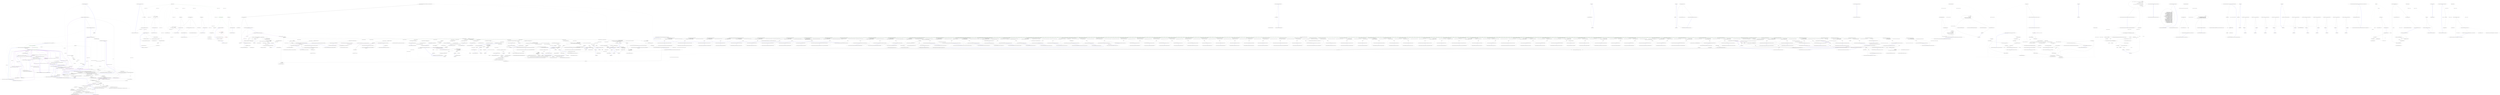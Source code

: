 digraph  {
m0_36 [cluster="Nancy.INancyEngine.HandleRequest(Nancy.Request)", file="Browser.cs", label="Entry Nancy.INancyEngine.HandleRequest(Nancy.Request)", span="21-21"];
m0_37 [cluster="Nancy.Testing.Browser.CaptureCookies(Nancy.Testing.BrowserResponse)", file="Browser.cs", label="Entry Nancy.Testing.Browser.CaptureCookies(Nancy.Testing.BrowserResponse)", span="138-138"];
m0_38 [cluster="Nancy.Testing.Browser.DefaultBrowserContext(Nancy.Testing.BrowserContext)", file="Browser.cs", label="Entry Nancy.Testing.Browser.DefaultBrowserContext(Nancy.Testing.BrowserContext)", span="121-121"];
m0_39 [cluster="Nancy.Testing.Browser.DefaultBrowserContext(Nancy.Testing.BrowserContext)", file="Browser.cs", label="context.HttpRequest()", span="123-123"];
m0_60 [cluster="Nancy.Testing.Browser.CaptureCookies(Nancy.Testing.BrowserResponse)", file="Browser.cs", label="this.cookies.Remove(cookie.Name)", span="149-149"];
m0_15 [cluster="Nancy.Testing.Browser.Head(string, System.Action<Nancy.Testing.BrowserContext>)", file="Browser.cs", label="return this.HandleRequest(''HEAD'', path, browserContext);", span="62-62"];
m0_16 [cluster="Nancy.Testing.Browser.Head(string, System.Action<Nancy.Testing.BrowserContext>)", file="Browser.cs", label="Exit Nancy.Testing.Browser.Head(string, System.Action<Nancy.Testing.BrowserContext>)", span="60-60"];
m0_17 [cluster="Nancy.Testing.Browser.Options(string, System.Action<Nancy.Testing.BrowserContext>)", file="Browser.cs", label="Entry Nancy.Testing.Browser.Options(string, System.Action<Nancy.Testing.BrowserContext>)", span="71-71"];
m0_18 [cluster="Nancy.Testing.Browser.Options(string, System.Action<Nancy.Testing.BrowserContext>)", file="Browser.cs", label="return this.HandleRequest(''OPTIONS'', path, browserContext);", span="73-73"];
m0_7 [cluster="Nancy.Testing.Browser.Delete(string, System.Action<Nancy.Testing.BrowserContext>)", file="Browser.cs", label="Entry Nancy.Testing.Browser.Delete(string, System.Action<Nancy.Testing.BrowserContext>)", span="38-38"];
m0_11 [cluster="Nancy.Tests.Unit.Responses.GenericFileResponseFixture.Should_set_status_code_to_not_found_when_file_name_is_empty()", color=green, community=0, file="Browser.cs", label="6: response.StatusCode.ShouldEqual(HttpStatusCode.NotFound)", span="30-30"];
m0_12 [cluster="Nancy.Tests.Unit.Responses.GenericFileResponseFixture.Should_set_status_code_to_not_found_when_file_name_is_empty()", file="Browser.cs", label="Exit Nancy.Tests.Unit.Responses.GenericFileResponseFixture.Should_set_status_code_to_not_found_when_file_name_is_empty()", span="24-24"];
m0_13 [cluster="Nancy.Responses.GenericFileResponse.GenericFileResponse(string, string, Nancy.NancyContext)", file="Browser.cs", label="Entry Nancy.Responses.GenericFileResponse.GenericFileResponse(string, string, Nancy.NancyContext)", span="64-64"];
m0_55 [cluster="Nancy.Tests.Unit.Responses.GenericFileResponseFixture.GetResponseContents(Nancy.Response)", file="Browser.cs", label="ms.Flush()", span="121-121"];
m0_65 [cluster="Nancy.Testing.Browser.BuildRequestBody(Nancy.Testing.IBrowserContextValues)", file="Browser.cs", label="Entry Nancy.Testing.Browser.BuildRequestBody(Nancy.Testing.IBrowserContextValues)", span="158-158"];
m0_66 [cluster="Nancy.Testing.Browser.BuildRequestBody(Nancy.Testing.IBrowserContextValues)", file="Browser.cs", label="contextValues.Body != null", span="160-160"];
m0_68 [cluster="Nancy.Testing.Browser.BuildRequestBody(Nancy.Testing.IBrowserContextValues)", file="Browser.cs", label="var useFormValues = !String.IsNullOrEmpty(contextValues.FormValues)", span="165-165"];
m0_69 [cluster="Nancy.Testing.Browser.BuildRequestBody(Nancy.Testing.IBrowserContextValues)", file="Browser.cs", label="var bodyContents = useFormValues ? contextValues.FormValues : contextValues.BodyString", span="166-166"];
m0_71 [cluster="Nancy.Testing.Browser.BuildRequestBody(Nancy.Testing.IBrowserContextValues)", file="Browser.cs", label="useFormValues && !contextValues.Headers.ContainsKey(''Content-Type'')", span="169-169"];
m0_72 [cluster="Nancy.Testing.Browser.BuildRequestBody(Nancy.Testing.IBrowserContextValues)", file="Browser.cs", label="contextValues.Headers[''Content-Type''] = new[] { ''application/x-www-form-urlencoded'' }", span="171-171"];
m0_73 [cluster="Nancy.Testing.Browser.BuildRequestBody(Nancy.Testing.IBrowserContextValues)", file="Browser.cs", label="contextValues.Body = new MemoryStream(bodyBytes)", span="174-174"];
m0_67 [cluster="Nancy.Testing.Browser.BuildRequestBody(Nancy.Testing.IBrowserContextValues)", file="Browser.cs", label="return;", span="162-162"];
m0_70 [cluster="Nancy.Testing.Browser.BuildRequestBody(Nancy.Testing.IBrowserContextValues)", file="Browser.cs", label="var bodyBytes = bodyContents != null ? Encoding.UTF8.GetBytes(bodyContents) : new byte[] { }", span="167-167"];
m0_74 [cluster="Nancy.Testing.Browser.BuildRequestBody(Nancy.Testing.IBrowserContextValues)", file="Browser.cs", label="Exit Nancy.Testing.Browser.BuildRequestBody(Nancy.Testing.IBrowserContextValues)", span="158-158"];
m0_88 [cluster="Nancy.IO.RequestStream.FromStream(System.IO.Stream, long, bool)", file="Browser.cs", label="Entry Nancy.IO.RequestStream.FromStream(System.IO.Stream, long, bool)", span="233-233"];
m0_23 [cluster="Nancy.Tests.Unit.Responses.GenericFileResponseFixture.Should_set_status_code_to_not_found_when_file_name_does_not_contain_extension()", file="Browser.cs", label="Exit Nancy.Tests.Unit.Responses.GenericFileResponseFixture.Should_set_status_code_to_not_found_when_file_name_does_not_contain_extension()", span="44-44"];
m0_24 [cluster="System.IO.Path.Combine(string, string)", file="Browser.cs", label="Entry System.IO.Path.Combine(string, string)", span="0-0"];
m0_25 [cluster="Nancy.Tests.Unit.Responses.GenericFileResponseFixture.Should_set_status_code_to_not_found_when_file_does_not_exist()", file="Browser.cs", label="Entry Nancy.Tests.Unit.Responses.GenericFileResponseFixture.Should_set_status_code_to_not_found_when_file_does_not_exist()", span="57-57"];
m0_34 [cluster="Nancy.Tests.Unit.Responses.GenericFileResponseFixture.Should_set_status_code_to_not_found_when_file_is_above_root_path()", file="Browser.cs", label="Exit Nancy.Tests.Unit.Responses.GenericFileResponseFixture.Should_set_status_code_to_not_found_when_file_is_above_root_path()", span="70-70"];
m0_78 [cluster="Nancy.Testing.Browser.CreateRequest(string, string, System.Action<Nancy.Testing.BrowserContext>)", file="Browser.cs", label="var context =\r\n                new BrowserContext()", span="179-180"];
m0_80 [cluster="Nancy.Testing.Browser.CreateRequest(string, string, System.Action<Nancy.Testing.BrowserContext>)", file="Browser.cs", label="browserContext.Invoke(context)", span="184-184"];
m0_84 [cluster="Nancy.Testing.Browser.CreateRequest(string, string, System.Action<Nancy.Testing.BrowserContext>)", file="Browser.cs", label="return new Request(method, path, contextValues.Headers, requestStream, contextValues.Protocol, contextValues.QueryString);", span="194-194"];
m0_79 [cluster="Nancy.Testing.Browser.CreateRequest(string, string, System.Action<Nancy.Testing.BrowserContext>)", file="Browser.cs", label="this.SetCookies(context)", span="182-182"];
m0_81 [cluster="Nancy.Testing.Browser.CreateRequest(string, string, System.Action<Nancy.Testing.BrowserContext>)", file="Browser.cs", label="var contextValues =\r\n                (IBrowserContextValues)context", span="186-187"];
m0_82 [cluster="Nancy.Testing.Browser.CreateRequest(string, string, System.Action<Nancy.Testing.BrowserContext>)", file="Browser.cs", label="BuildRequestBody(contextValues)", span="189-189"];
m0_83 [cluster="Nancy.Testing.Browser.CreateRequest(string, string, System.Action<Nancy.Testing.BrowserContext>)", file="Browser.cs", label="var requestStream =\r\n                RequestStream.FromStream(contextValues.Body, 0, true)", span="191-192"];
m0_85 [cluster="Nancy.Testing.Browser.CreateRequest(string, string, System.Action<Nancy.Testing.BrowserContext>)", file="Browser.cs", label="Exit Nancy.Testing.Browser.CreateRequest(string, string, System.Action<Nancy.Testing.BrowserContext>)", span="177-177"];
m0_8 [cluster="System.IO.Path.GetFileName(string)", file="Browser.cs", label="Entry System.IO.Path.GetFileName(string)", span="0-0"];
m0_9 [cluster="Nancy.Tests.Unit.Responses.GenericFileResponseFixture.Should_set_status_code_to_not_found_when_file_name_is_empty()", file="Browser.cs", label="Entry Nancy.Tests.Unit.Responses.GenericFileResponseFixture.Should_set_status_code_to_not_found_when_file_name_is_empty()", span="24-24"];
m0_41 [cluster="Nancy.Tests.Unit.Responses.GenericFileResponseFixture.Should_return_file_unchanged()", file="Browser.cs", label="var expected = File.ReadAllBytes(this.imagePath)", span="97-97"];
m0_5 [cluster="Nancy.Bootstrapper.INancyBootstrapper.Initialise()", file="Browser.cs", label="Entry Nancy.Bootstrapper.INancyBootstrapper.Initialise()", span="10-10"];
m0_77 [cluster="System.IO.MemoryStream.MemoryStream(byte[])", file="Browser.cs", label="Entry System.IO.MemoryStream.MemoryStream(byte[])", span="0-0"];
m0_0 [cluster="Nancy.Testing.Browser.Browser(Nancy.Bootstrapper.INancyBootstrapper)", file="Browser.cs", label="Entry Nancy.Testing.Browser.Browser(Nancy.Bootstrapper.INancyBootstrapper)", span="25-25"];
m0_1 [cluster="Nancy.Testing.Browser.Browser(Nancy.Bootstrapper.INancyBootstrapper)", file="Browser.cs", label="this.bootstrapper = bootstrapper", span="27-27"];
m0_3 [cluster="Nancy.Testing.Browser.Browser(Nancy.Bootstrapper.INancyBootstrapper)", file="Browser.cs", label="this.engine = this.bootstrapper.GetEngine()", span="29-29"];
m0_2 [cluster="Nancy.Testing.Browser.Browser(Nancy.Bootstrapper.INancyBootstrapper)", file="Browser.cs", label="this.bootstrapper.Initialise()", span="28-28"];
m0_4 [cluster="Nancy.Testing.Browser.Browser(Nancy.Bootstrapper.INancyBootstrapper)", file="Browser.cs", label="Exit Nancy.Testing.Browser.Browser(Nancy.Bootstrapper.INancyBootstrapper)", span="25-25"];
m0_14 [cluster="object.ShouldEqual(object)", file="Browser.cs", label="Entry object.ShouldEqual(object)", span="95-95"];
m0_35 [cluster="System.IO.Path.Combine(string, string, string)", file="Browser.cs", label="Entry System.IO.Path.Combine(string, string, string)", span="0-0"];
m0_89 [cluster="Nancy.Request.Request(string, string, System.Collections.Generic.IDictionary<string, System.Collections.Generic.IEnumerable<string>>, Nancy.IO.RequestStream, string, string, string)", file="Browser.cs", label="Entry Nancy.Request.Request(string, string, System.Collections.Generic.IDictionary<string, System.Collections.Generic.IEnumerable<string>>, Nancy.IO.RequestStream, string, string, string)", span="41-41"];
m0_6 [cluster="Nancy.Bootstrapper.INancyBootstrapper.GetEngine()", file="Browser.cs", label="Entry Nancy.Bootstrapper.INancyBootstrapper.GetEngine()", span="16-16"];
m0_49 [cluster="Unk.Aggregate", file="Browser.cs", label="Entry Unk.Aggregate", span=""];
m0_50 [cluster="Unk.Header", file="Browser.cs", label="Entry Unk.Header", span=""];
m0_51 [cluster="lambda expression", file="Browser.cs", label="Entry lambda expression", span="133-133"];
m0_52 [cluster="lambda expression", file="Browser.cs", label="current + string.Format(''{0}={1};'', HttpUtility.UrlEncode(cookie.Key), HttpUtility.UrlEncode(cookie.Value))", span="133-133"];
m0_48 [cluster="System.Collections.Generic.IEnumerable<T>.ShouldEqualSequence<T>(System.Collections.Generic.IEnumerable<T>)", file="Browser.cs", label="Entry System.Collections.Generic.IEnumerable<T>.ShouldEqualSequence<T>(System.Collections.Generic.IEnumerable<T>)", span="110-110"];
m0_54 [cluster="Nancy.Tests.Unit.Responses.GenericFileResponseFixture.GetResponseContents(Nancy.Response)", file="Browser.cs", label="response.Contents(ms)", span="120-120"];
m0_64 [cluster="System.Collections.Generic.IDictionary<TKey, TValue>.Remove(TKey)", file="Browser.cs", label="Entry System.Collections.Generic.IDictionary<TKey, TValue>.Remove(TKey)", span="0-0"];
m0_26 [cluster="Nancy.Tests.Unit.Responses.GenericFileResponseFixture.Should_set_status_code_to_not_found_when_file_does_not_exist()", file="Browser.cs", label="var path = Path.Combine(''Resources'', ''thatsnotit.jpg'')", span="60-60"];
m0_27 [cluster="Nancy.Tests.Unit.Responses.GenericFileResponseFixture.Should_set_status_code_to_not_found_when_file_does_not_exist()", file="Browser.cs", label="var response = new GenericFileResponse(path, imageContentType)", span="63-63"];
m0_28 [cluster="Nancy.Tests.Unit.Responses.GenericFileResponseFixture.Should_set_status_code_to_not_found_when_file_does_not_exist()", file="Browser.cs", label="response.StatusCode.ShouldEqual(HttpStatusCode.NotFound)", span="66-66"];
m0_10 [cluster="Nancy.Testing.Browser.HandleRequest(string, string, System.Action<Nancy.Testing.BrowserContext>)", color=green, community=0, file="Browser.cs", label="6: Entry Nancy.Testing.Browser.HandleRequest(string, string, System.Action<Nancy.Testing.BrowserContext>)", span="109-109"];
m0_59 [cluster="Nancy.Testing.Browser.CaptureCookies(Nancy.Testing.BrowserResponse)", file="Browser.cs", label="string.IsNullOrEmpty(cookie.Value)", span="147-147"];
m0_87 [cluster="System.Action<T>.Invoke(T)", file="Browser.cs", label="Entry System.Action<T>.Invoke(T)", span="0-0"];
m0_40 [cluster="Nancy.Testing.Browser.DefaultBrowserContext(Nancy.Testing.BrowserContext)", file="Browser.cs", label="Exit Nancy.Testing.Browser.DefaultBrowserContext(Nancy.Testing.BrowserContext)", span="121-121"];
m0_42 [cluster="Nancy.Testing.Browser.SetCookies(Nancy.Testing.BrowserContext)", file="Browser.cs", label="Entry Nancy.Testing.Browser.SetCookies(Nancy.Testing.BrowserContext)", span="126-126"];
m0_43 [cluster="Nancy.Testing.Browser.SetCookies(Nancy.Testing.BrowserContext)", file="Browser.cs", label="!this.cookies.Any()", span="128-128"];
m0_44 [cluster="Nancy.Testing.Browser.SetCookies(Nancy.Testing.BrowserContext)", file="Browser.cs", label="return;", span="130-130"];
m0_45 [cluster="Nancy.Testing.Browser.SetCookies(Nancy.Testing.BrowserContext)", file="Browser.cs", label="var cookieString = this.cookies.Aggregate(string.Empty, (current, cookie) => current + string.Format(''{0}={1};'', HttpUtility.UrlEncode(cookie.Key), HttpUtility.UrlEncode(cookie.Value)))", span="133-133"];
m0_30 [cluster="Nancy.Testing.Browser.HandleRequest(string, string, System.Action<Nancy.Testing.BrowserContext>)", file="Browser.cs", label="var response = new BrowserResponse(this.engine.HandleRequest(request), this)", span="114-114"];
m0_32 [cluster="Nancy.Testing.Browser.HandleRequest(string, string, System.Action<Nancy.Testing.BrowserContext>)", file="Browser.cs", label="return response;", span="118-118"];
m0_33 [cluster="Nancy.Testing.Browser.HandleRequest(string, string, System.Action<Nancy.Testing.BrowserContext>)", file="Browser.cs", label="Exit Nancy.Testing.Browser.HandleRequest(string, string, System.Action<Nancy.Testing.BrowserContext>)", span="109-109"];
m0_31 [cluster="Nancy.Testing.Browser.HandleRequest(string, string, System.Action<Nancy.Testing.BrowserContext>)", file="Browser.cs", label="this.CaptureCookies(response)", span="116-116"];
m0_56 [cluster="Nancy.Tests.Unit.Responses.GenericFileResponseFixture.GetResponseContents(Nancy.Response)", file="Browser.cs", label="return ms.ToArray();", span="123-123"];
m0_58 [cluster="System.IO.MemoryStream.MemoryStream()", file="Browser.cs", label="Entry System.IO.MemoryStream.MemoryStream()", span="0-0"];
m0_57 [cluster="Nancy.Tests.Unit.Responses.GenericFileResponseFixture.GetResponseContents(Nancy.Response)", file="Browser.cs", label="Exit Nancy.Tests.Unit.Responses.GenericFileResponseFixture.GetResponseContents(Nancy.Response)", span="117-117"];
m0_61 [cluster="System.IO.MemoryStream.ToArray()", file="Browser.cs", label="Entry System.IO.MemoryStream.ToArray()", span="0-0"];
m0_62 [cluster="Nancy.Testing.Browser.CaptureCookies(Nancy.Testing.BrowserResponse)", file="Browser.cs", label="Nancy.Tests.Unit.Responses.GenericFileResponseFixture", span=""];
m0_63 [cluster="string.IsNullOrEmpty(string)", file="Browser.cs", label="Entry string.IsNullOrEmpty(string)", span="0-0"];
m0_29 [cluster="Nancy.Tests.Unit.Responses.GenericFileResponseFixture.Should_set_status_code_to_not_found_when_file_does_not_exist()", file="Browser.cs", label="Exit Nancy.Tests.Unit.Responses.GenericFileResponseFixture.Should_set_status_code_to_not_found_when_file_does_not_exist()", span="57-57"];
m0_76 [cluster="System.Collections.Generic.IDictionary<TKey, TValue>.ContainsKey(TKey)", file="Browser.cs", label="Entry System.Collections.Generic.IDictionary<TKey, TValue>.ContainsKey(TKey)", span="0-0"];
m0_53 [cluster="Nancy.Tests.Unit.Responses.GenericFileResponseFixture.GetResponseContents(Nancy.Response)", file="Browser.cs", label="var ms = new MemoryStream()", span="119-119"];
m0_46 [cluster="System.IO.File.ReadAllBytes(string)", file="Browser.cs", label="Entry System.IO.File.ReadAllBytes(string)", span="0-0"];
m0_47 [cluster="Nancy.Tests.Unit.Responses.GenericFileResponseFixture.GetResponseContents(Nancy.Response)", file="Browser.cs", label="Entry Nancy.Tests.Unit.Responses.GenericFileResponseFixture.GetResponseContents(Nancy.Response)", span="117-117"];
m0_19 [cluster="Nancy.Testing.Browser.Options(string, System.Action<Nancy.Testing.BrowserContext>)", file="Browser.cs", label="Exit Nancy.Testing.Browser.Options(string, System.Action<Nancy.Testing.BrowserContext>)", span="71-71"];
m0_21 [cluster="Nancy.Testing.Browser.Patch(string, System.Action<Nancy.Testing.BrowserContext>)", file="Browser.cs", label="return this.HandleRequest(''PATCH'', path, browserContext);", span="84-84"];
m0_22 [cluster="Nancy.Testing.Browser.Patch(string, System.Action<Nancy.Testing.BrowserContext>)", file="Browser.cs", label="Exit Nancy.Testing.Browser.Patch(string, System.Action<Nancy.Testing.BrowserContext>)", span="82-82"];
m0_20 [cluster="Nancy.Testing.Browser.Patch(string, System.Action<Nancy.Testing.BrowserContext>)", file="Browser.cs", label="Entry Nancy.Testing.Browser.Patch(string, System.Action<Nancy.Testing.BrowserContext>)", span="82-82"];
m0_75 [cluster="System.Text.Encoding.GetBytes(string)", file="Browser.cs", label="Entry System.Text.Encoding.GetBytes(string)", span="0-0"];
m0_86 [cluster="Nancy.Testing.BrowserContext.BrowserContext()", file="Browser.cs", label="Entry Nancy.Testing.BrowserContext.BrowserContext()", span="14-14"];
m0_90 [file="Browser.cs", label="Nancy.Testing.Browser", span=""];
m1_11 [cluster="Nancy.Testing.BrowserContext.Body(System.IO.Stream, string)", file="BrowserContext.cs", label="Entry Nancy.Testing.BrowserContext.Body(System.IO.Stream, string)", span="70-70"];
m1_12 [cluster="Nancy.Testing.BrowserContext.Body(System.IO.Stream, string)", file="BrowserContext.cs", label="this.Values.Body = body", span="72-72"];
m1_13 [cluster="Nancy.Testing.BrowserContext.Body(System.IO.Stream, string)", file="BrowserContext.cs", label="this.Header(''Content-Type'', contentType ?? ''application/octet-stream'')", span="73-73"];
m1_14 [cluster="Nancy.Testing.BrowserContext.Body(System.IO.Stream, string)", file="BrowserContext.cs", label="Exit Nancy.Testing.BrowserContext.Body(System.IO.Stream, string)", span="70-70"];
m1_23 [cluster="string.Format(string, object, object, object)", file="BrowserContext.cs", label="Entry string.Format(string, object, object, object)", span="0-0"];
m1_7 [cluster="Nancy.Testing.BrowserContext.GetDefaultHeaders()", file="BrowserContext.cs", label="Entry Nancy.Testing.BrowserContext.GetDefaultHeaders()", span="141-141"];
m1_43 [cluster="Nancy.Testing.BrowserContext.GetDefaultHeaders()", color=red, community=0, file="BrowserContext.cs", label="30: var defaultHeaders = \r\n                new Dictionary<string, IEnumerable<string>>\r\n                {\r\n                    { ''accept'', new [] { ''*/*'' } }\r\n                }", span="143-147"];
m1_44 [cluster="Nancy.Testing.BrowserContext.GetDefaultHeaders()", color=red, community=0, file="BrowserContext.cs", label="47: return defaultHeaders;", span="149-149"];
m1_45 [cluster="Nancy.Testing.BrowserContext.GetDefaultHeaders()", file="BrowserContext.cs", label="Exit Nancy.Testing.BrowserContext.GetDefaultHeaders()", span="141-141"];
m1_31 [cluster="System.Collections.Generic.List<T>.List()", file="BrowserContext.cs", label="Entry System.Collections.Generic.List<T>.List()", span="0-0"];
m1_46 [cluster="System.Collections.Generic.Dictionary<TKey, TValue>.Dictionary()", file="BrowserContext.cs", label="Entry System.Collections.Generic.Dictionary<TKey, TValue>.Dictionary()", span="0-0"];
m1_15 [cluster="Nancy.Testing.BrowserContext.Header(string, string)", file="BrowserContext.cs", label="Entry Nancy.Testing.BrowserContext.Header(string, string)", span="100-100"];
m1_24 [cluster="Nancy.Testing.BrowserContext.Header(string, string)", file="BrowserContext.cs", label="!this.Values.Headers.ContainsKey(name)", span="102-102"];
m1_25 [cluster="Nancy.Testing.BrowserContext.Header(string, string)", file="BrowserContext.cs", label="this.Values.Headers.Add(name, new List<string>())", span="104-104"];
m1_26 [cluster="Nancy.Testing.BrowserContext.Header(string, string)", file="BrowserContext.cs", label="var values = (List<string>)this.Values.Headers[name]", span="107-107"];
m1_27 [cluster="Nancy.Testing.BrowserContext.Header(string, string)", file="BrowserContext.cs", label="values.Add(value)", span="108-108"];
m1_28 [cluster="Nancy.Testing.BrowserContext.Header(string, string)", file="BrowserContext.cs", label="this.Values.Headers[name] = values", span="110-110"];
m1_29 [cluster="Nancy.Testing.BrowserContext.Header(string, string)", file="BrowserContext.cs", label="Exit Nancy.Testing.BrowserContext.Header(string, string)", span="100-100"];
m1_33 [cluster="System.Collections.Generic.List<T>.Add(T)", file="BrowserContext.cs", label="Entry System.Collections.Generic.List<T>.Add(T)", span="0-0"];
m1_21 [cluster="string.IsNullOrEmpty(string)", file="BrowserContext.cs", label="Entry string.IsNullOrEmpty(string)", span="0-0"];
m1_37 [cluster="Nancy.Testing.BrowserContext.HttpsRequest()", file="BrowserContext.cs", label="Entry Nancy.Testing.BrowserContext.HttpsRequest()", span="124-124"];
m1_38 [cluster="Nancy.Testing.BrowserContext.HttpsRequest()", file="BrowserContext.cs", label="this.Values.Protocol = ''https''", span="126-126"];
m1_39 [cluster="Nancy.Testing.BrowserContext.HttpsRequest()", file="BrowserContext.cs", label="Exit Nancy.Testing.BrowserContext.HttpsRequest()", span="124-124"];
m1_16 [cluster="Nancy.Testing.BrowserContext.FormValue(string, string)", file="BrowserContext.cs", label="Entry Nancy.Testing.BrowserContext.FormValue(string, string)", span="81-81"];
m1_17 [cluster="Nancy.Testing.BrowserContext.FormValue(string, string)", file="BrowserContext.cs", label="!String.IsNullOrEmpty(this.Values.BodyString)", span="83-83"];
m1_19 [cluster="Nancy.Testing.BrowserContext.FormValue(string, string)", file="BrowserContext.cs", label="this.Values.FormValues += String.Format(\r\n                ''{0}{1}={2}'',\r\n                this.Values.FormValues.Length == 0 ? String.Empty : ''&'',\r\n                key,\r\n                value)", span="88-92"];
m1_18 [cluster="Nancy.Testing.BrowserContext.FormValue(string, string)", file="BrowserContext.cs", label="throw new InvalidOperationException(''Form value cannot be set as well as body string'');", span="85-85"];
m1_20 [cluster="Nancy.Testing.BrowserContext.FormValue(string, string)", file="BrowserContext.cs", label="Exit Nancy.Testing.BrowserContext.FormValue(string, string)", span="81-81"];
m1_40 [cluster="Nancy.Testing.BrowserContext.Query(string, string)", file="BrowserContext.cs", label="Entry Nancy.Testing.BrowserContext.Query(string, string)", span="132-132"];
m1_41 [cluster="Nancy.Testing.BrowserContext.Query(string, string)", file="BrowserContext.cs", label="this.Values.QueryString += String.Format(\r\n                ''{0}{1}={2}'',\r\n                this.Values.QueryString.Length == 0 ? ''?'' : ''&'', \r\n                key,\r\n                value)", span="134-138"];
m1_42 [cluster="Nancy.Testing.BrowserContext.Query(string, string)", file="BrowserContext.cs", label="Exit Nancy.Testing.BrowserContext.Query(string, string)", span="132-132"];
m1_30 [cluster="System.Collections.Generic.IDictionary<TKey, TValue>.ContainsKey(TKey)", file="BrowserContext.cs", label="Entry System.Collections.Generic.IDictionary<TKey, TValue>.ContainsKey(TKey)", span="0-0"];
m1_32 [cluster="System.Collections.Generic.IDictionary<TKey, TValue>.Add(TKey, TValue)", file="BrowserContext.cs", label="Entry System.Collections.Generic.IDictionary<TKey, TValue>.Add(TKey, TValue)", span="0-0"];
m1_0 [cluster="Nancy.Testing.BrowserContext.BrowserContext()", file="BrowserContext.cs", label="Entry Nancy.Testing.BrowserContext.BrowserContext()", span="14-14"];
m1_1 [cluster="Nancy.Testing.BrowserContext.BrowserContext()", color=green, community=0, file="BrowserContext.cs", label="23: this.Values.Headers = GetDefaultHeaders()", span="16-16"];
m1_2 [cluster="Nancy.Testing.BrowserContext.BrowserContext()", file="BrowserContext.cs", label="this.Values.Protocol = ''http''", span="17-17"];
m1_3 [cluster="Nancy.Testing.BrowserContext.BrowserContext()", file="BrowserContext.cs", label="this.Values.QueryString = String.Empty", span="18-18"];
m1_4 [cluster="Nancy.Testing.BrowserContext.BrowserContext()", file="BrowserContext.cs", label="this.Values.BodyString = String.Empty", span="19-19"];
m1_5 [cluster="Nancy.Testing.BrowserContext.BrowserContext()", file="BrowserContext.cs", label="this.Values.FormValues = String.Empty", span="20-20"];
m1_6 [cluster="Nancy.Testing.BrowserContext.BrowserContext()", file="BrowserContext.cs", label="Exit Nancy.Testing.BrowserContext.BrowserContext()", span="14-14"];
m1_34 [cluster="Nancy.Testing.BrowserContext.HttpRequest()", file="BrowserContext.cs", label="Entry Nancy.Testing.BrowserContext.HttpRequest()", span="116-116"];
m1_35 [cluster="Nancy.Testing.BrowserContext.HttpRequest()", file="BrowserContext.cs", label="this.Values.Protocol = ''http''", span="118-118"];
m1_36 [cluster="Nancy.Testing.BrowserContext.HttpRequest()", file="BrowserContext.cs", label="Exit Nancy.Testing.BrowserContext.HttpRequest()", span="116-116"];
m1_8 [cluster="Nancy.Testing.BrowserContext.Body(string)", file="BrowserContext.cs", label="Entry Nancy.Testing.BrowserContext.Body(string)", span="60-60"];
m1_9 [cluster="Nancy.Testing.BrowserContext.Body(string)", file="BrowserContext.cs", label="this.Values.BodyString = body", span="62-62"];
m1_10 [cluster="Nancy.Testing.BrowserContext.Body(string)", file="BrowserContext.cs", label="Exit Nancy.Testing.BrowserContext.Body(string)", span="60-60"];
m1_22 [cluster="System.InvalidOperationException.InvalidOperationException(string)", file="BrowserContext.cs", label="Entry System.InvalidOperationException.InvalidOperationException(string)", span="0-0"];
m1_47 [file="BrowserContext.cs", label="Nancy.Testing.BrowserContext", span=""];
m2_393 [cluster="Nancy.Testing.ConfigurableBootstrapper.ConfigurableBoostrapperConfigurator.RoutePatternMatcher(Nancy.Routing.IRoutePatternMatcher)", file="ConfigurableBootstrapper.cs", label="Entry Nancy.Testing.ConfigurableBootstrapper.ConfigurableBoostrapperConfigurator.RoutePatternMatcher(Nancy.Routing.IRoutePatternMatcher)", span="994-994"];
m2_394 [cluster="Nancy.Testing.ConfigurableBootstrapper.ConfigurableBoostrapperConfigurator.RoutePatternMatcher(Nancy.Routing.IRoutePatternMatcher)", file="ConfigurableBootstrapper.cs", label="this.bootstrapper.registeredInstances.Add(\r\n                    new InstanceRegistration(typeof(IRoutePatternMatcher), routePatternMatcher))", span="996-997"];
m2_395 [cluster="Nancy.Testing.ConfigurableBootstrapper.ConfigurableBoostrapperConfigurator.RoutePatternMatcher(Nancy.Routing.IRoutePatternMatcher)", file="ConfigurableBootstrapper.cs", label="return this;", span="999-999"];
m2_396 [cluster="Nancy.Testing.ConfigurableBootstrapper.ConfigurableBoostrapperConfigurator.RoutePatternMatcher(Nancy.Routing.IRoutePatternMatcher)", file="ConfigurableBootstrapper.cs", label="Exit Nancy.Testing.ConfigurableBootstrapper.ConfigurableBoostrapperConfigurator.RoutePatternMatcher(Nancy.Routing.IRoutePatternMatcher)", span="994-994"];
m2_18 [cluster="System.Collections.Generic.List<T>.List()", file="ConfigurableBootstrapper.cs", label="Entry System.Collections.Generic.List<T>.List()", span="0-0"];
m2_135 [cluster="Nancy.Testing.ConfigurableBootstrapper.GetEngineInternal()", file="ConfigurableBootstrapper.cs", label="Entry Nancy.Testing.ConfigurableBootstrapper.GetEngineInternal()", span="321-321"];
m2_136 [cluster="Nancy.Testing.ConfigurableBootstrapper.GetEngineInternal()", file="ConfigurableBootstrapper.cs", label="return this.ApplicationContainer.Resolve<INancyEngine>();", span="323-323"];
m2_137 [cluster="Nancy.Testing.ConfigurableBootstrapper.GetEngineInternal()", file="ConfigurableBootstrapper.cs", label="Exit Nancy.Testing.ConfigurableBootstrapper.GetEngineInternal()", span="321-321"];
m2_233 [cluster="Nancy.Testing.ConfigurableBootstrapper.ConfigurableBoostrapperConfigurator.Assembly(string)", file="ConfigurableBootstrapper.cs", label="Entry Nancy.Testing.ConfigurableBootstrapper.ConfigurableBoostrapperConfigurator.Assembly(string)", span="535-535"];
m2_234 [cluster="Nancy.Testing.ConfigurableBootstrapper.ConfigurableBoostrapperConfigurator.Assembly(string)", file="ConfigurableBootstrapper.cs", label="AppDomainAssemblyTypeScanner.LoadAssemblies(AppDomain.CurrentDomain.BaseDirectory, pattern)", span="537-537"];
m2_235 [cluster="Nancy.Testing.ConfigurableBootstrapper.ConfigurableBoostrapperConfigurator.Assembly(string)", file="ConfigurableBootstrapper.cs", label="return this;", span="538-538"];
m2_236 [cluster="Nancy.Testing.ConfigurableBootstrapper.ConfigurableBoostrapperConfigurator.Assembly(string)", file="ConfigurableBootstrapper.cs", label="Exit Nancy.Testing.ConfigurableBootstrapper.ConfigurableBoostrapperConfigurator.Assembly(string)", span="535-535"];
m2_299 [cluster="System.Collections.Generic.List<T>.List(System.Collections.Generic.IEnumerable<T>)", file="ConfigurableBootstrapper.cs", label="Entry System.Collections.Generic.List<T>.List(System.Collections.Generic.IEnumerable<T>)", span="0-0"];
m2_327 [cluster="Nancy.Testing.ConfigurableBootstrapper.ConfigurableModuleCatalog.RegisterModuleInstance(Nancy.NancyModule, string)", file="ConfigurableBootstrapper.cs", label="Entry Nancy.Testing.ConfigurableBootstrapper.ConfigurableModuleCatalog.RegisterModuleInstance(Nancy.NancyModule, string)", span="1504-1504"];
m2_562 [cluster="Nancy.Testing.ConfigurableBootstrapper.ConfigurableModuleCatalog.RegisterModuleInstance(Nancy.NancyModule, string)", file="ConfigurableBootstrapper.cs", label="this.moduleInstances.Add(moduleKey, module)", span="1506-1506"];
m2_563 [cluster="Nancy.Testing.ConfigurableBootstrapper.ConfigurableModuleCatalog.RegisterModuleInstance(Nancy.NancyModule, string)", file="ConfigurableBootstrapper.cs", label="Exit Nancy.Testing.ConfigurableBootstrapper.ConfigurableModuleCatalog.RegisterModuleInstance(Nancy.NancyModule, string)", span="1504-1504"];
m2_116 [cluster="Nancy.Testing.ConfigurableBootstrapper.ConfigureApplicationContainer(TinyIoC.TinyIoCContainer)", file="ConfigurableBootstrapper.cs", label="Entry Nancy.Testing.ConfigurableBootstrapper.ConfigureApplicationContainer(TinyIoC.TinyIoCContainer)", span="279-279"];
m2_117 [cluster="Nancy.Testing.ConfigurableBootstrapper.ConfigureApplicationContainer(TinyIoC.TinyIoCContainer)", file="ConfigurableBootstrapper.cs", label="this.enableAutoRegistration", span="281-281"];
m2_118 [cluster="Nancy.Testing.ConfigurableBootstrapper.ConfigureApplicationContainer(TinyIoC.TinyIoCContainer)", file="ConfigurableBootstrapper.cs", label="container.AutoRegister()", span="283-283"];
m2_119 [cluster="Nancy.Testing.ConfigurableBootstrapper.ConfigureApplicationContainer(TinyIoC.TinyIoCContainer)", file="ConfigurableBootstrapper.cs", label="this.RegisterBootstrapperTypes(container)", span="284-284"];
m2_120 [cluster="Nancy.Testing.ConfigurableBootstrapper.ConfigureApplicationContainer(TinyIoC.TinyIoCContainer)", file="ConfigurableBootstrapper.cs", label="Exit Nancy.Testing.ConfigurableBootstrapper.ConfigureApplicationContainer(TinyIoC.TinyIoCContainer)", span="279-279"];
m2_466 [cluster="Nancy.Testing.ConfigurableBootstrapper.ConfigurableBoostrapperConfigurator.ViewFactory(Nancy.ViewEngines.IViewFactory)", file="ConfigurableBootstrapper.cs", label="Entry Nancy.Testing.ConfigurableBootstrapper.ConfigurableBoostrapperConfigurator.ViewFactory(Nancy.ViewEngines.IViewFactory)", span="1218-1218"];
m2_467 [cluster="Nancy.Testing.ConfigurableBootstrapper.ConfigurableBoostrapperConfigurator.ViewFactory(Nancy.ViewEngines.IViewFactory)", file="ConfigurableBootstrapper.cs", label="this.bootstrapper.registeredInstances.Add(\r\n                    new InstanceRegistration(typeof(IViewFactory), viewFactory))", span="1220-1221"];
m2_468 [cluster="Nancy.Testing.ConfigurableBootstrapper.ConfigurableBoostrapperConfigurator.ViewFactory(Nancy.ViewEngines.IViewFactory)", file="ConfigurableBootstrapper.cs", label="return this;", span="1223-1223"];
m2_469 [cluster="Nancy.Testing.ConfigurableBootstrapper.ConfigurableBoostrapperConfigurator.ViewFactory(Nancy.ViewEngines.IViewFactory)", file="ConfigurableBootstrapper.cs", label="Exit Nancy.Testing.ConfigurableBootstrapper.ConfigurableBoostrapperConfigurator.ViewFactory(Nancy.ViewEngines.IViewFactory)", span="1218-1218"];
m2_71 [cluster="object.GetType()", file="ConfigurableBootstrapper.cs", label="Entry object.GetType()", span="0-0"];
m2_177 [cluster="Unk.All", file="ConfigurableBootstrapper.cs", label="Entry Unk.All", span=""];
m2_249 [cluster="Nancy.Testing.ConfigurableBootstrapper.ConfigurableBoostrapperConfigurator.Dependency<T>(System.Type)", file="ConfigurableBootstrapper.cs", label="Entry Nancy.Testing.ConfigurableBootstrapper.ConfigurableBoostrapperConfigurator.Dependency<T>(System.Type)", span="581-581"];
m2_250 [cluster="Nancy.Testing.ConfigurableBootstrapper.ConfigurableBoostrapperConfigurator.Dependency<T>(System.Type)", file="ConfigurableBootstrapper.cs", label="this.bootstrapper.registeredTypes.Add(new TypeRegistration(typeof(T), type))", span="583-583"];
m2_251 [cluster="Nancy.Testing.ConfigurableBootstrapper.ConfigurableBoostrapperConfigurator.Dependency<T>(System.Type)", file="ConfigurableBootstrapper.cs", label="return this;", span="585-585"];
m2_252 [cluster="Nancy.Testing.ConfigurableBootstrapper.ConfigurableBoostrapperConfigurator.Dependency<T>(System.Type)", file="ConfigurableBootstrapper.cs", label="Exit Nancy.Testing.ConfigurableBootstrapper.ConfigurableBoostrapperConfigurator.Dependency<T>(System.Type)", span="581-581"];
m2_31 [cluster="System.Action<T1, T2>.Invoke(T1, T2)", file="ConfigurableBootstrapper.cs", label="Entry System.Action<T1, T2>.Invoke(T1, T2)", span="0-0"];
m2_21 [cluster="Nancy.Testing.ConfigurableBootstrapper.LoadReferencesForAssemblyUnderTest(string)", file="ConfigurableBootstrapper.cs", label="Entry Nancy.Testing.ConfigurableBootstrapper.LoadReferencesForAssemblyUnderTest(string)", span="135-135"];
m2_72 [cluster="Nancy.Testing.ConfigurableBootstrapper.LoadReferencesForAssemblyUnderTest(string)", file="ConfigurableBootstrapper.cs", label="!TestAssemblySuffixes.Any(x => GetSafePathExtension(testAssemblyName).Equals(''.'' + x, StringComparison.OrdinalIgnoreCase))", span="137-137"];
m2_74 [cluster="Nancy.Testing.ConfigurableBootstrapper.LoadReferencesForAssemblyUnderTest(string)", file="ConfigurableBootstrapper.cs", label="var testAssemblyNameWithoutExtension =\r\n                Path.GetFileNameWithoutExtension(testAssemblyName)", span="142-143"];
m2_73 [cluster="Nancy.Testing.ConfigurableBootstrapper.LoadReferencesForAssemblyUnderTest(string)", file="ConfigurableBootstrapper.cs", label="return;", span="139-139"];
m2_75 [cluster="Nancy.Testing.ConfigurableBootstrapper.LoadReferencesForAssemblyUnderTest(string)", file="ConfigurableBootstrapper.cs", label="var assemblyUnderTest = AppDomain.CurrentDomain\r\n                .GetAssemblies()\r\n                .SingleOrDefault(x => x.GetName().Name.Equals(testAssemblyNameWithoutExtension, StringComparison.OrdinalIgnoreCase))", span="145-147"];
m2_76 [cluster="Nancy.Testing.ConfigurableBootstrapper.LoadReferencesForAssemblyUnderTest(string)", file="ConfigurableBootstrapper.cs", label="assemblyUnderTest != null", span="149-149"];
m2_77 [cluster="Nancy.Testing.ConfigurableBootstrapper.LoadReferencesForAssemblyUnderTest(string)", file="ConfigurableBootstrapper.cs", label="assemblyUnderTest.GetReferencedAssemblies()", span="151-151"];
m2_78 [cluster="Nancy.Testing.ConfigurableBootstrapper.LoadReferencesForAssemblyUnderTest(string)", file="ConfigurableBootstrapper.cs", label="AppDomainAssemblyTypeScanner.LoadAssemblies(AppDomain.CurrentDomain.BaseDirectory, string.Concat(referencedAssembly.Name, ''.dll''))", span="153-153"];
m2_79 [cluster="Nancy.Testing.ConfigurableBootstrapper.LoadReferencesForAssemblyUnderTest(string)", file="ConfigurableBootstrapper.cs", label="Exit Nancy.Testing.ConfigurableBootstrapper.LoadReferencesForAssemblyUnderTest(string)", span="135-135"];
m2_337 [cluster="Nancy.Testing.ConfigurableBootstrapper.ConfigurableBoostrapperConfigurator.NancyEngine(Nancy.INancyEngine)", file="ConfigurableBootstrapper.cs", label="Entry Nancy.Testing.ConfigurableBootstrapper.ConfigurableBoostrapperConfigurator.NancyEngine(Nancy.INancyEngine)", span="824-824"];
m2_338 [cluster="Nancy.Testing.ConfigurableBootstrapper.ConfigurableBoostrapperConfigurator.NancyEngine(Nancy.INancyEngine)", file="ConfigurableBootstrapper.cs", label="this.bootstrapper.registeredInstances.Add(\r\n                    new InstanceRegistration(typeof(INancyEngine), engine))", span="826-827"];
m2_339 [cluster="Nancy.Testing.ConfigurableBootstrapper.ConfigurableBoostrapperConfigurator.NancyEngine(Nancy.INancyEngine)", file="ConfigurableBootstrapper.cs", label="return this;", span="829-829"];
m2_340 [cluster="Nancy.Testing.ConfigurableBootstrapper.ConfigurableBoostrapperConfigurator.NancyEngine(Nancy.INancyEngine)", file="ConfigurableBootstrapper.cs", label="Exit Nancy.Testing.ConfigurableBootstrapper.ConfigurableBoostrapperConfigurator.NancyEngine(Nancy.INancyEngine)", span="824-824"];
m2_474 [cluster="Nancy.Testing.ConfigurableBootstrapper.ConfigurableBoostrapperConfigurator.ViewLocationCache(Nancy.ViewEngines.IViewLocationCache)", file="ConfigurableBootstrapper.cs", label="Entry Nancy.Testing.ConfigurableBootstrapper.ConfigurableBoostrapperConfigurator.ViewLocationCache(Nancy.ViewEngines.IViewLocationCache)", span="1242-1242"];
m2_475 [cluster="Nancy.Testing.ConfigurableBootstrapper.ConfigurableBoostrapperConfigurator.ViewLocationCache(Nancy.ViewEngines.IViewLocationCache)", file="ConfigurableBootstrapper.cs", label="this.bootstrapper.registeredInstances.Add(\r\n                    new InstanceRegistration(typeof(IViewLocationCache), viewLocationCache))", span="1244-1245"];
m2_476 [cluster="Nancy.Testing.ConfigurableBootstrapper.ConfigurableBoostrapperConfigurator.ViewLocationCache(Nancy.ViewEngines.IViewLocationCache)", file="ConfigurableBootstrapper.cs", label="return this;", span="1247-1247"];
m2_477 [cluster="Nancy.Testing.ConfigurableBootstrapper.ConfigurableBoostrapperConfigurator.ViewLocationCache(Nancy.ViewEngines.IViewLocationCache)", file="ConfigurableBootstrapper.cs", label="Exit Nancy.Testing.ConfigurableBootstrapper.ConfigurableBoostrapperConfigurator.ViewLocationCache(Nancy.ViewEngines.IViewLocationCache)", span="1242-1242"];
m2_433 [cluster="Nancy.Testing.ConfigurableBootstrapper.ConfigurableBoostrapperConfigurator.ResponseProcessor(Nancy.Responses.Negotiation.IResponseProcessor)", file="ConfigurableBootstrapper.cs", label="Entry Nancy.Testing.ConfigurableBootstrapper.ConfigurableBoostrapperConfigurator.ResponseProcessor(Nancy.Responses.Negotiation.IResponseProcessor)", span="1116-1116"];
m2_434 [cluster="Nancy.Testing.ConfigurableBootstrapper.ConfigurableBoostrapperConfigurator.ResponseProcessor(Nancy.Responses.Negotiation.IResponseProcessor)", file="ConfigurableBootstrapper.cs", label="this.bootstrapper.registeredInstances.Add(\r\n                    new InstanceRegistration(typeof(IResponseProcessor), responseProcessor))", span="1118-1119"];
m2_435 [cluster="Nancy.Testing.ConfigurableBootstrapper.ConfigurableBoostrapperConfigurator.ResponseProcessor(Nancy.Responses.Negotiation.IResponseProcessor)", file="ConfigurableBootstrapper.cs", label="return this;", span="1121-1121"];
m2_436 [cluster="Nancy.Testing.ConfigurableBootstrapper.ConfigurableBoostrapperConfigurator.ResponseProcessor(Nancy.Responses.Negotiation.IResponseProcessor)", file="ConfigurableBootstrapper.cs", label="Exit Nancy.Testing.ConfigurableBootstrapper.ConfigurableBoostrapperConfigurator.ResponseProcessor(Nancy.Responses.Negotiation.IResponseProcessor)", span="1116-1116"];
m2_146 [cluster="Nancy.Testing.ConfigurableBootstrapper.GetDiagnostics()", file="ConfigurableBootstrapper.cs", label="Entry Nancy.Testing.ConfigurableBootstrapper.GetDiagnostics()", span="350-350"];
m2_147 [cluster="Nancy.Testing.ConfigurableBootstrapper.GetDiagnostics()", file="ConfigurableBootstrapper.cs", label="return this.ApplicationContainer.Resolve<IDiagnostics>();", span="352-352"];
m2_148 [cluster="Nancy.Testing.ConfigurableBootstrapper.GetDiagnostics()", file="ConfigurableBootstrapper.cs", label="Exit Nancy.Testing.ConfigurableBootstrapper.GetDiagnostics()", span="350-350"];
m2_295 [cluster="Nancy.Testing.ConfigurableBootstrapper.ConfigurableBoostrapperConfigurator.ErrorHandlers(params System.Type[])", file="ConfigurableBootstrapper.cs", label="Entry Nancy.Testing.ConfigurableBootstrapper.ConfigurableBoostrapperConfigurator.ErrorHandlers(params System.Type[])", span="713-713"];
m2_296 [cluster="Nancy.Testing.ConfigurableBootstrapper.ConfigurableBoostrapperConfigurator.ErrorHandlers(params System.Type[])", file="ConfigurableBootstrapper.cs", label="this.bootstrapper.configuration.ErrorHandlers = new List<Type>(errorHandlers)", span="715-715"];
m2_297 [cluster="Nancy.Testing.ConfigurableBootstrapper.ConfigurableBoostrapperConfigurator.ErrorHandlers(params System.Type[])", file="ConfigurableBootstrapper.cs", label="return this;", span="717-717"];
m2_298 [cluster="Nancy.Testing.ConfigurableBootstrapper.ConfigurableBoostrapperConfigurator.ErrorHandlers(params System.Type[])", file="ConfigurableBootstrapper.cs", label="Exit Nancy.Testing.ConfigurableBootstrapper.ConfigurableBoostrapperConfigurator.ErrorHandlers(params System.Type[])", span="713-713"];
m2_165 [cluster="Nancy.Testing.ConfigurableBootstrapper.RegisterTypes(TinyIoC.TinyIoCContainer, System.Collections.Generic.IEnumerable<Nancy.Bootstrapper.TypeRegistration>)", file="ConfigurableBootstrapper.cs", label="Entry Nancy.Testing.ConfigurableBootstrapper.RegisterTypes(TinyIoC.TinyIoCContainer, System.Collections.Generic.IEnumerable<Nancy.Bootstrapper.TypeRegistration>)", span="395-395"];
m2_166 [cluster="Nancy.Testing.ConfigurableBootstrapper.RegisterTypes(TinyIoC.TinyIoCContainer, System.Collections.Generic.IEnumerable<Nancy.Bootstrapper.TypeRegistration>)", file="ConfigurableBootstrapper.cs", label="var configuredTypes = this.GetTypeRegistrations().ToList()", span="397-397"];
m2_167 [cluster="Nancy.Testing.ConfigurableBootstrapper.RegisterTypes(TinyIoC.TinyIoCContainer, System.Collections.Generic.IEnumerable<Nancy.Bootstrapper.TypeRegistration>)", file="ConfigurableBootstrapper.cs", label="typeRegistrations = configuredTypes\r\n                .Concat(typeRegistrations.Where(x => configuredTypes.All(y => y.RegistrationType != x.RegistrationType)))\r\n                .Where(x => this.registeredInstances.All(y => y.RegistrationType != x.RegistrationType))", span="399-401"];
m2_169 [cluster="Nancy.Testing.ConfigurableBootstrapper.RegisterTypes(TinyIoC.TinyIoCContainer, System.Collections.Generic.IEnumerable<Nancy.Bootstrapper.TypeRegistration>)", file="ConfigurableBootstrapper.cs", label="container.Register(typeRegistration.RegistrationType, typeRegistration.ImplementationType).AsSingleton()", span="405-405"];
m2_168 [cluster="Nancy.Testing.ConfigurableBootstrapper.RegisterTypes(TinyIoC.TinyIoCContainer, System.Collections.Generic.IEnumerable<Nancy.Bootstrapper.TypeRegistration>)", file="ConfigurableBootstrapper.cs", label=typeRegistrations, span="403-403"];
m2_170 [cluster="Nancy.Testing.ConfigurableBootstrapper.RegisterTypes(TinyIoC.TinyIoCContainer, System.Collections.Generic.IEnumerable<Nancy.Bootstrapper.TypeRegistration>)", file="ConfigurableBootstrapper.cs", label="Exit Nancy.Testing.ConfigurableBootstrapper.RegisterTypes(TinyIoC.TinyIoCContainer, System.Collections.Generic.IEnumerable<Nancy.Bootstrapper.TypeRegistration>)", span="395-395"];
m2_311 [cluster="Nancy.Testing.ConfigurableBootstrapper.ConfigurableBoostrapperConfigurator.ModelBinderLocator(Nancy.ModelBinding.IModelBinderLocator)", file="ConfigurableBootstrapper.cs", label="Entry Nancy.Testing.ConfigurableBootstrapper.ConfigurableBoostrapperConfigurator.ModelBinderLocator(Nancy.ModelBinding.IModelBinderLocator)", span="760-760"];
m2_312 [cluster="Nancy.Testing.ConfigurableBootstrapper.ConfigurableBoostrapperConfigurator.ModelBinderLocator(Nancy.ModelBinding.IModelBinderLocator)", file="ConfigurableBootstrapper.cs", label="this.bootstrapper.registeredInstances.Add(\r\n                    new InstanceRegistration(typeof(IModelBinderLocator), modelBinderLocator))", span="762-763"];
m2_313 [cluster="Nancy.Testing.ConfigurableBootstrapper.ConfigurableBoostrapperConfigurator.ModelBinderLocator(Nancy.ModelBinding.IModelBinderLocator)", file="ConfigurableBootstrapper.cs", label="return this;", span="765-765"];
m2_314 [cluster="Nancy.Testing.ConfigurableBootstrapper.ConfigurableBoostrapperConfigurator.ModelBinderLocator(Nancy.ModelBinding.IModelBinderLocator)", file="ConfigurableBootstrapper.cs", label="Exit Nancy.Testing.ConfigurableBootstrapper.ConfigurableBoostrapperConfigurator.ModelBinderLocator(Nancy.ModelBinding.IModelBinderLocator)", span="760-760"];
m2_226 [cluster="Nancy.Testing.ConfigurableBootstrapper.ConfigurableBoostrapperConfigurator.Diagnostics<T>()", file="ConfigurableBootstrapper.cs", label="Entry Nancy.Testing.ConfigurableBootstrapper.ConfigurableBoostrapperConfigurator.Diagnostics<T>()", span="1433-1433"];
m2_538 [cluster="Nancy.Testing.ConfigurableBootstrapper.ConfigurableBoostrapperConfigurator.Diagnostics<T>()", file="ConfigurableBootstrapper.cs", label="this.bootstrapper.configuration.Diagnostics = typeof(T)", span="1435-1435"];
m2_539 [cluster="Nancy.Testing.ConfigurableBootstrapper.ConfigurableBoostrapperConfigurator.Diagnostics<T>()", file="ConfigurableBootstrapper.cs", label="return this;", span="1436-1436"];
m2_540 [cluster="Nancy.Testing.ConfigurableBootstrapper.ConfigurableBoostrapperConfigurator.Diagnostics<T>()", file="ConfigurableBootstrapper.cs", label="Exit Nancy.Testing.ConfigurableBootstrapper.ConfigurableBoostrapperConfigurator.Diagnostics<T>()", span="1433-1433"];
m2_65 [cluster="Nancy.Testing.ConfigurableBootstrapper.GetCollectionTypeRegistrations()", file="ConfigurableBootstrapper.cs", label="Entry Nancy.Testing.ConfigurableBootstrapper.GetCollectionTypeRegistrations()", span="130-130"];
m2_66 [cluster="Nancy.Testing.ConfigurableBootstrapper.GetCollectionTypeRegistrations()", file="ConfigurableBootstrapper.cs", label="return this.registeredTypes.Where(x => x.GetType() == typeof(CollectionTypeRegistration)).Cast<CollectionTypeRegistration>();", span="132-132"];
m2_67 [cluster="Nancy.Testing.ConfigurableBootstrapper.GetCollectionTypeRegistrations()", file="ConfigurableBootstrapper.cs", label="Exit Nancy.Testing.ConfigurableBootstrapper.GetCollectionTypeRegistrations()", span="130-130"];
m2_171 [cluster="System.Collections.Generic.IEnumerable<TSource>.ToList<TSource>()", file="ConfigurableBootstrapper.cs", label="Entry System.Collections.Generic.IEnumerable<TSource>.ToList<TSource>()", span="0-0"];
m2_335 [cluster="Nancy.Bootstrapper.DefaultModuleKeyGenerator.GetKeyForModuleType(System.Type)", file="ConfigurableBootstrapper.cs", label="Entry Nancy.Bootstrapper.DefaultModuleKeyGenerator.GetKeyForModuleType(System.Type)", span="14-14"];
m2_122 [cluster="Nancy.Testing.ConfigurableBootstrapper.RegisterBootstrapperTypes(TinyIoC.TinyIoCContainer)", file="ConfigurableBootstrapper.cs", label="Entry Nancy.Testing.ConfigurableBootstrapper.RegisterBootstrapperTypes(TinyIoC.TinyIoCContainer)", span="379-379"];
m2_155 [cluster="Nancy.Testing.ConfigurableBootstrapper.RegisterBootstrapperTypes(TinyIoC.TinyIoCContainer)", file="ConfigurableBootstrapper.cs", label="var moduleCatalog = this.registeredInstances\r\n                .Where(x => x.RegistrationType == typeof(INancyModuleCatalog))\r\n                .Select(x => x.Implementation)\r\n                .Cast<INancyModuleCatalog>()\r\n                .FirstOrDefault() ?? this", span="381-385"];
m2_156 [cluster="Nancy.Testing.ConfigurableBootstrapper.RegisterBootstrapperTypes(TinyIoC.TinyIoCContainer)", file="ConfigurableBootstrapper.cs", label="applicationContainer.Register<INancyModuleCatalog>(moduleCatalog)", span="387-387"];
m2_157 [cluster="Nancy.Testing.ConfigurableBootstrapper.RegisterBootstrapperTypes(TinyIoC.TinyIoCContainer)", file="ConfigurableBootstrapper.cs", label="Exit Nancy.Testing.ConfigurableBootstrapper.RegisterBootstrapperTypes(TinyIoC.TinyIoCContainer)", span="379-379"];
m2_307 [cluster="Nancy.Testing.ConfigurableBootstrapper.ConfigurableBoostrapperConfigurator.FieldNameConverter<T>()", file="ConfigurableBootstrapper.cs", label="Entry Nancy.Testing.ConfigurableBootstrapper.ConfigurableBoostrapperConfigurator.FieldNameConverter<T>()", span="749-749"];
m2_308 [cluster="Nancy.Testing.ConfigurableBootstrapper.ConfigurableBoostrapperConfigurator.FieldNameConverter<T>()", file="ConfigurableBootstrapper.cs", label="this.bootstrapper.configuration.FieldNameConverter = typeof(T)", span="751-751"];
m2_309 [cluster="Nancy.Testing.ConfigurableBootstrapper.ConfigurableBoostrapperConfigurator.FieldNameConverter<T>()", file="ConfigurableBootstrapper.cs", label="return this;", span="752-752"];
m2_310 [cluster="Nancy.Testing.ConfigurableBootstrapper.ConfigurableBoostrapperConfigurator.FieldNameConverter<T>()", file="ConfigurableBootstrapper.cs", label="Exit Nancy.Testing.ConfigurableBootstrapper.ConfigurableBoostrapperConfigurator.FieldNameConverter<T>()", span="749-749"];
m2_405 [cluster="Nancy.Testing.ConfigurableBootstrapper.ConfigurableBoostrapperConfigurator.RoutePatternMatcher<T>()", file="ConfigurableBootstrapper.cs", label="Entry Nancy.Testing.ConfigurableBootstrapper.ConfigurableBoostrapperConfigurator.RoutePatternMatcher<T>()", span="1031-1031"];
m2_406 [cluster="Nancy.Testing.ConfigurableBootstrapper.ConfigurableBoostrapperConfigurator.RoutePatternMatcher<T>()", file="ConfigurableBootstrapper.cs", label="this.bootstrapper.configuration.RoutePatternMatcher = typeof(T)", span="1033-1033"];
m2_407 [cluster="Nancy.Testing.ConfigurableBootstrapper.ConfigurableBoostrapperConfigurator.RoutePatternMatcher<T>()", file="ConfigurableBootstrapper.cs", label="return this;", span="1034-1034"];
m2_408 [cluster="Nancy.Testing.ConfigurableBootstrapper.ConfigurableBoostrapperConfigurator.RoutePatternMatcher<T>()", file="ConfigurableBootstrapper.cs", label="Exit Nancy.Testing.ConfigurableBootstrapper.ConfigurableBoostrapperConfigurator.RoutePatternMatcher<T>()", span="1031-1031"];
m2_50 [cluster="Nancy.Bootstrapper.NancyBootstrapperWithRequestContainerBase<TContainer>.GetModuleByKey(string, Nancy.NancyContext)", file="ConfigurableBootstrapper.cs", label="Entry Nancy.Bootstrapper.NancyBootstrapperWithRequestContainerBase<TContainer>.GetModuleByKey(string, Nancy.NancyContext)", span="53-53"];
m2_385 [cluster="Nancy.Testing.ConfigurableBootstrapper.ConfigurableBoostrapperConfigurator.RootPathProvider(Nancy.IRootPathProvider)", file="ConfigurableBootstrapper.cs", label="Entry Nancy.Testing.ConfigurableBootstrapper.ConfigurableBoostrapperConfigurator.RootPathProvider(Nancy.IRootPathProvider)", span="968-968"];
m2_386 [cluster="Nancy.Testing.ConfigurableBootstrapper.ConfigurableBoostrapperConfigurator.RootPathProvider(Nancy.IRootPathProvider)", file="ConfigurableBootstrapper.cs", label="this.bootstrapper.registeredInstances.Add(\r\n                    new InstanceRegistration(typeof(IRootPathProvider), rootPathProvider))", span="970-971"];
m2_387 [cluster="Nancy.Testing.ConfigurableBootstrapper.ConfigurableBoostrapperConfigurator.RootPathProvider(Nancy.IRootPathProvider)", file="ConfigurableBootstrapper.cs", label="return this;", span="973-973"];
m2_388 [cluster="Nancy.Testing.ConfigurableBootstrapper.ConfigurableBoostrapperConfigurator.RootPathProvider(Nancy.IRootPathProvider)", file="ConfigurableBootstrapper.cs", label="Exit Nancy.Testing.ConfigurableBootstrapper.ConfigurableBoostrapperConfigurator.RootPathProvider(Nancy.IRootPathProvider)", span="968-968"];
m2_126 [cluster="TinyIoC.TinyIoCContainer.GetChildContainer()", file="ConfigurableBootstrapper.cs", label="Entry TinyIoC.TinyIoCContainer.GetChildContainer()", span="754-754"];
m2_241 [cluster="Nancy.Testing.ConfigurableBootstrapper.ConfigurableBoostrapperConfigurator.ContextFactory(Nancy.INancyContextFactory)", file="ConfigurableBootstrapper.cs", label="Entry Nancy.Testing.ConfigurableBootstrapper.ConfigurableBoostrapperConfigurator.ContextFactory(Nancy.INancyContextFactory)", span="557-557"];
m2_242 [cluster="Nancy.Testing.ConfigurableBootstrapper.ConfigurableBoostrapperConfigurator.ContextFactory(Nancy.INancyContextFactory)", file="ConfigurableBootstrapper.cs", label="this.bootstrapper.registeredInstances.Add(\r\n                    new InstanceRegistration(typeof(INancyContextFactory), contextFactory))", span="559-560"];
m2_243 [cluster="Nancy.Testing.ConfigurableBootstrapper.ConfigurableBoostrapperConfigurator.ContextFactory(Nancy.INancyContextFactory)", file="ConfigurableBootstrapper.cs", label="return this;", span="562-562"];
m2_244 [cluster="Nancy.Testing.ConfigurableBootstrapper.ConfigurableBoostrapperConfigurator.ContextFactory(Nancy.INancyContextFactory)", file="ConfigurableBootstrapper.cs", label="Exit Nancy.Testing.ConfigurableBootstrapper.ConfigurableBoostrapperConfigurator.ContextFactory(Nancy.INancyContextFactory)", span="557-557"];
m2_85 [cluster="Unk.Concat", file="ConfigurableBootstrapper.cs", label="Entry Unk.Concat", span=""];
m2_462 [cluster="Nancy.Testing.ConfigurableBootstrapper.ConfigurableBoostrapperConfigurator.ViewEngines(params System.Type[])", file="ConfigurableBootstrapper.cs", label="Entry Nancy.Testing.ConfigurableBootstrapper.ConfigurableBoostrapperConfigurator.ViewEngines(params System.Type[])", span="1205-1205"];
m2_463 [cluster="Nancy.Testing.ConfigurableBootstrapper.ConfigurableBoostrapperConfigurator.ViewEngines(params System.Type[])", file="ConfigurableBootstrapper.cs", label="this.bootstrapper.registeredTypes.Add(\r\n                    new CollectionTypeRegistration(typeof(IViewEngine), viewEngines))", span="1207-1208"];
m2_464 [cluster="Nancy.Testing.ConfigurableBootstrapper.ConfigurableBoostrapperConfigurator.ViewEngines(params System.Type[])", file="ConfigurableBootstrapper.cs", label="return this;", span="1210-1210"];
m2_465 [cluster="Nancy.Testing.ConfigurableBootstrapper.ConfigurableBoostrapperConfigurator.ViewEngines(params System.Type[])", file="ConfigurableBootstrapper.cs", label="Exit Nancy.Testing.ConfigurableBootstrapper.ConfigurableBoostrapperConfigurator.ViewEngines(params System.Type[])", span="1205-1205"];
m2_205 [cluster="TinyIoC.TinyIoCContainer.Register(System.Type, object)", file="ConfigurableBootstrapper.cs", label="Entry TinyIoC.TinyIoCContainer.Register(System.Type, object)", span="924-924"];
m2_490 [cluster="Nancy.Testing.ConfigurableBootstrapper.ConfigurableBoostrapperConfigurator.ViewLocator(Nancy.ViewEngines.IViewLocator)", file="ConfigurableBootstrapper.cs", label="Entry Nancy.Testing.ConfigurableBootstrapper.ConfigurableBoostrapperConfigurator.ViewLocator(Nancy.ViewEngines.IViewLocator)", span="1290-1290"];
m2_491 [cluster="Nancy.Testing.ConfigurableBootstrapper.ConfigurableBoostrapperConfigurator.ViewLocator(Nancy.ViewEngines.IViewLocator)", file="ConfigurableBootstrapper.cs", label="this.bootstrapper.registeredInstances.Add(\r\n                    new InstanceRegistration(typeof(IViewLocator), viewLocator))", span="1292-1293"];
m2_492 [cluster="Nancy.Testing.ConfigurableBootstrapper.ConfigurableBoostrapperConfigurator.ViewLocator(Nancy.ViewEngines.IViewLocator)", file="ConfigurableBootstrapper.cs", label="return this;", span="1295-1295"];
m2_493 [cluster="Nancy.Testing.ConfigurableBootstrapper.ConfigurableBoostrapperConfigurator.ViewLocator(Nancy.ViewEngines.IViewLocator)", file="ConfigurableBootstrapper.cs", label="Exit Nancy.Testing.ConfigurableBootstrapper.ConfigurableBoostrapperConfigurator.ViewLocator(Nancy.ViewEngines.IViewLocator)", span="1290-1290"];
m2_2 [cluster="Nancy.Testing.ConfigurableBootstrapper.ConfigurableBootstrapper(System.Action<Nancy.Testing.ConfigurableBootstrapper.ConfigurableBoostrapperConfigurator>)", file="ConfigurableBootstrapper.cs", label="Entry Nancy.Testing.ConfigurableBootstrapper.ConfigurableBootstrapper(System.Action<Nancy.Testing.ConfigurableBootstrapper.ConfigurableBoostrapperConfigurator>)", span="53-53"];
m2_3 [cluster="Nancy.Testing.ConfigurableBootstrapper.ConfigurableBootstrapper(System.Action<Nancy.Testing.ConfigurableBootstrapper.ConfigurableBoostrapperConfigurator>)", file="ConfigurableBootstrapper.cs", label="this.catalog = new ConfigurableModuleCatalog()", span="55-55"];
m2_9 [cluster="Nancy.Testing.ConfigurableBootstrapper.ConfigurableBootstrapper(System.Action<Nancy.Testing.ConfigurableBootstrapper.ConfigurableBoostrapperConfigurator>)", file="ConfigurableBootstrapper.cs", label="configuration != null", span="62-62"];
m2_15 [cluster="Nancy.Testing.ConfigurableBootstrapper.ConfigurableBootstrapper(System.Action<Nancy.Testing.ConfigurableBootstrapper.ConfigurableBoostrapperConfigurator>)", file="ConfigurableBootstrapper.cs", label="configuration.Invoke(configurator)", span="76-76"];
m2_4 [cluster="Nancy.Testing.ConfigurableBootstrapper.ConfigurableBootstrapper(System.Action<Nancy.Testing.ConfigurableBootstrapper.ConfigurableBoostrapperConfigurator>)", file="ConfigurableBootstrapper.cs", label="this.configuration = NancyInternalConfiguration.Default", span="56-56"];
m2_5 [cluster="Nancy.Testing.ConfigurableBootstrapper.ConfigurableBootstrapper(System.Action<Nancy.Testing.ConfigurableBootstrapper.ConfigurableBoostrapperConfigurator>)", file="ConfigurableBootstrapper.cs", label="this.registeredTypes = new List<object>()", span="57-57"];
m2_6 [cluster="Nancy.Testing.ConfigurableBootstrapper.ConfigurableBootstrapper(System.Action<Nancy.Testing.ConfigurableBootstrapper.ConfigurableBoostrapperConfigurator>)", file="ConfigurableBootstrapper.cs", label="this.registeredInstances = new List<InstanceRegistration>()", span="58-58"];
m2_7 [cluster="Nancy.Testing.ConfigurableBootstrapper.ConfigurableBootstrapper(System.Action<Nancy.Testing.ConfigurableBootstrapper.ConfigurableBoostrapperConfigurator>)", file="ConfigurableBootstrapper.cs", label="this.applicationStartupActions = new List<Action<TinyIoCContainer, IPipelines>>()", span="59-59"];
m2_8 [cluster="Nancy.Testing.ConfigurableBootstrapper.ConfigurableBootstrapper(System.Action<Nancy.Testing.ConfigurableBootstrapper.ConfigurableBoostrapperConfigurator>)", file="ConfigurableBootstrapper.cs", label="this.requestStartupActions = new List<Action<TinyIoCContainer, IPipelines, NancyContext>>()", span="60-60"];
m2_10 [cluster="Nancy.Testing.ConfigurableBootstrapper.ConfigurableBootstrapper(System.Action<Nancy.Testing.ConfigurableBootstrapper.ConfigurableBoostrapperConfigurator>)", file="ConfigurableBootstrapper.cs", label="var testAssembly =\r\n                    Assembly.GetCallingAssembly()", span="64-65"];
m2_11 [cluster="Nancy.Testing.ConfigurableBootstrapper.ConfigurableBootstrapper(System.Action<Nancy.Testing.ConfigurableBootstrapper.ConfigurableBoostrapperConfigurator>)", file="ConfigurableBootstrapper.cs", label="var testAssemblyName = \r\n                    testAssembly.GetName().Name", span="67-68"];
m2_12 [cluster="Nancy.Testing.ConfigurableBootstrapper.ConfigurableBootstrapper(System.Action<Nancy.Testing.ConfigurableBootstrapper.ConfigurableBoostrapperConfigurator>)", file="ConfigurableBootstrapper.cs", label="LoadReferencesForAssemblyUnderTest(testAssemblyName)", span="70-70"];
m2_13 [cluster="Nancy.Testing.ConfigurableBootstrapper.ConfigurableBootstrapper(System.Action<Nancy.Testing.ConfigurableBootstrapper.ConfigurableBoostrapperConfigurator>)", file="ConfigurableBootstrapper.cs", label="var configurator =\r\n                    new ConfigurableBoostrapperConfigurator(this)", span="72-73"];
m2_14 [cluster="Nancy.Testing.ConfigurableBootstrapper.ConfigurableBootstrapper(System.Action<Nancy.Testing.ConfigurableBootstrapper.ConfigurableBoostrapperConfigurator>)", file="ConfigurableBootstrapper.cs", label="configurator.ErrorHandler<PassThroughErrorHandler>()", span="75-75"];
m2_16 [cluster="Nancy.Testing.ConfigurableBootstrapper.ConfigurableBootstrapper(System.Action<Nancy.Testing.ConfigurableBootstrapper.ConfigurableBoostrapperConfigurator>)", file="ConfigurableBootstrapper.cs", label="Exit Nancy.Testing.ConfigurableBootstrapper.ConfigurableBootstrapper(System.Action<Nancy.Testing.ConfigurableBootstrapper.ConfigurableBoostrapperConfigurator>)", span="53-53"];
m2_322 [cluster="Nancy.Testing.ConfigurableBootstrapper.ConfigurableBoostrapperConfigurator.Modules(params System.Type[])", file="ConfigurableBootstrapper.cs", label="Entry Nancy.Testing.ConfigurableBootstrapper.ConfigurableBoostrapperConfigurator.Modules(params System.Type[])", span="806-806"];
m2_328 [cluster="Nancy.Testing.ConfigurableBootstrapper.ConfigurableBoostrapperConfigurator.Modules(params System.Type[])", file="ConfigurableBootstrapper.cs", label="var keyGenerator = new DefaultModuleKeyGenerator()", span="808-808"];
m2_329 [cluster="Nancy.Testing.ConfigurableBootstrapper.ConfigurableBoostrapperConfigurator.Modules(params System.Type[])", file="ConfigurableBootstrapper.cs", label="var moduleRegistrations =\r\n                    from module in modules\r\n                    select new ModuleRegistration(module, keyGenerator.GetKeyForModuleType(module))", span="810-812"];
m2_330 [cluster="Nancy.Testing.ConfigurableBootstrapper.ConfigurableBoostrapperConfigurator.Modules(params System.Type[])", file="ConfigurableBootstrapper.cs", label="this.bootstrapper.registeredTypes.AddRange(moduleRegistrations)", span="814-814"];
m2_331 [cluster="Nancy.Testing.ConfigurableBootstrapper.ConfigurableBoostrapperConfigurator.Modules(params System.Type[])", file="ConfigurableBootstrapper.cs", label="return this;", span="816-816"];
m2_332 [cluster="Nancy.Testing.ConfigurableBootstrapper.ConfigurableBoostrapperConfigurator.Modules(params System.Type[])", file="ConfigurableBootstrapper.cs", label="Exit Nancy.Testing.ConfigurableBootstrapper.ConfigurableBoostrapperConfigurator.Modules(params System.Type[])", span="806-806"];
m2_486 [cluster="Nancy.Testing.ConfigurableBootstrapper.ConfigurableBoostrapperConfigurator.ViewLocationProvider<T>()", file="ConfigurableBootstrapper.cs", label="Entry Nancy.Testing.ConfigurableBootstrapper.ConfigurableBoostrapperConfigurator.ViewLocationProvider<T>()", span="1279-1279"];
m2_487 [cluster="Nancy.Testing.ConfigurableBootstrapper.ConfigurableBoostrapperConfigurator.ViewLocationProvider<T>()", file="ConfigurableBootstrapper.cs", label="this.bootstrapper.configuration.ViewLocationProvider = typeof(T)", span="1281-1281"];
m2_488 [cluster="Nancy.Testing.ConfigurableBootstrapper.ConfigurableBoostrapperConfigurator.ViewLocationProvider<T>()", file="ConfigurableBootstrapper.cs", label="return this;", span="1282-1282"];
m2_489 [cluster="Nancy.Testing.ConfigurableBootstrapper.ConfigurableBoostrapperConfigurator.ViewLocationProvider<T>()", file="ConfigurableBootstrapper.cs", label="Exit Nancy.Testing.ConfigurableBootstrapper.ConfigurableBoostrapperConfigurator.ViewLocationProvider<T>()", span="1279-1279"];
m2_187 [cluster="Nancy.Testing.ConfigurableBootstrapper.RegisterCollectionTypes(TinyIoC.TinyIoCContainer, System.Collections.Generic.IEnumerable<Nancy.Bootstrapper.CollectionTypeRegistration>)", file="ConfigurableBootstrapper.cs", label="Entry Nancy.Testing.ConfigurableBootstrapper.RegisterCollectionTypes(TinyIoC.TinyIoCContainer, System.Collections.Generic.IEnumerable<Nancy.Bootstrapper.CollectionTypeRegistration>)", span="415-415"];
m2_188 [cluster="Nancy.Testing.ConfigurableBootstrapper.RegisterCollectionTypes(TinyIoC.TinyIoCContainer, System.Collections.Generic.IEnumerable<Nancy.Bootstrapper.CollectionTypeRegistration>)", file="ConfigurableBootstrapper.cs", label="var configuredCollectionTypes = this.GetCollectionTypeRegistrations().ToList()", span="417-417"];
m2_189 [cluster="Nancy.Testing.ConfigurableBootstrapper.RegisterCollectionTypes(TinyIoC.TinyIoCContainer, System.Collections.Generic.IEnumerable<Nancy.Bootstrapper.CollectionTypeRegistration>)", file="ConfigurableBootstrapper.cs", label="collectionTypeRegistrations = configuredCollectionTypes\r\n                .Concat(collectionTypeRegistrations.Where(x => configuredCollectionTypes.All(y => y.RegistrationType != x.RegistrationType)))", span="419-420"];
m2_191 [cluster="Nancy.Testing.ConfigurableBootstrapper.RegisterCollectionTypes(TinyIoC.TinyIoCContainer, System.Collections.Generic.IEnumerable<Nancy.Bootstrapper.CollectionTypeRegistration>)", file="ConfigurableBootstrapper.cs", label="container.RegisterMultiple(collectionTypeRegistration.RegistrationType, collectionTypeRegistration.ImplementationTypes)", span="424-424"];
m2_190 [cluster="Nancy.Testing.ConfigurableBootstrapper.RegisterCollectionTypes(TinyIoC.TinyIoCContainer, System.Collections.Generic.IEnumerable<Nancy.Bootstrapper.CollectionTypeRegistration>)", file="ConfigurableBootstrapper.cs", label=collectionTypeRegistrations, span="422-422"];
m2_192 [cluster="Nancy.Testing.ConfigurableBootstrapper.RegisterCollectionTypes(TinyIoC.TinyIoCContainer, System.Collections.Generic.IEnumerable<Nancy.Bootstrapper.CollectionTypeRegistration>)", file="ConfigurableBootstrapper.cs", label="Exit Nancy.Testing.ConfigurableBootstrapper.RegisterCollectionTypes(TinyIoC.TinyIoCContainer, System.Collections.Generic.IEnumerable<Nancy.Bootstrapper.CollectionTypeRegistration>)", span="415-415"];
m2_345 [cluster="Nancy.Testing.ConfigurableBootstrapper.ConfigurableBoostrapperConfigurator.NancyModuleBuilder(Nancy.Routing.INancyModuleBuilder)", file="ConfigurableBootstrapper.cs", label="Entry Nancy.Testing.ConfigurableBootstrapper.ConfigurableBoostrapperConfigurator.NancyModuleBuilder(Nancy.Routing.INancyModuleBuilder)", span="848-848"];
m2_346 [cluster="Nancy.Testing.ConfigurableBootstrapper.ConfigurableBoostrapperConfigurator.NancyModuleBuilder(Nancy.Routing.INancyModuleBuilder)", file="ConfigurableBootstrapper.cs", label="this.bootstrapper.registeredInstances.Add(\r\n                    new InstanceRegistration(typeof(INancyModuleBuilder), nancyModuleBuilder))", span="850-851"];
m2_347 [cluster="Nancy.Testing.ConfigurableBootstrapper.ConfigurableBoostrapperConfigurator.NancyModuleBuilder(Nancy.Routing.INancyModuleBuilder)", file="ConfigurableBootstrapper.cs", label="return this;", span="853-853"];
m2_348 [cluster="Nancy.Testing.ConfigurableBootstrapper.ConfigurableBoostrapperConfigurator.NancyModuleBuilder(Nancy.Routing.INancyModuleBuilder)", file="ConfigurableBootstrapper.cs", label="Exit Nancy.Testing.ConfigurableBootstrapper.ConfigurableBoostrapperConfigurator.NancyModuleBuilder(Nancy.Routing.INancyModuleBuilder)", span="848-848"];
m2_49 [cluster="Nancy.Testing.ConfigurableBootstrapper.ConfigurableModuleCatalog.GetModuleByKey(string, Nancy.NancyContext)", file="ConfigurableBootstrapper.cs", label="Entry Nancy.Testing.ConfigurableBootstrapper.ConfigurableModuleCatalog.GetModuleByKey(string, Nancy.NancyContext)", span="1494-1494"];
m2_559 [cluster="Nancy.Testing.ConfigurableBootstrapper.ConfigurableModuleCatalog.GetModuleByKey(string, Nancy.NancyContext)", file="ConfigurableBootstrapper.cs", label="return this.moduleInstances.ContainsKey(moduleKey) ? this.moduleInstances[moduleKey] : null;", span="1496-1496"];
m2_560 [cluster="Nancy.Testing.ConfigurableBootstrapper.ConfigurableModuleCatalog.GetModuleByKey(string, Nancy.NancyContext)", file="ConfigurableBootstrapper.cs", label="Exit Nancy.Testing.ConfigurableBootstrapper.ConfigurableModuleCatalog.GetModuleByKey(string, Nancy.NancyContext)", span="1494-1494"];
m2_45 [cluster="Nancy.Testing.ConfigurableBootstrapper.GetModuleByKey(string, Nancy.NancyContext)", file="ConfigurableBootstrapper.cs", label="Entry Nancy.Testing.ConfigurableBootstrapper.GetModuleByKey(string, Nancy.NancyContext)", span="112-112"];
m2_46 [cluster="Nancy.Testing.ConfigurableBootstrapper.GetModuleByKey(string, Nancy.NancyContext)", file="ConfigurableBootstrapper.cs", label="var module = \r\n                this.catalog.GetModuleByKey(moduleKey, context)", span="114-115"];
m2_47 [cluster="Nancy.Testing.ConfigurableBootstrapper.GetModuleByKey(string, Nancy.NancyContext)", file="ConfigurableBootstrapper.cs", label="return module ?? base.GetModuleByKey(moduleKey, context);", span="117-117"];
m2_48 [cluster="Nancy.Testing.ConfigurableBootstrapper.GetModuleByKey(string, Nancy.NancyContext)", file="ConfigurableBootstrapper.cs", label="Exit Nancy.Testing.ConfigurableBootstrapper.GetModuleByKey(string, Nancy.NancyContext)", span="112-112"];
m2_37 [cluster="Nancy.Bootstrapper.NancyBootstrapperBase<TContainer>.RequestStartup(TContainer, Nancy.Bootstrapper.IPipelines, Nancy.NancyContext)", file="ConfigurableBootstrapper.cs", label="Entry Nancy.Bootstrapper.NancyBootstrapperBase<TContainer>.RequestStartup(TContainer, Nancy.Bootstrapper.IPipelines, Nancy.NancyContext)", span="416-416"];
m2_369 [cluster="Nancy.Testing.ConfigurableBootstrapper.ConfigurableBoostrapperConfigurator.RouteCache(Nancy.Routing.IRouteCache)", file="ConfigurableBootstrapper.cs", label="Entry Nancy.Testing.ConfigurableBootstrapper.ConfigurableBoostrapperConfigurator.RouteCache(Nancy.Routing.IRouteCache)", span="920-920"];
m2_370 [cluster="Nancy.Testing.ConfigurableBootstrapper.ConfigurableBoostrapperConfigurator.RouteCache(Nancy.Routing.IRouteCache)", file="ConfigurableBootstrapper.cs", label="this.bootstrapper.registeredInstances.Add(\r\n                    new InstanceRegistration(typeof(IRouteCache), routeCache))", span="922-923"];
m2_371 [cluster="Nancy.Testing.ConfigurableBootstrapper.ConfigurableBoostrapperConfigurator.RouteCache(Nancy.Routing.IRouteCache)", file="ConfigurableBootstrapper.cs", label="return this;", span="925-925"];
m2_372 [cluster="Nancy.Testing.ConfigurableBootstrapper.ConfigurableBoostrapperConfigurator.RouteCache(Nancy.Routing.IRouteCache)", file="ConfigurableBootstrapper.cs", label="Exit Nancy.Testing.ConfigurableBootstrapper.ConfigurableBoostrapperConfigurator.RouteCache(Nancy.Routing.IRouteCache)", span="920-920"];
m2_389 [cluster="Nancy.Testing.ConfigurableBootstrapper.ConfigurableBoostrapperConfigurator.RootPathProvider<T>()", file="ConfigurableBootstrapper.cs", label="Entry Nancy.Testing.ConfigurableBootstrapper.ConfigurableBoostrapperConfigurator.RootPathProvider<T>()", span="981-981"];
m2_390 [cluster="Nancy.Testing.ConfigurableBootstrapper.ConfigurableBoostrapperConfigurator.RootPathProvider<T>()", file="ConfigurableBootstrapper.cs", label="this.bootstrapper.registeredTypes.Add(\r\n                    new TypeRegistration(typeof(IRootPathProvider), typeof(T)))", span="983-984"];
m2_391 [cluster="Nancy.Testing.ConfigurableBootstrapper.ConfigurableBoostrapperConfigurator.RootPathProvider<T>()", file="ConfigurableBootstrapper.cs", label="return this;", span="986-986"];
m2_392 [cluster="Nancy.Testing.ConfigurableBootstrapper.ConfigurableBoostrapperConfigurator.RootPathProvider<T>()", file="ConfigurableBootstrapper.cs", label="Exit Nancy.Testing.ConfigurableBootstrapper.ConfigurableBoostrapperConfigurator.RootPathProvider<T>()", span="981-981"];
m2_334 [cluster="Nancy.Bootstrapper.ModuleRegistration.ModuleRegistration(System.Type, string)", file="ConfigurableBootstrapper.cs", label="Entry Nancy.Bootstrapper.ModuleRegistration.ModuleRegistration(System.Type, string)", span="11-11"];
m2_522 [cluster="Nancy.Testing.ConfigurableBootstrapper.ConfigurableBoostrapperConfigurator.Serializer<T>()", file="ConfigurableBootstrapper.cs", label="Entry Nancy.Testing.ConfigurableBootstrapper.ConfigurableBoostrapperConfigurator.Serializer<T>()", span="1387-1387"];
m2_523 [cluster="Nancy.Testing.ConfigurableBootstrapper.ConfigurableBoostrapperConfigurator.Serializer<T>()", file="ConfigurableBootstrapper.cs", label="this.bootstrapper.configuration.Serializers = new List<Type> { typeof(T) }", span="1389-1389"];
m2_524 [cluster="Nancy.Testing.ConfigurableBootstrapper.ConfigurableBoostrapperConfigurator.Serializer<T>()", file="ConfigurableBootstrapper.cs", label="return this;", span="1390-1390"];
m2_525 [cluster="Nancy.Testing.ConfigurableBootstrapper.ConfigurableBoostrapperConfigurator.Serializer<T>()", file="ConfigurableBootstrapper.cs", label="Exit Nancy.Testing.ConfigurableBootstrapper.ConfigurableBoostrapperConfigurator.Serializer<T>()", span="1387-1387"];
m2_200 [cluster="Nancy.Testing.ConfigurableBootstrapper.RegisterInstances(TinyIoC.TinyIoCContainer, System.Collections.Generic.IEnumerable<Nancy.Bootstrapper.InstanceRegistration>)", file="ConfigurableBootstrapper.cs", label="Entry Nancy.Testing.ConfigurableBootstrapper.RegisterInstances(TinyIoC.TinyIoCContainer, System.Collections.Generic.IEnumerable<Nancy.Bootstrapper.InstanceRegistration>)", span="433-433"];
m2_201 [cluster="Nancy.Testing.ConfigurableBootstrapper.RegisterInstances(TinyIoC.TinyIoCContainer, System.Collections.Generic.IEnumerable<Nancy.Bootstrapper.InstanceRegistration>)", file="ConfigurableBootstrapper.cs", label="instanceRegistrations = this.registeredInstances\r\n                .Concat(instanceRegistrations.Where(x => this.registeredInstances.All(y => y.RegistrationType != x.RegistrationType)))\r\n                .Where(x => this.GetTypeRegistrations().All(y => y.RegistrationType != x.RegistrationType))", span="435-437"];
m2_203 [cluster="Nancy.Testing.ConfigurableBootstrapper.RegisterInstances(TinyIoC.TinyIoCContainer, System.Collections.Generic.IEnumerable<Nancy.Bootstrapper.InstanceRegistration>)", file="ConfigurableBootstrapper.cs", label="container.Register(\r\n                    instanceRegistration.RegistrationType,\r\n                    instanceRegistration.Implementation)", span="441-443"];
m2_202 [cluster="Nancy.Testing.ConfigurableBootstrapper.RegisterInstances(TinyIoC.TinyIoCContainer, System.Collections.Generic.IEnumerable<Nancy.Bootstrapper.InstanceRegistration>)", file="ConfigurableBootstrapper.cs", label=instanceRegistrations, span="439-439"];
m2_204 [cluster="Nancy.Testing.ConfigurableBootstrapper.RegisterInstances(TinyIoC.TinyIoCContainer, System.Collections.Generic.IEnumerable<Nancy.Bootstrapper.InstanceRegistration>)", file="ConfigurableBootstrapper.cs", label="Exit Nancy.Testing.ConfigurableBootstrapper.RegisterInstances(TinyIoC.TinyIoCContainer, System.Collections.Generic.IEnumerable<Nancy.Bootstrapper.InstanceRegistration>)", span="433-433"];
m2_38 [cluster="System.Action<T1, T2, T3>.Invoke(T1, T2, T3)", file="ConfigurableBootstrapper.cs", label="Entry System.Action<T1, T2, T3>.Invoke(T1, T2, T3)", span="0-0"];
m2_131 [cluster="Nancy.Testing.ConfigurableBootstrapper.GetApplicationContainer()", file="ConfigurableBootstrapper.cs", label="Entry Nancy.Testing.ConfigurableBootstrapper.GetApplicationContainer()", span="312-312"];
m2_132 [cluster="Nancy.Testing.ConfigurableBootstrapper.GetApplicationContainer()", file="ConfigurableBootstrapper.cs", label="return new TinyIoCContainer();", span="314-314"];
m2_133 [cluster="Nancy.Testing.ConfigurableBootstrapper.GetApplicationContainer()", file="ConfigurableBootstrapper.cs", label="Exit Nancy.Testing.ConfigurableBootstrapper.GetApplicationContainer()", span="312-312"];
m2_450 [cluster="Nancy.Testing.ConfigurableBootstrapper.ConfigurableBoostrapperConfigurator.ViewCache<T>()", file="ConfigurableBootstrapper.cs", label="Entry Nancy.Testing.ConfigurableBootstrapper.ConfigurableBoostrapperConfigurator.ViewCache<T>()", span="1168-1168"];
m2_451 [cluster="Nancy.Testing.ConfigurableBootstrapper.ConfigurableBoostrapperConfigurator.ViewCache<T>()", file="ConfigurableBootstrapper.cs", label="this.bootstrapper.configuration.ViewCache = typeof(T)", span="1170-1170"];
m2_452 [cluster="Nancy.Testing.ConfigurableBootstrapper.ConfigurableBoostrapperConfigurator.ViewCache<T>()", file="ConfigurableBootstrapper.cs", label="return this;", span="1171-1171"];
m2_453 [cluster="Nancy.Testing.ConfigurableBootstrapper.ConfigurableBoostrapperConfigurator.ViewCache<T>()", file="ConfigurableBootstrapper.cs", label="Exit Nancy.Testing.ConfigurableBootstrapper.ConfigurableBoostrapperConfigurator.ViewCache<T>()", span="1168-1168"];
m2_54 [cluster="Unk.Where", file="ConfigurableBootstrapper.cs", label="Entry Unk.Where", span=""];
m2_172 [cluster="TinyIoC.TinyIoCContainer.Register(System.Type, System.Type)", file="ConfigurableBootstrapper.cs", label="Entry TinyIoC.TinyIoCContainer.Register(System.Type, System.Type)", span="901-901"];
m2_546 [cluster="Nancy.Testing.ConfigurableBootstrapper.ConfigurableBoostrapperConfigurator.ApplicationStartup(System.Action<TinyIoC.TinyIoCContainer, Nancy.Bootstrapper.IPipelines>)", file="ConfigurableBootstrapper.cs", label="Entry Nancy.Testing.ConfigurableBootstrapper.ConfigurableBoostrapperConfigurator.ApplicationStartup(System.Action<TinyIoC.TinyIoCContainer, Nancy.Bootstrapper.IPipelines>)", span="1450-1450"];
m2_547 [cluster="Nancy.Testing.ConfigurableBootstrapper.ConfigurableBoostrapperConfigurator.ApplicationStartup(System.Action<TinyIoC.TinyIoCContainer, Nancy.Bootstrapper.IPipelines>)", file="ConfigurableBootstrapper.cs", label="this.bootstrapper.applicationStartupActions.Add(action)", span="1452-1452"];
m2_548 [cluster="Nancy.Testing.ConfigurableBootstrapper.ConfigurableBoostrapperConfigurator.ApplicationStartup(System.Action<TinyIoC.TinyIoCContainer, Nancy.Bootstrapper.IPipelines>)", file="ConfigurableBootstrapper.cs", label="return this;", span="1453-1453"];
m2_549 [cluster="Nancy.Testing.ConfigurableBootstrapper.ConfigurableBoostrapperConfigurator.ApplicationStartup(System.Action<TinyIoC.TinyIoCContainer, Nancy.Bootstrapper.IPipelines>)", file="ConfigurableBootstrapper.cs", label="Exit Nancy.Testing.ConfigurableBootstrapper.ConfigurableBoostrapperConfigurator.ApplicationStartup(System.Action<TinyIoC.TinyIoCContainer, Nancy.Bootstrapper.IPipelines>)", span="1450-1450"];
m2_365 [cluster="Nancy.Testing.ConfigurableBootstrapper.ConfigurableBoostrapperConfigurator.ResponseFormatterFactory<T>()", file="ConfigurableBootstrapper.cs", label="Entry Nancy.Testing.ConfigurableBootstrapper.ConfigurableBoostrapperConfigurator.ResponseFormatterFactory<T>()", span="909-909"];
m2_366 [cluster="Nancy.Testing.ConfigurableBootstrapper.ConfigurableBoostrapperConfigurator.ResponseFormatterFactory<T>()", file="ConfigurableBootstrapper.cs", label="this.bootstrapper.configuration.ResponseFormatterFactory = typeof(T)", span="911-911"];
m2_367 [cluster="Nancy.Testing.ConfigurableBootstrapper.ConfigurableBoostrapperConfigurator.ResponseFormatterFactory<T>()", file="ConfigurableBootstrapper.cs", label="return this;", span="912-912"];
m2_368 [cluster="Nancy.Testing.ConfigurableBootstrapper.ConfigurableBoostrapperConfigurator.ResponseFormatterFactory<T>()", file="ConfigurableBootstrapper.cs", label="Exit Nancy.Testing.ConfigurableBootstrapper.ConfigurableBoostrapperConfigurator.ResponseFormatterFactory<T>()", span="909-909"];
m2_19 [cluster="System.Reflection.Assembly.GetCallingAssembly()", file="ConfigurableBootstrapper.cs", label="Entry System.Reflection.Assembly.GetCallingAssembly()", span="0-0"];
m2_42 [cluster="Nancy.Bootstrapper.NancyBootstrapperWithRequestContainerBase<TContainer>.GetAllModules(Nancy.NancyContext)", file="ConfigurableBootstrapper.cs", label="Entry Nancy.Bootstrapper.NancyBootstrapperWithRequestContainerBase<TContainer>.GetAllModules(Nancy.NancyContext)", span="40-40"];
m2_218 [cluster="Nancy.Testing.ConfigurableBootstrapper.RegisterRequestContainerModules(TinyIoC.TinyIoCContainer, System.Collections.Generic.IEnumerable<Nancy.Bootstrapper.ModuleRegistration>)", file="ConfigurableBootstrapper.cs", label="Entry Nancy.Testing.ConfigurableBootstrapper.RegisterRequestContainerModules(TinyIoC.TinyIoCContainer, System.Collections.Generic.IEnumerable<Nancy.Bootstrapper.ModuleRegistration>)", span="452-452"];
m2_219 [cluster="Nancy.Testing.ConfigurableBootstrapper.RegisterRequestContainerModules(TinyIoC.TinyIoCContainer, System.Collections.Generic.IEnumerable<Nancy.Bootstrapper.ModuleRegistration>)", file="ConfigurableBootstrapper.cs", label=moduleRegistrationTypes, span="454-454"];
m2_220 [cluster="Nancy.Testing.ConfigurableBootstrapper.RegisterRequestContainerModules(TinyIoC.TinyIoCContainer, System.Collections.Generic.IEnumerable<Nancy.Bootstrapper.ModuleRegistration>)", file="ConfigurableBootstrapper.cs", label="container.Register(\r\n                    typeof(NancyModule),\r\n                    moduleRegistrationType.ModuleType,\r\n                    moduleRegistrationType.ModuleKey).\r\n                    AsSingleton()", span="456-460"];
m2_221 [cluster="Nancy.Testing.ConfigurableBootstrapper.RegisterRequestContainerModules(TinyIoC.TinyIoCContainer, System.Collections.Generic.IEnumerable<Nancy.Bootstrapper.ModuleRegistration>)", file="ConfigurableBootstrapper.cs", label="Exit Nancy.Testing.ConfigurableBootstrapper.RegisterRequestContainerModules(TinyIoC.TinyIoCContainer, System.Collections.Generic.IEnumerable<Nancy.Bootstrapper.ModuleRegistration>)", span="452-452"];
m2_20 [cluster="System.Reflection.Assembly.GetName()", file="ConfigurableBootstrapper.cs", label="Entry System.Reflection.Assembly.GetName()", span="0-0"];
m2_502 [cluster="Nancy.Testing.ConfigurableBootstrapper.ConfigurableBoostrapperConfigurator.ViewResolver<T>()", file="ConfigurableBootstrapper.cs", label="Entry Nancy.Testing.ConfigurableBootstrapper.ConfigurableBoostrapperConfigurator.ViewResolver<T>()", span="1327-1327"];
m2_503 [cluster="Nancy.Testing.ConfigurableBootstrapper.ConfigurableBoostrapperConfigurator.ViewResolver<T>()", file="ConfigurableBootstrapper.cs", label="this.bootstrapper.configuration.ViewResolver = typeof(T)", span="1329-1329"];
m2_504 [cluster="Nancy.Testing.ConfigurableBootstrapper.ConfigurableBoostrapperConfigurator.ViewResolver<T>()", file="ConfigurableBootstrapper.cs", label="return this;", span="1330-1330"];
m2_505 [cluster="Nancy.Testing.ConfigurableBootstrapper.ConfigurableBoostrapperConfigurator.ViewResolver<T>()", file="ConfigurableBootstrapper.cs", label="Exit Nancy.Testing.ConfigurableBootstrapper.ConfigurableBoostrapperConfigurator.ViewResolver<T>()", span="1327-1327"];
m2_377 [cluster="Nancy.Testing.ConfigurableBootstrapper.ConfigurableBoostrapperConfigurator.RouteCacheProvider(Nancy.Routing.IRouteCacheProvider)", file="ConfigurableBootstrapper.cs", label="Entry Nancy.Testing.ConfigurableBootstrapper.ConfigurableBoostrapperConfigurator.RouteCacheProvider(Nancy.Routing.IRouteCacheProvider)", span="944-944"];
m2_378 [cluster="Nancy.Testing.ConfigurableBootstrapper.ConfigurableBoostrapperConfigurator.RouteCacheProvider(Nancy.Routing.IRouteCacheProvider)", file="ConfigurableBootstrapper.cs", label="this.bootstrapper.registeredInstances.Add(\r\n                    new InstanceRegistration(typeof(IRouteCacheProvider), routeCacheProvider))", span="946-947"];
m2_379 [cluster="Nancy.Testing.ConfigurableBootstrapper.ConfigurableBoostrapperConfigurator.RouteCacheProvider(Nancy.Routing.IRouteCacheProvider)", file="ConfigurableBootstrapper.cs", label="return this;", span="949-949"];
m2_380 [cluster="Nancy.Testing.ConfigurableBootstrapper.ConfigurableBoostrapperConfigurator.RouteCacheProvider(Nancy.Routing.IRouteCacheProvider)", file="ConfigurableBootstrapper.cs", label="Exit Nancy.Testing.ConfigurableBootstrapper.ConfigurableBoostrapperConfigurator.RouteCacheProvider(Nancy.Routing.IRouteCacheProvider)", span="944-944"];
m2_32 [cluster="Nancy.Testing.ConfigurableBootstrapper.RequestStartup(TinyIoC.TinyIoCContainer, Nancy.Bootstrapper.IPipelines, Nancy.NancyContext)", file="ConfigurableBootstrapper.cs", label="Entry Nancy.Testing.ConfigurableBootstrapper.RequestStartup(TinyIoC.TinyIoCContainer, Nancy.Bootstrapper.IPipelines, Nancy.NancyContext)", span="87-87"];
m2_33 [cluster="Nancy.Testing.ConfigurableBootstrapper.RequestStartup(TinyIoC.TinyIoCContainer, Nancy.Bootstrapper.IPipelines, Nancy.NancyContext)", file="ConfigurableBootstrapper.cs", label="base.RequestStartup(container, pipelines, context)", span="89-89"];
m2_35 [cluster="Nancy.Testing.ConfigurableBootstrapper.RequestStartup(TinyIoC.TinyIoCContainer, Nancy.Bootstrapper.IPipelines, Nancy.NancyContext)", file="ConfigurableBootstrapper.cs", label="action.Invoke(container,pipelines,context)", span="92-92"];
m2_34 [cluster="Nancy.Testing.ConfigurableBootstrapper.RequestStartup(TinyIoC.TinyIoCContainer, Nancy.Bootstrapper.IPipelines, Nancy.NancyContext)", file="ConfigurableBootstrapper.cs", label="this.requestStartupActions", span="90-90"];
m2_36 [cluster="Nancy.Testing.ConfigurableBootstrapper.RequestStartup(TinyIoC.TinyIoCContainer, Nancy.Bootstrapper.IPipelines, Nancy.NancyContext)", file="ConfigurableBootstrapper.cs", label="Exit Nancy.Testing.ConfigurableBootstrapper.RequestStartup(TinyIoC.TinyIoCContainer, Nancy.Bootstrapper.IPipelines, Nancy.NancyContext)", span="87-87"];
m2_215 [cluster="lambda expression", file="ConfigurableBootstrapper.cs", label="Entry lambda expression", span="437-437"];
m2_56 [cluster="lambda expression", file="ConfigurableBootstrapper.cs", label="Entry lambda expression", span="122-122"];
m2_57 [cluster="lambda expression", file="ConfigurableBootstrapper.cs", label="x is ModuleRegistration", span="122-122"];
m2_58 [cluster="lambda expression", file="ConfigurableBootstrapper.cs", label="Exit lambda expression", span="122-122"];
m2_62 [cluster="lambda expression", file="ConfigurableBootstrapper.cs", label="Entry lambda expression", span="127-127"];
m2_63 [cluster="lambda expression", file="ConfigurableBootstrapper.cs", label="x is TypeRegistration", span="127-127"];
m2_64 [cluster="lambda expression", file="ConfigurableBootstrapper.cs", label="Exit lambda expression", span="127-127"];
m2_68 [cluster="lambda expression", file="ConfigurableBootstrapper.cs", label="Entry lambda expression", span="132-132"];
m2_69 [cluster="lambda expression", file="ConfigurableBootstrapper.cs", label="x.GetType() == typeof(CollectionTypeRegistration)", span="132-132"];
m2_70 [cluster="lambda expression", file="ConfigurableBootstrapper.cs", label="Exit lambda expression", span="132-132"];
m2_88 [cluster="lambda expression", file="ConfigurableBootstrapper.cs", label="GetSafePathExtension(testAssemblyName).Equals(''.'' + x, StringComparison.OrdinalIgnoreCase)", span="137-137"];
m2_87 [cluster="lambda expression", file="ConfigurableBootstrapper.cs", label="Entry lambda expression", span="137-137"];
m2_93 [cluster="lambda expression", file="ConfigurableBootstrapper.cs", label="x.GetName().Name.Equals(testAssemblyNameWithoutExtension, StringComparison.OrdinalIgnoreCase)", span="147-147"];
m2_92 [cluster="lambda expression", file="ConfigurableBootstrapper.cs", label="Entry lambda expression", span="147-147"];
m2_89 [cluster="lambda expression", file="ConfigurableBootstrapper.cs", label="Exit lambda expression", span="137-137"];
m2_94 [cluster="lambda expression", file="ConfigurableBootstrapper.cs", label="Exit lambda expression", span="147-147"];
m2_104 [cluster="lambda expression", file="ConfigurableBootstrapper.cs", label="Entry lambda expression", span="166-166"];
m2_107 [cluster="lambda expression", file="ConfigurableBootstrapper.cs", label="Entry lambda expression", span="167-167"];
m2_105 [cluster="lambda expression", file="ConfigurableBootstrapper.cs", label="x.RegistrationType == typeof(T)", span="166-166"];
m2_106 [cluster="lambda expression", file="ConfigurableBootstrapper.cs", label="Exit lambda expression", span="166-166"];
m2_108 [cluster="lambda expression", file="ConfigurableBootstrapper.cs", label="x.ImplementationType", span="167-167"];
m2_109 [cluster="lambda expression", file="ConfigurableBootstrapper.cs", label="Exit lambda expression", span="167-167"];
m2_110 [cluster="lambda expression", file="ConfigurableBootstrapper.cs", label="Entry lambda expression", span="189-189"];
m2_111 [cluster="lambda expression", file="ConfigurableBootstrapper.cs", label="x.RegistrationType == typeof(NancyConventions)", span="189-189"];
m2_112 [cluster="lambda expression", file="ConfigurableBootstrapper.cs", label="Exit lambda expression", span="189-189"];
m2_113 [cluster="lambda expression", file="ConfigurableBootstrapper.cs", label="Entry lambda expression", span="190-190"];
m2_114 [cluster="lambda expression", file="ConfigurableBootstrapper.cs", label="x.Implementation", span="190-190"];
m2_115 [cluster="lambda expression", file="ConfigurableBootstrapper.cs", label="Exit lambda expression", span="190-190"];
m2_159 [cluster="lambda expression", file="ConfigurableBootstrapper.cs", label="Entry lambda expression", span="382-382"];
m2_162 [cluster="lambda expression", file="ConfigurableBootstrapper.cs", label="Entry lambda expression", span="383-383"];
m2_160 [cluster="lambda expression", file="ConfigurableBootstrapper.cs", label="x.RegistrationType == typeof(INancyModuleCatalog)", span="382-382"];
m2_161 [cluster="lambda expression", file="ConfigurableBootstrapper.cs", label="Exit lambda expression", span="382-382"];
m2_163 [cluster="lambda expression", file="ConfigurableBootstrapper.cs", label="x.Implementation", span="383-383"];
m2_164 [cluster="lambda expression", file="ConfigurableBootstrapper.cs", label="Exit lambda expression", span="383-383"];
m2_175 [cluster="lambda expression", file="ConfigurableBootstrapper.cs", label="configuredTypes.All(y => y.RegistrationType != x.RegistrationType)", span="400-400"];
m2_174 [cluster="lambda expression", file="ConfigurableBootstrapper.cs", label="Entry lambda expression", span="400-400"];
m2_181 [cluster="lambda expression", file="ConfigurableBootstrapper.cs", label="Entry lambda expression", span="401-401"];
m2_179 [cluster="lambda expression", file="ConfigurableBootstrapper.cs", label="y.RegistrationType != x.RegistrationType", span="400-400"];
m2_176 [cluster="lambda expression", file="ConfigurableBootstrapper.cs", label="Exit lambda expression", span="400-400"];
m2_178 [cluster="lambda expression", file="ConfigurableBootstrapper.cs", label="Entry lambda expression", span="400-400"];
m2_180 [cluster="lambda expression", file="ConfigurableBootstrapper.cs", label="Exit lambda expression", span="400-400"];
m2_182 [cluster="lambda expression", file="ConfigurableBootstrapper.cs", label="this.registeredInstances.All(y => y.RegistrationType != x.RegistrationType)", span="401-401"];
m2_185 [cluster="lambda expression", file="ConfigurableBootstrapper.cs", label="y.RegistrationType != x.RegistrationType", span="401-401"];
m2_183 [cluster="lambda expression", file="ConfigurableBootstrapper.cs", label="Exit lambda expression", span="401-401"];
m2_184 [cluster="lambda expression", file="ConfigurableBootstrapper.cs", label="Entry lambda expression", span="401-401"];
m2_186 [cluster="lambda expression", file="ConfigurableBootstrapper.cs", label="Exit lambda expression", span="401-401"];
m2_195 [cluster="lambda expression", file="ConfigurableBootstrapper.cs", label="configuredCollectionTypes.All(y => y.RegistrationType != x.RegistrationType)", span="420-420"];
m2_194 [cluster="lambda expression", file="ConfigurableBootstrapper.cs", label="Entry lambda expression", span="420-420"];
m2_198 [cluster="lambda expression", file="ConfigurableBootstrapper.cs", label="y.RegistrationType != x.RegistrationType", span="420-420"];
m2_196 [cluster="lambda expression", file="ConfigurableBootstrapper.cs", label="Exit lambda expression", span="420-420"];
m2_197 [cluster="lambda expression", file="ConfigurableBootstrapper.cs", label="Entry lambda expression", span="420-420"];
m2_199 [cluster="lambda expression", file="ConfigurableBootstrapper.cs", label="Exit lambda expression", span="420-420"];
m2_206 [cluster="lambda expression", file="ConfigurableBootstrapper.cs", label="Entry lambda expression", span="436-436"];
m2_212 [cluster="lambda expression", file="ConfigurableBootstrapper.cs", label="Entry lambda expression", span="437-437"];
m2_207 [cluster="lambda expression", file="ConfigurableBootstrapper.cs", label="this.registeredInstances.All(y => y.RegistrationType != x.RegistrationType)", span="436-436"];
m2_210 [cluster="lambda expression", file="ConfigurableBootstrapper.cs", label="y.RegistrationType != x.RegistrationType", span="436-436"];
m2_208 [cluster="lambda expression", file="ConfigurableBootstrapper.cs", label="Exit lambda expression", span="436-436"];
m2_209 [cluster="lambda expression", file="ConfigurableBootstrapper.cs", label="Entry lambda expression", span="436-436"];
m2_211 [cluster="lambda expression", file="ConfigurableBootstrapper.cs", label="Exit lambda expression", span="436-436"];
m2_213 [cluster="lambda expression", file="ConfigurableBootstrapper.cs", label="this.GetTypeRegistrations().All(y => y.RegistrationType != x.RegistrationType)", span="437-437"];
m2_216 [cluster="lambda expression", file="ConfigurableBootstrapper.cs", label="y.RegistrationType != x.RegistrationType", span="437-437"];
m2_214 [cluster="lambda expression", file="ConfigurableBootstrapper.cs", label="Exit lambda expression", span="437-437"];
m2_217 [cluster="lambda expression", file="ConfigurableBootstrapper.cs", label="Exit lambda expression", span="437-437"];
m2_494 [cluster="Nancy.Testing.ConfigurableBootstrapper.ConfigurableBoostrapperConfigurator.ViewLocator<T>()", file="ConfigurableBootstrapper.cs", label="Entry Nancy.Testing.ConfigurableBootstrapper.ConfigurableBoostrapperConfigurator.ViewLocator<T>()", span="1303-1303"];
m2_495 [cluster="Nancy.Testing.ConfigurableBootstrapper.ConfigurableBoostrapperConfigurator.ViewLocator<T>()", file="ConfigurableBootstrapper.cs", label="this.bootstrapper.configuration.ViewLocator = typeof(T)", span="1305-1305"];
m2_496 [cluster="Nancy.Testing.ConfigurableBootstrapper.ConfigurableBoostrapperConfigurator.ViewLocator<T>()", file="ConfigurableBootstrapper.cs", label="return this;", span="1306-1306"];
m2_497 [cluster="Nancy.Testing.ConfigurableBootstrapper.ConfigurableBoostrapperConfigurator.ViewLocator<T>()", file="ConfigurableBootstrapper.cs", label="Exit Nancy.Testing.ConfigurableBootstrapper.ConfigurableBoostrapperConfigurator.ViewLocator<T>()", span="1303-1303"];
m2_149 [cluster="Nancy.Testing.ConfigurableBootstrapper.GetApplicationStartupTasks()", file="ConfigurableBootstrapper.cs", label="Entry Nancy.Testing.ConfigurableBootstrapper.GetApplicationStartupTasks()", span="359-359"];
m2_150 [cluster="Nancy.Testing.ConfigurableBootstrapper.GetApplicationStartupTasks()", file="ConfigurableBootstrapper.cs", label="return this.ApplicationContainer.ResolveAll<IApplicationStartup>(false);", span="361-361"];
m2_151 [cluster="Nancy.Testing.ConfigurableBootstrapper.GetApplicationStartupTasks()", file="ConfigurableBootstrapper.cs", label="Exit Nancy.Testing.ConfigurableBootstrapper.GetApplicationStartupTasks()", span="359-359"];
m2_98 [cluster="Nancy.Testing.ConfigurableBootstrapper.Resolve<T>()", file="ConfigurableBootstrapper.cs", label="Entry Nancy.Testing.ConfigurableBootstrapper.Resolve<T>()", span="163-163"];
m2_99 [cluster="Nancy.Testing.ConfigurableBootstrapper.Resolve<T>()", file="ConfigurableBootstrapper.cs", label="var types = this.GetTypeRegistrations()\r\n                .Where(x => x.RegistrationType == typeof(T))\r\n                .Select(x => x.ImplementationType)\r\n                .ToList()", span="165-168"];
m2_100 [cluster="Nancy.Testing.ConfigurableBootstrapper.Resolve<T>()", file="ConfigurableBootstrapper.cs", label="return (types.Any()) ? types : null;", span="170-170"];
m2_101 [cluster="Nancy.Testing.ConfigurableBootstrapper.Resolve<T>()", file="ConfigurableBootstrapper.cs", label="Exit Nancy.Testing.ConfigurableBootstrapper.Resolve<T>()", span="163-163"];
m2_232 [cluster="System.Collections.Generic.List<T>.Add(T)", file="ConfigurableBootstrapper.cs", label="Entry System.Collections.Generic.List<T>.Add(T)", span="0-0"];
m2_103 [cluster="Unk.ToList", file="ConfigurableBootstrapper.cs", label="Entry Unk.ToList", span=""];
m2_437 [cluster="Nancy.Testing.ConfigurableBootstrapper.ConfigurableBoostrapperConfigurator.ResponseProcessor<T>()", file="ConfigurableBootstrapper.cs", label="Entry Nancy.Testing.ConfigurableBootstrapper.ConfigurableBoostrapperConfigurator.ResponseProcessor<T>()", span="1129-1129"];
m2_438 [cluster="Nancy.Testing.ConfigurableBootstrapper.ConfigurableBoostrapperConfigurator.ResponseProcessor<T>()", file="ConfigurableBootstrapper.cs", label="this.bootstrapper.registeredTypes.Add(\r\n                    new CollectionTypeRegistration(typeof(IResponseProcessor), new[] { typeof(T) }))", span="1131-1132"];
m2_439 [cluster="Nancy.Testing.ConfigurableBootstrapper.ConfigurableBoostrapperConfigurator.ResponseProcessor<T>()", file="ConfigurableBootstrapper.cs", label="return this;", span="1134-1134"];
m2_440 [cluster="Nancy.Testing.ConfigurableBootstrapper.ConfigurableBoostrapperConfigurator.ResponseProcessor<T>()", file="ConfigurableBootstrapper.cs", label="Exit Nancy.Testing.ConfigurableBootstrapper.ConfigurableBoostrapperConfigurator.ResponseProcessor<T>()", span="1129-1129"];
m2_482 [cluster="Nancy.Testing.ConfigurableBootstrapper.ConfigurableBoostrapperConfigurator.ViewLocationProvider(Nancy.ViewEngines.IViewLocationProvider)", file="ConfigurableBootstrapper.cs", label="Entry Nancy.Testing.ConfigurableBootstrapper.ConfigurableBoostrapperConfigurator.ViewLocationProvider(Nancy.ViewEngines.IViewLocationProvider)", span="1266-1266"];
m2_483 [cluster="Nancy.Testing.ConfigurableBootstrapper.ConfigurableBoostrapperConfigurator.ViewLocationProvider(Nancy.ViewEngines.IViewLocationProvider)", file="ConfigurableBootstrapper.cs", label="this.bootstrapper.registeredInstances.Add(\r\n                    new InstanceRegistration(typeof(IViewLocationProvider), viewLocationProvider))", span="1268-1269"];
m2_484 [cluster="Nancy.Testing.ConfigurableBootstrapper.ConfigurableBoostrapperConfigurator.ViewLocationProvider(Nancy.ViewEngines.IViewLocationProvider)", file="ConfigurableBootstrapper.cs", label="return this;", span="1271-1271"];
m2_485 [cluster="Nancy.Testing.ConfigurableBootstrapper.ConfigurableBoostrapperConfigurator.ViewLocationProvider(Nancy.ViewEngines.IViewLocationProvider)", file="ConfigurableBootstrapper.cs", label="Exit Nancy.Testing.ConfigurableBootstrapper.ConfigurableBoostrapperConfigurator.ViewLocationProvider(Nancy.ViewEngines.IViewLocationProvider)", span="1266-1266"];
m2_564 [cluster="System.Collections.Generic.IDictionary<TKey, TValue>.Add(TKey, TValue)", file="ConfigurableBootstrapper.cs", label="Entry System.Collections.Generic.IDictionary<TKey, TValue>.Add(TKey, TValue)", span="0-0"];
m2_30 [cluster="Nancy.Bootstrapper.NancyBootstrapperBase<TContainer>.ApplicationStartup(TContainer, Nancy.Bootstrapper.IPipelines)", file="ConfigurableBootstrapper.cs", label="Entry Nancy.Bootstrapper.NancyBootstrapperBase<TContainer>.ApplicationStartup(TContainer, Nancy.Bootstrapper.IPipelines)", span="404-404"];
m2_514 [cluster="Nancy.Testing.ConfigurableBootstrapper.ConfigurableBoostrapperConfigurator.ObjectSerializer(Nancy.IObjectSerializer)", file="ConfigurableBootstrapper.cs", label="Entry Nancy.Testing.ConfigurableBootstrapper.ConfigurableBoostrapperConfigurator.ObjectSerializer(Nancy.IObjectSerializer)", span="1362-1362"];
m2_515 [cluster="Nancy.Testing.ConfigurableBootstrapper.ConfigurableBoostrapperConfigurator.ObjectSerializer(Nancy.IObjectSerializer)", file="ConfigurableBootstrapper.cs", label="this.bootstrapper.registeredInstances.Add(\r\n                    new InstanceRegistration(typeof(IObjectSerializer), objectSerializer))", span="1364-1365"];
m2_516 [cluster="Nancy.Testing.ConfigurableBootstrapper.ConfigurableBoostrapperConfigurator.ObjectSerializer(Nancy.IObjectSerializer)", file="ConfigurableBootstrapper.cs", label="return this;", span="1367-1367"];
m2_517 [cluster="Nancy.Testing.ConfigurableBootstrapper.ConfigurableBoostrapperConfigurator.ObjectSerializer(Nancy.IObjectSerializer)", file="ConfigurableBootstrapper.cs", label="Exit Nancy.Testing.ConfigurableBootstrapper.ConfigurableBoostrapperConfigurator.ObjectSerializer(Nancy.IObjectSerializer)", span="1362-1362"];
m2_518 [cluster="Nancy.Testing.ConfigurableBootstrapper.ConfigurableBoostrapperConfigurator.ObjectSerializer<T>()", file="ConfigurableBootstrapper.cs", label="Entry Nancy.Testing.ConfigurableBootstrapper.ConfigurableBoostrapperConfigurator.ObjectSerializer<T>()", span="1375-1375"];
m2_519 [cluster="Nancy.Testing.ConfigurableBootstrapper.ConfigurableBoostrapperConfigurator.ObjectSerializer<T>()", file="ConfigurableBootstrapper.cs", label="this.bootstrapper.configuration.ObjectSerializer = typeof(T)", span="1377-1377"];
m2_520 [cluster="Nancy.Testing.ConfigurableBootstrapper.ConfigurableBoostrapperConfigurator.ObjectSerializer<T>()", file="ConfigurableBootstrapper.cs", label="return this;", span="1378-1378"];
m2_521 [cluster="Nancy.Testing.ConfigurableBootstrapper.ConfigurableBoostrapperConfigurator.ObjectSerializer<T>()", file="ConfigurableBootstrapper.cs", label="Exit Nancy.Testing.ConfigurableBootstrapper.ConfigurableBoostrapperConfigurator.ObjectSerializer<T>()", span="1375-1375"];
m2_454 [cluster="Nancy.Testing.ConfigurableBootstrapper.ConfigurableBoostrapperConfigurator.ViewEngine(Nancy.ViewEngines.IViewEngine)", file="ConfigurableBootstrapper.cs", label="Entry Nancy.Testing.ConfigurableBootstrapper.ConfigurableBoostrapperConfigurator.ViewEngine(Nancy.ViewEngines.IViewEngine)", span="1179-1179"];
m2_455 [cluster="Nancy.Testing.ConfigurableBootstrapper.ConfigurableBoostrapperConfigurator.ViewEngine(Nancy.ViewEngines.IViewEngine)", file="ConfigurableBootstrapper.cs", label="this.bootstrapper.registeredInstances.Add(\r\n                    new InstanceRegistration(typeof(IViewEngine), viewEngine))", span="1181-1182"];
m2_456 [cluster="Nancy.Testing.ConfigurableBootstrapper.ConfigurableBoostrapperConfigurator.ViewEngine(Nancy.ViewEngines.IViewEngine)", file="ConfigurableBootstrapper.cs", label="return this;", span="1184-1184"];
m2_457 [cluster="Nancy.Testing.ConfigurableBootstrapper.ConfigurableBoostrapperConfigurator.ViewEngine(Nancy.ViewEngines.IViewEngine)", file="ConfigurableBootstrapper.cs", label="Exit Nancy.Testing.ConfigurableBootstrapper.ConfigurableBoostrapperConfigurator.ViewEngine(Nancy.ViewEngines.IViewEngine)", span="1179-1179"];
m2_361 [cluster="Nancy.Testing.ConfigurableBootstrapper.ConfigurableBoostrapperConfigurator.ResponseFormatterFactory(Nancy.IResponseFormatterFactory)", file="ConfigurableBootstrapper.cs", label="Entry Nancy.Testing.ConfigurableBootstrapper.ConfigurableBoostrapperConfigurator.ResponseFormatterFactory(Nancy.IResponseFormatterFactory)", span="896-896"];
m2_362 [cluster="Nancy.Testing.ConfigurableBootstrapper.ConfigurableBoostrapperConfigurator.ResponseFormatterFactory(Nancy.IResponseFormatterFactory)", file="ConfigurableBootstrapper.cs", label="this.bootstrapper.registeredInstances.Add(\r\n                    new InstanceRegistration(typeof(IResponseFormatterFactory), responseFormatterFactory))", span="898-899"];
m2_363 [cluster="Nancy.Testing.ConfigurableBootstrapper.ConfigurableBoostrapperConfigurator.ResponseFormatterFactory(Nancy.IResponseFormatterFactory)", file="ConfigurableBootstrapper.cs", label="return this;", span="901-901"];
m2_364 [cluster="Nancy.Testing.ConfigurableBootstrapper.ConfigurableBoostrapperConfigurator.ResponseFormatterFactory(Nancy.IResponseFormatterFactory)", file="ConfigurableBootstrapper.cs", label="Exit Nancy.Testing.ConfigurableBootstrapper.ConfigurableBoostrapperConfigurator.ResponseFormatterFactory(Nancy.IResponseFormatterFactory)", span="896-896"];
m2_80 [cluster="Unk.Any", file="ConfigurableBootstrapper.cs", label="Entry Unk.Any", span=""];
m2_417 [cluster="Nancy.Testing.ConfigurableBootstrapper.ConfigurableBoostrapperConfigurator.ModelValidatorLocator(Nancy.Validation.IModelValidatorLocator)", file="ConfigurableBootstrapper.cs", label="Entry Nancy.Testing.ConfigurableBootstrapper.ConfigurableBoostrapperConfigurator.ModelValidatorLocator(Nancy.Validation.IModelValidatorLocator)", span="1066-1066"];
m2_418 [cluster="Nancy.Testing.ConfigurableBootstrapper.ConfigurableBoostrapperConfigurator.ModelValidatorLocator(Nancy.Validation.IModelValidatorLocator)", file="ConfigurableBootstrapper.cs", label="this.bootstrapper.registeredInstances.Add(\r\n                    new InstanceRegistration(typeof(IModelValidatorLocator), modelValidatorLocator))", span="1068-1069"];
m2_419 [cluster="Nancy.Testing.ConfigurableBootstrapper.ConfigurableBoostrapperConfigurator.ModelValidatorLocator(Nancy.Validation.IModelValidatorLocator)", file="ConfigurableBootstrapper.cs", label="return this;", span="1071-1071"];
m2_420 [cluster="Nancy.Testing.ConfigurableBootstrapper.ConfigurableBoostrapperConfigurator.ModelValidatorLocator(Nancy.Validation.IModelValidatorLocator)", file="ConfigurableBootstrapper.cs", label="Exit Nancy.Testing.ConfigurableBootstrapper.ConfigurableBoostrapperConfigurator.ModelValidatorLocator(Nancy.Validation.IModelValidatorLocator)", span="1066-1066"];
m2_173 [cluster="TinyIoC.TinyIoCContainer.RegisterOptions.AsSingleton()", file="ConfigurableBootstrapper.cs", label="Entry TinyIoC.TinyIoCContainer.RegisterOptions.AsSingleton()", span="592-592"];
m2_253 [cluster="Nancy.Bootstrapper.TypeRegistration.TypeRegistration(System.Type, System.Type)", file="ConfigurableBootstrapper.cs", label="Entry Nancy.Bootstrapper.TypeRegistration.TypeRegistration(System.Type, System.Type)", span="14-14"];
m2_227 [cluster="Nancy.Testing.ConfigurableBootstrapper.ConfigurableBoostrapperConfigurator.Binder(Nancy.ModelBinding.IBinder)", file="ConfigurableBootstrapper.cs", label="Entry Nancy.Testing.ConfigurableBootstrapper.ConfigurableBoostrapperConfigurator.Binder(Nancy.ModelBinding.IBinder)", span="527-527"];
m2_228 [cluster="Nancy.Testing.ConfigurableBootstrapper.ConfigurableBoostrapperConfigurator.Binder(Nancy.ModelBinding.IBinder)", file="ConfigurableBootstrapper.cs", label="this.bootstrapper.registeredInstances.Add(\r\n                    new InstanceRegistration(typeof(IBinder), binder))", span="529-530"];
m2_229 [cluster="Nancy.Testing.ConfigurableBootstrapper.ConfigurableBoostrapperConfigurator.Binder(Nancy.ModelBinding.IBinder)", file="ConfigurableBootstrapper.cs", label="return this;", span="532-532"];
m2_230 [cluster="Nancy.Testing.ConfigurableBootstrapper.ConfigurableBoostrapperConfigurator.Binder(Nancy.ModelBinding.IBinder)", file="ConfigurableBootstrapper.cs", label="Exit Nancy.Testing.ConfigurableBootstrapper.ConfigurableBoostrapperConfigurator.Binder(Nancy.ModelBinding.IBinder)", span="527-527"];
m2_260 [cluster="System.Type.GetInterfaces()", file="ConfigurableBootstrapper.cs", label="Entry System.Type.GetInterfaces()", span="0-0"];
m2_409 [cluster="Nancy.Testing.ConfigurableBootstrapper.ConfigurableBoostrapperConfigurator.RouteResolver(Nancy.Routing.IRouteResolver)", file="ConfigurableBootstrapper.cs", label="Entry Nancy.Testing.ConfigurableBootstrapper.ConfigurableBoostrapperConfigurator.RouteResolver(Nancy.Routing.IRouteResolver)", span="1042-1042"];
m2_410 [cluster="Nancy.Testing.ConfigurableBootstrapper.ConfigurableBoostrapperConfigurator.RouteResolver(Nancy.Routing.IRouteResolver)", file="ConfigurableBootstrapper.cs", label="this.bootstrapper.registeredInstances.Add(\r\n                    new InstanceRegistration(typeof(IRouteResolver), routeResolver))", span="1044-1045"];
m2_411 [cluster="Nancy.Testing.ConfigurableBootstrapper.ConfigurableBoostrapperConfigurator.RouteResolver(Nancy.Routing.IRouteResolver)", file="ConfigurableBootstrapper.cs", label="return this;", span="1047-1047"];
m2_412 [cluster="Nancy.Testing.ConfigurableBootstrapper.ConfigurableBoostrapperConfigurator.RouteResolver(Nancy.Routing.IRouteResolver)", file="ConfigurableBootstrapper.cs", label="Exit Nancy.Testing.ConfigurableBootstrapper.ConfigurableBoostrapperConfigurator.RouteResolver(Nancy.Routing.IRouteResolver)", span="1042-1042"];
m2_286 [cluster="Nancy.Testing.ConfigurableBootstrapper.ConfigurableBoostrapperConfigurator.Dependencies<T>(params System.Type[])", file="ConfigurableBootstrapper.cs", label="Entry Nancy.Testing.ConfigurableBootstrapper.ConfigurableBoostrapperConfigurator.Dependencies<T>(params System.Type[])", span="688-688"];
m2_287 [cluster="Nancy.Testing.ConfigurableBootstrapper.ConfigurableBoostrapperConfigurator.Dependencies<T>(params System.Type[])", file="ConfigurableBootstrapper.cs", label=dependencies, span="690-690"];
m2_288 [cluster="Nancy.Testing.ConfigurableBootstrapper.ConfigurableBoostrapperConfigurator.Dependencies<T>(params System.Type[])", file="ConfigurableBootstrapper.cs", label="this.Dependency<T>(dependency)", span="692-692"];
m2_289 [cluster="Nancy.Testing.ConfigurableBootstrapper.ConfigurableBoostrapperConfigurator.Dependencies<T>(params System.Type[])", file="ConfigurableBootstrapper.cs", label="return this;", span="695-695"];
m2_290 [cluster="Nancy.Testing.ConfigurableBootstrapper.ConfigurableBoostrapperConfigurator.Dependencies<T>(params System.Type[])", file="ConfigurableBootstrapper.cs", label="Exit Nancy.Testing.ConfigurableBootstrapper.ConfigurableBoostrapperConfigurator.Dependencies<T>(params System.Type[])", span="688-688"];
m2_17 [cluster="Nancy.Testing.ConfigurableBootstrapper.ConfigurableModuleCatalog.ConfigurableModuleCatalog()", file="ConfigurableBootstrapper.cs", label="Entry Nancy.Testing.ConfigurableBootstrapper.ConfigurableModuleCatalog.ConfigurableModuleCatalog()", span="1473-1473"];
m2_554 [cluster="Nancy.Testing.ConfigurableBootstrapper.ConfigurableModuleCatalog.ConfigurableModuleCatalog()", file="ConfigurableBootstrapper.cs", label="this.moduleInstances = new Dictionary<string, NancyModule>()", span="1475-1475"];
m2_555 [cluster="Nancy.Testing.ConfigurableBootstrapper.ConfigurableModuleCatalog.ConfigurableModuleCatalog()", file="ConfigurableBootstrapper.cs", label="Exit Nancy.Testing.ConfigurableBootstrapper.ConfigurableModuleCatalog.ConfigurableModuleCatalog()", span="1473-1473"];
m2_291 [cluster="Nancy.Testing.ConfigurableBootstrapper.ConfigurableBoostrapperConfigurator.EnableAutoRegistration()", file="ConfigurableBootstrapper.cs", label="Entry Nancy.Testing.ConfigurableBootstrapper.ConfigurableBoostrapperConfigurator.EnableAutoRegistration()", span="702-702"];
m2_292 [cluster="Nancy.Testing.ConfigurableBootstrapper.ConfigurableBoostrapperConfigurator.EnableAutoRegistration()", file="ConfigurableBootstrapper.cs", label="this.bootstrapper.enableAutoRegistration = true", span="704-704"];
m2_293 [cluster="Nancy.Testing.ConfigurableBootstrapper.ConfigurableBoostrapperConfigurator.EnableAutoRegistration()", file="ConfigurableBootstrapper.cs", label="return this;", span="705-705"];
m2_294 [cluster="Nancy.Testing.ConfigurableBootstrapper.ConfigurableBoostrapperConfigurator.EnableAutoRegistration()", file="ConfigurableBootstrapper.cs", label="Exit Nancy.Testing.ConfigurableBootstrapper.ConfigurableBoostrapperConfigurator.EnableAutoRegistration()", span="702-702"];
m2_276 [cluster="Nancy.Testing.ConfigurableBootstrapper.ConfigurableBoostrapperConfigurator.Dependencies<T>(params object[])", file="ConfigurableBootstrapper.cs", label="Entry Nancy.Testing.ConfigurableBootstrapper.ConfigurableBoostrapperConfigurator.Dependencies<T>(params object[])", span="656-656"];
m2_277 [cluster="Nancy.Testing.ConfigurableBootstrapper.ConfigurableBoostrapperConfigurator.Dependencies<T>(params object[])", file="ConfigurableBootstrapper.cs", label=dependencies, span="658-658"];
m2_278 [cluster="Nancy.Testing.ConfigurableBootstrapper.ConfigurableBoostrapperConfigurator.Dependencies<T>(params object[])", file="ConfigurableBootstrapper.cs", label="this.Dependency<T>(dependency)", span="660-660"];
m2_279 [cluster="Nancy.Testing.ConfigurableBootstrapper.ConfigurableBoostrapperConfigurator.Dependencies<T>(params object[])", file="ConfigurableBootstrapper.cs", label="return this;", span="663-663"];
m2_280 [cluster="Nancy.Testing.ConfigurableBootstrapper.ConfigurableBoostrapperConfigurator.Dependencies<T>(params object[])", file="ConfigurableBootstrapper.cs", label="Exit Nancy.Testing.ConfigurableBootstrapper.ConfigurableBoostrapperConfigurator.Dependencies<T>(params object[])", span="656-656"];
m2_526 [cluster="Nancy.Testing.ConfigurableBootstrapper.ConfigurableBoostrapperConfigurator.Serializers(params System.Type[])", file="ConfigurableBootstrapper.cs", label="Entry Nancy.Testing.ConfigurableBootstrapper.ConfigurableBoostrapperConfigurator.Serializers(params System.Type[])", span="1398-1398"];
m2_527 [cluster="Nancy.Testing.ConfigurableBootstrapper.ConfigurableBoostrapperConfigurator.Serializers(params System.Type[])", file="ConfigurableBootstrapper.cs", label="this.bootstrapper.configuration.Serializers = new List<Type>(serializers)", span="1400-1400"];
m2_528 [cluster="Nancy.Testing.ConfigurableBootstrapper.ConfigurableBoostrapperConfigurator.Serializers(params System.Type[])", file="ConfigurableBootstrapper.cs", label="return this;", span="1401-1401"];
m2_529 [cluster="Nancy.Testing.ConfigurableBootstrapper.ConfigurableBoostrapperConfigurator.Serializers(params System.Type[])", file="ConfigurableBootstrapper.cs", label="Exit Nancy.Testing.ConfigurableBootstrapper.ConfigurableBoostrapperConfigurator.Serializers(params System.Type[])", span="1398-1398"];
m2_545 [cluster="Nancy.Bootstrapper.NancyInternalConfiguration.WithIgnoredAssembly(System.Func<System.Reflection.Assembly, bool>)", file="ConfigurableBootstrapper.cs", label="Entry Nancy.Bootstrapper.NancyInternalConfiguration.WithIgnoredAssembly(System.Func<System.Reflection.Assembly, bool>)", span="268-268"];
m2_442 [cluster="Nancy.Testing.ConfigurableBootstrapper.ConfigurableBoostrapperConfigurator.ResponseProcessors(params System.Type[])", file="ConfigurableBootstrapper.cs", label="Entry Nancy.Testing.ConfigurableBootstrapper.ConfigurableBoostrapperConfigurator.ResponseProcessors(params System.Type[])", span="1142-1142"];
m2_443 [cluster="Nancy.Testing.ConfigurableBootstrapper.ConfigurableBoostrapperConfigurator.ResponseProcessors(params System.Type[])", file="ConfigurableBootstrapper.cs", label="this.bootstrapper.registeredTypes.Add(\r\n                    new CollectionTypeRegistration(typeof(IResponseProcessor), responseProcessors))", span="1144-1145"];
m2_444 [cluster="Nancy.Testing.ConfigurableBootstrapper.ConfigurableBoostrapperConfigurator.ResponseProcessors(params System.Type[])", file="ConfigurableBootstrapper.cs", label="return this;", span="1147-1147"];
m2_445 [cluster="Nancy.Testing.ConfigurableBootstrapper.ConfigurableBoostrapperConfigurator.ResponseProcessors(params System.Type[])", file="ConfigurableBootstrapper.cs", label="Exit Nancy.Testing.ConfigurableBootstrapper.ConfigurableBoostrapperConfigurator.ResponseProcessors(params System.Type[])", span="1142-1142"];
m2_353 [cluster="Nancy.Testing.ConfigurableBootstrapper.ConfigurableBoostrapperConfigurator.RenderContextFactory(Nancy.ViewEngines.IRenderContextFactory)", file="ConfigurableBootstrapper.cs", label="Entry Nancy.Testing.ConfigurableBootstrapper.ConfigurableBoostrapperConfigurator.RenderContextFactory(Nancy.ViewEngines.IRenderContextFactory)", span="872-872"];
m2_354 [cluster="Nancy.Testing.ConfigurableBootstrapper.ConfigurableBoostrapperConfigurator.RenderContextFactory(Nancy.ViewEngines.IRenderContextFactory)", file="ConfigurableBootstrapper.cs", label="this.bootstrapper.registeredInstances.Add(\r\n                    new InstanceRegistration(typeof(IRenderContextFactory), renderContextFactory))", span="874-875"];
m2_355 [cluster="Nancy.Testing.ConfigurableBootstrapper.ConfigurableBoostrapperConfigurator.RenderContextFactory(Nancy.ViewEngines.IRenderContextFactory)", file="ConfigurableBootstrapper.cs", label="return this;", span="877-877"];
m2_356 [cluster="Nancy.Testing.ConfigurableBootstrapper.ConfigurableBoostrapperConfigurator.RenderContextFactory(Nancy.ViewEngines.IRenderContextFactory)", file="ConfigurableBootstrapper.cs", label="Exit Nancy.Testing.ConfigurableBootstrapper.ConfigurableBoostrapperConfigurator.RenderContextFactory(Nancy.ViewEngines.IRenderContextFactory)", span="872-872"];
m2_381 [cluster="Nancy.Testing.ConfigurableBootstrapper.ConfigurableBoostrapperConfigurator.RouteCacheProvider<T>()", file="ConfigurableBootstrapper.cs", label="Entry Nancy.Testing.ConfigurableBootstrapper.ConfigurableBoostrapperConfigurator.RouteCacheProvider<T>()", span="957-957"];
m2_382 [cluster="Nancy.Testing.ConfigurableBootstrapper.ConfigurableBoostrapperConfigurator.RouteCacheProvider<T>()", file="ConfigurableBootstrapper.cs", label="this.bootstrapper.configuration.RouteCacheProvider = typeof(T)", span="959-959"];
m2_383 [cluster="Nancy.Testing.ConfigurableBootstrapper.ConfigurableBoostrapperConfigurator.RouteCacheProvider<T>()", file="ConfigurableBootstrapper.cs", label="return this;", span="960-960"];
m2_384 [cluster="Nancy.Testing.ConfigurableBootstrapper.ConfigurableBoostrapperConfigurator.RouteCacheProvider<T>()", file="ConfigurableBootstrapper.cs", label="Exit Nancy.Testing.ConfigurableBootstrapper.ConfigurableBoostrapperConfigurator.RouteCacheProvider<T>()", span="957-957"];
m2_336 [cluster="Unk.AddRange", file="ConfigurableBootstrapper.cs", label="Entry Unk.AddRange", span=""];
m2_138 [cluster="TinyIoC.TinyIoCContainer.Resolve<ResolveType>()", file="ConfigurableBootstrapper.cs", label="Entry TinyIoC.TinyIoCContainer.Resolve<ResolveType>()", span="1297-1297"];
m2_530 [cluster="Nancy.Testing.ConfigurableBootstrapper.ConfigurableBoostrapperConfigurator.DiagnosticsConfiguration(Nancy.Diagnostics.DiagnosticsConfiguration)", file="ConfigurableBootstrapper.cs", label="Entry Nancy.Testing.ConfigurableBootstrapper.ConfigurableBoostrapperConfigurator.DiagnosticsConfiguration(Nancy.Diagnostics.DiagnosticsConfiguration)", span="1409-1409"];
m2_531 [cluster="Nancy.Testing.ConfigurableBootstrapper.ConfigurableBoostrapperConfigurator.DiagnosticsConfiguration(Nancy.Diagnostics.DiagnosticsConfiguration)", file="ConfigurableBootstrapper.cs", label="this.bootstrapper.diagnosticConfiguration = diagnosticsConfiguration", span="1411-1411"];
m2_532 [cluster="Nancy.Testing.ConfigurableBootstrapper.ConfigurableBoostrapperConfigurator.DiagnosticsConfiguration(Nancy.Diagnostics.DiagnosticsConfiguration)", file="ConfigurableBootstrapper.cs", label="return this;", span="1412-1412"];
m2_533 [cluster="Nancy.Testing.ConfigurableBootstrapper.ConfigurableBoostrapperConfigurator.DiagnosticsConfiguration(Nancy.Diagnostics.DiagnosticsConfiguration)", file="ConfigurableBootstrapper.cs", label="Exit Nancy.Testing.ConfigurableBootstrapper.ConfigurableBoostrapperConfigurator.DiagnosticsConfiguration(Nancy.Diagnostics.DiagnosticsConfiguration)", span="1409-1409"];
m2_470 [cluster="Nancy.Testing.ConfigurableBootstrapper.ConfigurableBoostrapperConfigurator.ViewFactory<T>()", file="ConfigurableBootstrapper.cs", label="Entry Nancy.Testing.ConfigurableBootstrapper.ConfigurableBoostrapperConfigurator.ViewFactory<T>()", span="1231-1231"];
m2_471 [cluster="Nancy.Testing.ConfigurableBootstrapper.ConfigurableBoostrapperConfigurator.ViewFactory<T>()", file="ConfigurableBootstrapper.cs", label="this.bootstrapper.configuration.ViewFactory = typeof(T)", span="1233-1233"];
m2_472 [cluster="Nancy.Testing.ConfigurableBootstrapper.ConfigurableBoostrapperConfigurator.ViewFactory<T>()", file="ConfigurableBootstrapper.cs", label="return this;", span="1234-1234"];
m2_473 [cluster="Nancy.Testing.ConfigurableBootstrapper.ConfigurableBoostrapperConfigurator.ViewFactory<T>()", file="ConfigurableBootstrapper.cs", label="Exit Nancy.Testing.ConfigurableBootstrapper.ConfigurableBoostrapperConfigurator.ViewFactory<T>()", span="1231-1231"];
m2_24 [cluster="System.Action<T>.Invoke(T)", file="ConfigurableBootstrapper.cs", label="Entry System.Action<T>.Invoke(T)", span="0-0"];
m2_90 [cluster="Nancy.Testing.ConfigurableBootstrapper.GetSafePathExtension(string)", file="ConfigurableBootstrapper.cs", label="Entry Nancy.Testing.ConfigurableBootstrapper.GetSafePathExtension(string)", span="158-158"];
m2_95 [cluster="Nancy.Testing.ConfigurableBootstrapper.GetSafePathExtension(string)", file="ConfigurableBootstrapper.cs", label="return Path.GetExtension(name) ?? String.Empty;", span="160-160"];
m2_96 [cluster="Nancy.Testing.ConfigurableBootstrapper.GetSafePathExtension(string)", file="ConfigurableBootstrapper.cs", label="Exit Nancy.Testing.ConfigurableBootstrapper.GetSafePathExtension(string)", span="158-158"];
m2_84 [cluster="Unk.GetReferencedAssemblies", file="ConfigurableBootstrapper.cs", label="Entry Unk.GetReferencedAssemblies", span=""];
m2_498 [cluster="Nancy.Testing.ConfigurableBootstrapper.ConfigurableBoostrapperConfigurator.ViewResolver(Nancy.ViewEngines.IViewResolver)", file="ConfigurableBootstrapper.cs", label="Entry Nancy.Testing.ConfigurableBootstrapper.ConfigurableBoostrapperConfigurator.ViewResolver(Nancy.ViewEngines.IViewResolver)", span="1314-1314"];
m2_499 [cluster="Nancy.Testing.ConfigurableBootstrapper.ConfigurableBoostrapperConfigurator.ViewResolver(Nancy.ViewEngines.IViewResolver)", file="ConfigurableBootstrapper.cs", label="this.bootstrapper.registeredInstances.Add(\r\n                    new InstanceRegistration(typeof(IViewResolver), viewResolver))", span="1316-1317"];
m2_500 [cluster="Nancy.Testing.ConfigurableBootstrapper.ConfigurableBoostrapperConfigurator.ViewResolver(Nancy.ViewEngines.IViewResolver)", file="ConfigurableBootstrapper.cs", label="return this;", span="1319-1319"];
m2_501 [cluster="Nancy.Testing.ConfigurableBootstrapper.ConfigurableBoostrapperConfigurator.ViewResolver(Nancy.ViewEngines.IViewResolver)", file="ConfigurableBootstrapper.cs", label="Exit Nancy.Testing.ConfigurableBootstrapper.ConfigurableBoostrapperConfigurator.ViewResolver(Nancy.ViewEngines.IViewResolver)", span="1314-1314"];
m2_541 [cluster="Nancy.Testing.ConfigurableBootstrapper.ConfigurableBoostrapperConfigurator.IgnoredAssembly(System.Func<System.Reflection.Assembly, bool>)", file="ConfigurableBootstrapper.cs", label="Entry Nancy.Testing.ConfigurableBootstrapper.ConfigurableBoostrapperConfigurator.IgnoredAssembly(System.Func<System.Reflection.Assembly, bool>)", span="1444-1444"];
m2_542 [cluster="Nancy.Testing.ConfigurableBootstrapper.ConfigurableBoostrapperConfigurator.IgnoredAssembly(System.Func<System.Reflection.Assembly, bool>)", file="ConfigurableBootstrapper.cs", label="this.bootstrapper.configuration.WithIgnoredAssembly(ignoredPredicate)", span="1446-1446"];
m2_543 [cluster="Nancy.Testing.ConfigurableBootstrapper.ConfigurableBoostrapperConfigurator.IgnoredAssembly(System.Func<System.Reflection.Assembly, bool>)", file="ConfigurableBootstrapper.cs", label="return this;", span="1447-1447"];
m2_544 [cluster="Nancy.Testing.ConfigurableBootstrapper.ConfigurableBoostrapperConfigurator.IgnoredAssembly(System.Func<System.Reflection.Assembly, bool>)", file="ConfigurableBootstrapper.cs", label="Exit Nancy.Testing.ConfigurableBootstrapper.ConfigurableBoostrapperConfigurator.IgnoredAssembly(System.Func<System.Reflection.Assembly, bool>)", span="1444-1444"];
m2_315 [cluster="Nancy.Testing.ConfigurableBootstrapper.ConfigurableBoostrapperConfigurator.ModelBinderLocator<T>()", file="ConfigurableBootstrapper.cs", label="Entry Nancy.Testing.ConfigurableBootstrapper.ConfigurableBoostrapperConfigurator.ModelBinderLocator<T>()", span="773-773"];
m2_316 [cluster="Nancy.Testing.ConfigurableBootstrapper.ConfigurableBoostrapperConfigurator.ModelBinderLocator<T>()", file="ConfigurableBootstrapper.cs", label="this.bootstrapper.configuration.ModelBinderLocator = typeof(T)", span="775-775"];
m2_317 [cluster="Nancy.Testing.ConfigurableBootstrapper.ConfigurableBoostrapperConfigurator.ModelBinderLocator<T>()", file="ConfigurableBootstrapper.cs", label="return this;", span="776-776"];
m2_318 [cluster="Nancy.Testing.ConfigurableBootstrapper.ConfigurableBoostrapperConfigurator.ModelBinderLocator<T>()", file="ConfigurableBootstrapper.cs", label="Exit Nancy.Testing.ConfigurableBootstrapper.ConfigurableBoostrapperConfigurator.ModelBinderLocator<T>()", span="773-773"];
m2_373 [cluster="Nancy.Testing.ConfigurableBootstrapper.ConfigurableBoostrapperConfigurator.RouteCache<T>()", file="ConfigurableBootstrapper.cs", label="Entry Nancy.Testing.ConfigurableBootstrapper.ConfigurableBoostrapperConfigurator.RouteCache<T>()", span="933-933"];
m2_374 [cluster="Nancy.Testing.ConfigurableBootstrapper.ConfigurableBoostrapperConfigurator.RouteCache<T>()", file="ConfigurableBootstrapper.cs", label="this.bootstrapper.configuration.RouteCache = typeof(T)", span="935-935"];
m2_375 [cluster="Nancy.Testing.ConfigurableBootstrapper.ConfigurableBoostrapperConfigurator.RouteCache<T>()", file="ConfigurableBootstrapper.cs", label="return this;", span="936-936"];
m2_376 [cluster="Nancy.Testing.ConfigurableBootstrapper.ConfigurableBoostrapperConfigurator.RouteCache<T>()", file="ConfigurableBootstrapper.cs", label="Exit Nancy.Testing.ConfigurableBootstrapper.ConfigurableBoostrapperConfigurator.RouteCache<T>()", span="933-933"];
m2_86 [cluster="Nancy.Bootstrapper.AppDomainAssemblyTypeScanner.LoadAssemblies(string, string)", file="ConfigurableBootstrapper.cs", label="Entry Nancy.Bootstrapper.AppDomainAssemblyTypeScanner.LoadAssemblies(string, string)", span="99-99"];
m2_561 [cluster="System.Collections.Generic.IDictionary<TKey, TValue>.ContainsKey(TKey)", file="ConfigurableBootstrapper.cs", label="Entry System.Collections.Generic.IDictionary<TKey, TValue>.ContainsKey(TKey)", span="0-0"];
m2_341 [cluster="Nancy.Testing.ConfigurableBootstrapper.ConfigurableBoostrapperConfigurator.NancyEngine<T>()", file="ConfigurableBootstrapper.cs", label="Entry Nancy.Testing.ConfigurableBootstrapper.ConfigurableBoostrapperConfigurator.NancyEngine<T>()", span="837-837"];
m2_342 [cluster="Nancy.Testing.ConfigurableBootstrapper.ConfigurableBoostrapperConfigurator.NancyEngine<T>()", file="ConfigurableBootstrapper.cs", label="this.bootstrapper.configuration.NancyEngine = typeof(T)", span="839-839"];
m2_343 [cluster="Nancy.Testing.ConfigurableBootstrapper.ConfigurableBoostrapperConfigurator.NancyEngine<T>()", file="ConfigurableBootstrapper.cs", label="return this;", span="840-840"];
m2_344 [cluster="Nancy.Testing.ConfigurableBootstrapper.ConfigurableBoostrapperConfigurator.NancyEngine<T>()", file="ConfigurableBootstrapper.cs", label="Exit Nancy.Testing.ConfigurableBootstrapper.ConfigurableBoostrapperConfigurator.NancyEngine<T>()", span="837-837"];
m2_82 [cluster="System.AppDomain.GetAssemblies()", file="ConfigurableBootstrapper.cs", label="Entry System.AppDomain.GetAssemblies()", span="0-0"];
m2_91 [cluster="string.Equals(string, System.StringComparison)", file="ConfigurableBootstrapper.cs", label="Entry string.Equals(string, System.StringComparison)", span="0-0"];
m2_349 [cluster="Nancy.Testing.ConfigurableBootstrapper.ConfigurableBoostrapperConfigurator.NancyModuleBuilder<T>()", file="ConfigurableBootstrapper.cs", label="Entry Nancy.Testing.ConfigurableBootstrapper.ConfigurableBoostrapperConfigurator.NancyModuleBuilder<T>()", span="861-861"];
m2_350 [cluster="Nancy.Testing.ConfigurableBootstrapper.ConfigurableBoostrapperConfigurator.NancyModuleBuilder<T>()", file="ConfigurableBootstrapper.cs", label="this.bootstrapper.configuration.NancyModuleBuilder = typeof(T)", span="863-863"];
m2_351 [cluster="Nancy.Testing.ConfigurableBootstrapper.ConfigurableBoostrapperConfigurator.NancyModuleBuilder<T>()", file="ConfigurableBootstrapper.cs", label="return this;", span="864-864"];
m2_352 [cluster="Nancy.Testing.ConfigurableBootstrapper.ConfigurableBoostrapperConfigurator.NancyModuleBuilder<T>()", file="ConfigurableBootstrapper.cs", label="Exit Nancy.Testing.ConfigurableBootstrapper.ConfigurableBoostrapperConfigurator.NancyModuleBuilder<T>()", span="861-861"];
m2_397 [cluster="Nancy.Testing.ConfigurableBootstrapper.ConfigurableBoostrapperConfigurator.RouteInvoker<T>()", file="ConfigurableBootstrapper.cs", label="Entry Nancy.Testing.ConfigurableBootstrapper.ConfigurableBoostrapperConfigurator.RouteInvoker<T>()", span="1007-1007"];
m2_398 [cluster="Nancy.Testing.ConfigurableBootstrapper.ConfigurableBoostrapperConfigurator.RouteInvoker<T>()", file="ConfigurableBootstrapper.cs", label="this.bootstrapper.configuration.RouteInvoker = typeof(T)", span="1009-1009"];
m2_399 [cluster="Nancy.Testing.ConfigurableBootstrapper.ConfigurableBoostrapperConfigurator.RouteInvoker<T>()", file="ConfigurableBootstrapper.cs", label="return this;", span="1010-1010"];
m2_400 [cluster="Nancy.Testing.ConfigurableBootstrapper.ConfigurableBoostrapperConfigurator.RouteInvoker<T>()", file="ConfigurableBootstrapper.cs", label="Exit Nancy.Testing.ConfigurableBootstrapper.ConfigurableBoostrapperConfigurator.RouteInvoker<T>()", span="1007-1007"];
m2_39 [cluster="Nancy.Testing.ConfigurableBootstrapper.GetAllModules(Nancy.NancyContext)", file="ConfigurableBootstrapper.cs", label="Entry Nancy.Testing.ConfigurableBootstrapper.GetAllModules(Nancy.NancyContext)", span="101-101"];
m2_40 [cluster="Nancy.Testing.ConfigurableBootstrapper.GetAllModules(Nancy.NancyContext)", file="ConfigurableBootstrapper.cs", label="return base.GetAllModules(context).Union(this.catalog.GetAllModules(context));", span="103-103"];
m2_41 [cluster="Nancy.Testing.ConfigurableBootstrapper.GetAllModules(Nancy.NancyContext)", file="ConfigurableBootstrapper.cs", label="Exit Nancy.Testing.ConfigurableBootstrapper.GetAllModules(Nancy.NancyContext)", span="101-101"];
m2_44 [cluster="System.Collections.Generic.IEnumerable<TSource>.Union<TSource>(System.Collections.Generic.IEnumerable<TSource>)", file="ConfigurableBootstrapper.cs", label="Entry System.Collections.Generic.IEnumerable<TSource>.Union<TSource>(System.Collections.Generic.IEnumerable<TSource>)", span="0-0"];
m2_458 [cluster="Nancy.Testing.ConfigurableBootstrapper.ConfigurableBoostrapperConfigurator.ViewEngine<T>()", file="ConfigurableBootstrapper.cs", label="Entry Nancy.Testing.ConfigurableBootstrapper.ConfigurableBoostrapperConfigurator.ViewEngine<T>()", span="1192-1192"];
m2_459 [cluster="Nancy.Testing.ConfigurableBootstrapper.ConfigurableBoostrapperConfigurator.ViewEngine<T>()", file="ConfigurableBootstrapper.cs", label="this.bootstrapper.registeredTypes.Add(\r\n                    new CollectionTypeRegistration(typeof(IViewEngine), new[] { typeof(T) }))", span="1194-1195"];
m2_460 [cluster="Nancy.Testing.ConfigurableBootstrapper.ConfigurableBoostrapperConfigurator.ViewEngine<T>()", file="ConfigurableBootstrapper.cs", label="return this;", span="1197-1197"];
m2_461 [cluster="Nancy.Testing.ConfigurableBootstrapper.ConfigurableBoostrapperConfigurator.ViewEngine<T>()", file="ConfigurableBootstrapper.cs", label="Exit Nancy.Testing.ConfigurableBootstrapper.ConfigurableBoostrapperConfigurator.ViewEngine<T>()", span="1192-1192"];
m2_319 [cluster="Nancy.Testing.ConfigurableBootstrapper.ConfigurableBoostrapperConfigurator.Module<T>()", file="ConfigurableBootstrapper.cs", label="Entry Nancy.Testing.ConfigurableBootstrapper.ConfigurableBoostrapperConfigurator.Module<T>()", span="784-784"];
m2_320 [cluster="Nancy.Testing.ConfigurableBootstrapper.ConfigurableBoostrapperConfigurator.Module<T>()", file="ConfigurableBootstrapper.cs", label="return this.Modules(typeof(T));", span="786-786"];
m2_321 [cluster="Nancy.Testing.ConfigurableBootstrapper.ConfigurableBoostrapperConfigurator.Module<T>()", file="ConfigurableBootstrapper.cs", label="Exit Nancy.Testing.ConfigurableBootstrapper.ConfigurableBoostrapperConfigurator.Module<T>()", span="784-784"];
m2_267 [cluster="Nancy.Testing.ConfigurableBootstrapper.ConfigurableBoostrapperConfigurator.Dependency<T>(object)", file="ConfigurableBootstrapper.cs", label="Entry Nancy.Testing.ConfigurableBootstrapper.ConfigurableBoostrapperConfigurator.Dependency<T>(object)", span="629-629"];
m2_268 [cluster="Nancy.Testing.ConfigurableBootstrapper.ConfigurableBoostrapperConfigurator.Dependency<T>(object)", file="ConfigurableBootstrapper.cs", label="this.bootstrapper.registeredInstances.Add(new InstanceRegistration(typeof(T), instance))", span="631-631"];
m2_269 [cluster="Nancy.Testing.ConfigurableBootstrapper.ConfigurableBoostrapperConfigurator.Dependency<T>(object)", file="ConfigurableBootstrapper.cs", label="return this;", span="632-632"];
m2_270 [cluster="Nancy.Testing.ConfigurableBootstrapper.ConfigurableBoostrapperConfigurator.Dependency<T>(object)", file="ConfigurableBootstrapper.cs", label="Exit Nancy.Testing.ConfigurableBootstrapper.ConfigurableBoostrapperConfigurator.Dependency<T>(object)", span="629-629"];
m2_421 [cluster="Nancy.Testing.ConfigurableBootstrapper.ConfigurableBoostrapperConfigurator.ModelValidatorLocator<T>()", file="ConfigurableBootstrapper.cs", label="Entry Nancy.Testing.ConfigurableBootstrapper.ConfigurableBoostrapperConfigurator.ModelValidatorLocator<T>()", span="1079-1079"];
m2_422 [cluster="Nancy.Testing.ConfigurableBootstrapper.ConfigurableBoostrapperConfigurator.ModelValidatorLocator<T>()", file="ConfigurableBootstrapper.cs", label="this.bootstrapper.configuration.ModelValidatorLocator = typeof(T)", span="1081-1081"];
m2_423 [cluster="Nancy.Testing.ConfigurableBootstrapper.ConfigurableBoostrapperConfigurator.ModelValidatorLocator<T>()", file="ConfigurableBootstrapper.cs", label="return this;", span="1082-1082"];
m2_424 [cluster="Nancy.Testing.ConfigurableBootstrapper.ConfigurableBoostrapperConfigurator.ModelValidatorLocator<T>()", file="ConfigurableBootstrapper.cs", label="Exit Nancy.Testing.ConfigurableBootstrapper.ConfigurableBoostrapperConfigurator.ModelValidatorLocator<T>()", span="1079-1079"];
m2_446 [cluster="Nancy.Testing.ConfigurableBootstrapper.ConfigurableBoostrapperConfigurator.ViewCache(Nancy.ViewEngines.IViewCache)", file="ConfigurableBootstrapper.cs", label="Entry Nancy.Testing.ConfigurableBootstrapper.ConfigurableBoostrapperConfigurator.ViewCache(Nancy.ViewEngines.IViewCache)", span="1155-1155"];
m2_447 [cluster="Nancy.Testing.ConfigurableBootstrapper.ConfigurableBoostrapperConfigurator.ViewCache(Nancy.ViewEngines.IViewCache)", file="ConfigurableBootstrapper.cs", label="this.bootstrapper.registeredInstances.Add(\r\n                    new InstanceRegistration(typeof(IViewCache), viewCache))", span="1157-1158"];
m2_448 [cluster="Nancy.Testing.ConfigurableBootstrapper.ConfigurableBoostrapperConfigurator.ViewCache(Nancy.ViewEngines.IViewCache)", file="ConfigurableBootstrapper.cs", label="return this;", span="1160-1160"];
m2_449 [cluster="Nancy.Testing.ConfigurableBootstrapper.ConfigurableBoostrapperConfigurator.ViewCache(Nancy.ViewEngines.IViewCache)", file="ConfigurableBootstrapper.cs", label="Exit Nancy.Testing.ConfigurableBootstrapper.ConfigurableBoostrapperConfigurator.ViewCache(Nancy.ViewEngines.IViewCache)", span="1155-1155"];
m2_357 [cluster="Nancy.Testing.ConfigurableBootstrapper.ConfigurableBoostrapperConfigurator.RenderContextFactory<T>()", file="ConfigurableBootstrapper.cs", label="Entry Nancy.Testing.ConfigurableBootstrapper.ConfigurableBoostrapperConfigurator.RenderContextFactory<T>()", span="885-885"];
m2_358 [cluster="Nancy.Testing.ConfigurableBootstrapper.ConfigurableBoostrapperConfigurator.RenderContextFactory<T>()", file="ConfigurableBootstrapper.cs", label="this.bootstrapper.configuration.RenderContextFactory = typeof(T)", span="887-887"];
m2_359 [cluster="Nancy.Testing.ConfigurableBootstrapper.ConfigurableBoostrapperConfigurator.RenderContextFactory<T>()", file="ConfigurableBootstrapper.cs", label="return this;", span="888-888"];
m2_360 [cluster="Nancy.Testing.ConfigurableBootstrapper.ConfigurableBoostrapperConfigurator.RenderContextFactory<T>()", file="ConfigurableBootstrapper.cs", label="Exit Nancy.Testing.ConfigurableBootstrapper.ConfigurableBoostrapperConfigurator.RenderContextFactory<T>()", span="885-885"];
m2_303 [cluster="Nancy.Testing.ConfigurableBootstrapper.ConfigurableBoostrapperConfigurator.FieldNameConverter(Nancy.ModelBinding.IFieldNameConverter)", file="ConfigurableBootstrapper.cs", label="Entry Nancy.Testing.ConfigurableBootstrapper.ConfigurableBoostrapperConfigurator.FieldNameConverter(Nancy.ModelBinding.IFieldNameConverter)", span="736-736"];
m2_304 [cluster="Nancy.Testing.ConfigurableBootstrapper.ConfigurableBoostrapperConfigurator.FieldNameConverter(Nancy.ModelBinding.IFieldNameConverter)", file="ConfigurableBootstrapper.cs", label="this.bootstrapper.registeredInstances.Add(\r\n                    new InstanceRegistration(typeof(IFieldNameConverter), fieldNameConverter))", span="738-739"];
m2_305 [cluster="Nancy.Testing.ConfigurableBootstrapper.ConfigurableBoostrapperConfigurator.FieldNameConverter(Nancy.ModelBinding.IFieldNameConverter)", file="ConfigurableBootstrapper.cs", label="return this;", span="741-741"];
m2_306 [cluster="Nancy.Testing.ConfigurableBootstrapper.ConfigurableBoostrapperConfigurator.FieldNameConverter(Nancy.ModelBinding.IFieldNameConverter)", file="ConfigurableBootstrapper.cs", label="Exit Nancy.Testing.ConfigurableBootstrapper.ConfigurableBoostrapperConfigurator.FieldNameConverter(Nancy.ModelBinding.IFieldNameConverter)", span="736-736"];
m2_281 [cluster="Nancy.Testing.ConfigurableBootstrapper.ConfigurableBoostrapperConfigurator.Dependencies(params System.Type[])", file="ConfigurableBootstrapper.cs", label="Entry Nancy.Testing.ConfigurableBootstrapper.ConfigurableBoostrapperConfigurator.Dependencies(params System.Type[])", span="672-672"];
m2_282 [cluster="Nancy.Testing.ConfigurableBootstrapper.ConfigurableBoostrapperConfigurator.Dependencies(params System.Type[])", file="ConfigurableBootstrapper.cs", label=dependencies, span="674-674"];
m2_283 [cluster="Nancy.Testing.ConfigurableBootstrapper.ConfigurableBoostrapperConfigurator.Dependencies(params System.Type[])", file="ConfigurableBootstrapper.cs", label="this.Dependency(dependency)", span="676-676"];
m2_284 [cluster="Nancy.Testing.ConfigurableBootstrapper.ConfigurableBoostrapperConfigurator.Dependencies(params System.Type[])", file="ConfigurableBootstrapper.cs", label="return this;", span="679-679"];
m2_285 [cluster="Nancy.Testing.ConfigurableBootstrapper.ConfigurableBoostrapperConfigurator.Dependencies(params System.Type[])", file="ConfigurableBootstrapper.cs", label="Exit Nancy.Testing.ConfigurableBootstrapper.ConfigurableBoostrapperConfigurator.Dependencies(params System.Type[])", span="672-672"];
m2_333 [cluster="Nancy.Bootstrapper.DefaultModuleKeyGenerator.DefaultModuleKeyGenerator()", file="ConfigurableBootstrapper.cs", label="Entry Nancy.Bootstrapper.DefaultModuleKeyGenerator.DefaultModuleKeyGenerator()", span="7-7"];
m2_506 [cluster="Nancy.Testing.ConfigurableBootstrapper.ConfigurableBoostrapperConfigurator.CsrfTokenValidator(Nancy.Security.ICsrfTokenValidator)", file="ConfigurableBootstrapper.cs", label="Entry Nancy.Testing.ConfigurableBootstrapper.ConfigurableBoostrapperConfigurator.CsrfTokenValidator(Nancy.Security.ICsrfTokenValidator)", span="1338-1338"];
m2_507 [cluster="Nancy.Testing.ConfigurableBootstrapper.ConfigurableBoostrapperConfigurator.CsrfTokenValidator(Nancy.Security.ICsrfTokenValidator)", file="ConfigurableBootstrapper.cs", label="this.bootstrapper.registeredInstances.Add(\r\n                    new InstanceRegistration(typeof(ICsrfTokenValidator), tokenValidator))", span="1340-1341"];
m2_508 [cluster="Nancy.Testing.ConfigurableBootstrapper.ConfigurableBoostrapperConfigurator.CsrfTokenValidator(Nancy.Security.ICsrfTokenValidator)", file="ConfigurableBootstrapper.cs", label="return this;", span="1343-1343"];
m2_509 [cluster="Nancy.Testing.ConfigurableBootstrapper.ConfigurableBoostrapperConfigurator.CsrfTokenValidator(Nancy.Security.ICsrfTokenValidator)", file="ConfigurableBootstrapper.cs", label="Exit Nancy.Testing.ConfigurableBootstrapper.ConfigurableBoostrapperConfigurator.CsrfTokenValidator(Nancy.Security.ICsrfTokenValidator)", span="1338-1338"];
m2_25 [cluster="Nancy.Testing.ConfigurableBootstrapper.ApplicationStartup(TinyIoC.TinyIoCContainer, Nancy.Bootstrapper.IPipelines)", file="ConfigurableBootstrapper.cs", label="Entry Nancy.Testing.ConfigurableBootstrapper.ApplicationStartup(TinyIoC.TinyIoCContainer, Nancy.Bootstrapper.IPipelines)", span="79-79"];
m2_26 [cluster="Nancy.Testing.ConfigurableBootstrapper.ApplicationStartup(TinyIoC.TinyIoCContainer, Nancy.Bootstrapper.IPipelines)", file="ConfigurableBootstrapper.cs", label="base.ApplicationStartup(container, pipelines)", span="81-81"];
m2_28 [cluster="Nancy.Testing.ConfigurableBootstrapper.ApplicationStartup(TinyIoC.TinyIoCContainer, Nancy.Bootstrapper.IPipelines)", file="ConfigurableBootstrapper.cs", label="action.Invoke(container,pipelines)", span="84-84"];
m2_27 [cluster="Nancy.Testing.ConfigurableBootstrapper.ApplicationStartup(TinyIoC.TinyIoCContainer, Nancy.Bootstrapper.IPipelines)", file="ConfigurableBootstrapper.cs", label="this.applicationStartupActions", span="82-82"];
m2_29 [cluster="Nancy.Testing.ConfigurableBootstrapper.ApplicationStartup(TinyIoC.TinyIoCContainer, Nancy.Bootstrapper.IPipelines)", file="ConfigurableBootstrapper.cs", label="Exit Nancy.Testing.ConfigurableBootstrapper.ApplicationStartup(TinyIoC.TinyIoCContainer, Nancy.Bootstrapper.IPipelines)", span="79-79"];
m2_51 [cluster="Nancy.Testing.ConfigurableBootstrapper.GetModuleRegistrations()", file="ConfigurableBootstrapper.cs", label="Entry Nancy.Testing.ConfigurableBootstrapper.GetModuleRegistrations()", span="120-120"];
m2_52 [cluster="Nancy.Testing.ConfigurableBootstrapper.GetModuleRegistrations()", file="ConfigurableBootstrapper.cs", label="return this.registeredTypes.Where(x => x is ModuleRegistration).Cast<ModuleRegistration>();", span="122-122"];
m2_53 [cluster="Nancy.Testing.ConfigurableBootstrapper.GetModuleRegistrations()", file="ConfigurableBootstrapper.cs", label="Exit Nancy.Testing.ConfigurableBootstrapper.GetModuleRegistrations()", span="120-120"];
m2_143 [cluster="Nancy.Testing.ConfigurableBootstrapper.GetModuleKeyGenerator()", file="ConfigurableBootstrapper.cs", label="Entry Nancy.Testing.ConfigurableBootstrapper.GetModuleKeyGenerator()", span="341-341"];
m2_144 [cluster="Nancy.Testing.ConfigurableBootstrapper.GetModuleKeyGenerator()", file="ConfigurableBootstrapper.cs", label="return this.ApplicationContainer.Resolve<IModuleKeyGenerator>();", span="343-343"];
m2_145 [cluster="Nancy.Testing.ConfigurableBootstrapper.GetModuleKeyGenerator()", file="ConfigurableBootstrapper.cs", label="Exit Nancy.Testing.ConfigurableBootstrapper.GetModuleKeyGenerator()", span="341-341"];
m2_193 [cluster="TinyIoC.TinyIoCContainer.RegisterMultiple(System.Type, System.Collections.Generic.IEnumerable<System.Type>)", file="ConfigurableBootstrapper.cs", label="Entry TinyIoC.TinyIoCContainer.RegisterMultiple(System.Type, System.Collections.Generic.IEnumerable<System.Type>)", span="1149-1149"];
m2_55 [cluster="Unk.>", file="ConfigurableBootstrapper.cs", label="Entry Unk.>", span=""];
m2_271 [cluster="Nancy.Testing.ConfigurableBootstrapper.ConfigurableBoostrapperConfigurator.Dependencies(params object[])", file="ConfigurableBootstrapper.cs", label="Entry Nancy.Testing.ConfigurableBootstrapper.ConfigurableBoostrapperConfigurator.Dependencies(params object[])", span="640-640"];
m2_272 [cluster="Nancy.Testing.ConfigurableBootstrapper.ConfigurableBoostrapperConfigurator.Dependencies(params object[])", file="ConfigurableBootstrapper.cs", label=dependencies, span="642-642"];
m2_273 [cluster="Nancy.Testing.ConfigurableBootstrapper.ConfigurableBoostrapperConfigurator.Dependencies(params object[])", file="ConfigurableBootstrapper.cs", label="this.Dependency(dependency)", span="644-644"];
m2_274 [cluster="Nancy.Testing.ConfigurableBootstrapper.ConfigurableBoostrapperConfigurator.Dependencies(params object[])", file="ConfigurableBootstrapper.cs", label="return this;", span="647-647"];
m2_275 [cluster="Nancy.Testing.ConfigurableBootstrapper.ConfigurableBoostrapperConfigurator.Dependencies(params object[])", file="ConfigurableBootstrapper.cs", label="Exit Nancy.Testing.ConfigurableBootstrapper.ConfigurableBoostrapperConfigurator.Dependencies(params object[])", span="640-640"];
m2_97 [cluster="System.IO.Path.GetExtension(string)", file="ConfigurableBootstrapper.cs", label="Entry System.IO.Path.GetExtension(string)", span="0-0"];
m2_550 [cluster="Nancy.Testing.ConfigurableBootstrapper.ConfigurableBoostrapperConfigurator.RequestStartup(System.Action<TinyIoC.TinyIoCContainer, Nancy.Bootstrapper.IPipelines, Nancy.NancyContext>)", file="ConfigurableBootstrapper.cs", label="Entry Nancy.Testing.ConfigurableBootstrapper.ConfigurableBoostrapperConfigurator.RequestStartup(System.Action<TinyIoC.TinyIoCContainer, Nancy.Bootstrapper.IPipelines, Nancy.NancyContext>)", span="1456-1456"];
m2_551 [cluster="Nancy.Testing.ConfigurableBootstrapper.ConfigurableBoostrapperConfigurator.RequestStartup(System.Action<TinyIoC.TinyIoCContainer, Nancy.Bootstrapper.IPipelines, Nancy.NancyContext>)", file="ConfigurableBootstrapper.cs", label="this.bootstrapper.requestStartupActions.Add(action)", span="1458-1458"];
m2_552 [cluster="Nancy.Testing.ConfigurableBootstrapper.ConfigurableBoostrapperConfigurator.RequestStartup(System.Action<TinyIoC.TinyIoCContainer, Nancy.Bootstrapper.IPipelines, Nancy.NancyContext>)", file="ConfigurableBootstrapper.cs", label="return this;", span="1459-1459"];
m2_553 [cluster="Nancy.Testing.ConfigurableBootstrapper.ConfigurableBoostrapperConfigurator.RequestStartup(System.Action<TinyIoC.TinyIoCContainer, Nancy.Bootstrapper.IPipelines, Nancy.NancyContext>)", file="ConfigurableBootstrapper.cs", label="Exit Nancy.Testing.ConfigurableBootstrapper.ConfigurableBoostrapperConfigurator.RequestStartup(System.Action<TinyIoC.TinyIoCContainer, Nancy.Bootstrapper.IPipelines, Nancy.NancyContext>)", span="1456-1456"];
m2_401 [cluster="Nancy.Testing.ConfigurableBootstrapper.ConfigurableBoostrapperConfigurator.RouteInvoker(Nancy.Routing.IRouteInvoker)", file="ConfigurableBootstrapper.cs", label="Entry Nancy.Testing.ConfigurableBootstrapper.ConfigurableBoostrapperConfigurator.RouteInvoker(Nancy.Routing.IRouteInvoker)", span="1018-1018"];
m2_402 [cluster="Nancy.Testing.ConfigurableBootstrapper.ConfigurableBoostrapperConfigurator.RouteInvoker(Nancy.Routing.IRouteInvoker)", file="ConfigurableBootstrapper.cs", label="this.bootstrapper.registeredInstances.Add(\r\n                    new InstanceRegistration(typeof(IRouteInvoker), routeInvoker))", span="1020-1021"];
m2_403 [cluster="Nancy.Testing.ConfigurableBootstrapper.ConfigurableBoostrapperConfigurator.RouteInvoker(Nancy.Routing.IRouteInvoker)", file="ConfigurableBootstrapper.cs", label="return this;", span="1023-1023"];
m2_404 [cluster="Nancy.Testing.ConfigurableBootstrapper.ConfigurableBoostrapperConfigurator.RouteInvoker(Nancy.Routing.IRouteInvoker)", file="ConfigurableBootstrapper.cs", label="Exit Nancy.Testing.ConfigurableBootstrapper.ConfigurableBoostrapperConfigurator.RouteInvoker(Nancy.Routing.IRouteInvoker)", span="1018-1018"];
m2_134 [cluster="TinyIoC.TinyIoCContainer.TinyIoCContainer()", file="ConfigurableBootstrapper.cs", label="Entry TinyIoC.TinyIoCContainer.TinyIoCContainer()", span="2748-2748"];
m2_22 [cluster="Nancy.Testing.ConfigurableBootstrapper.ConfigurableBoostrapperConfigurator.ConfigurableBoostrapperConfigurator(Nancy.Testing.ConfigurableBootstrapper)", file="ConfigurableBootstrapper.cs", label="Entry Nancy.Testing.ConfigurableBootstrapper.ConfigurableBoostrapperConfigurator.ConfigurableBoostrapperConfigurator(Nancy.Testing.ConfigurableBootstrapper)", span="521-521"];
m2_223 [cluster="Nancy.Testing.ConfigurableBootstrapper.ConfigurableBoostrapperConfigurator.ConfigurableBoostrapperConfigurator(Nancy.Testing.ConfigurableBootstrapper)", file="ConfigurableBootstrapper.cs", label="this.bootstrapper = bootstrapper", span="523-523"];
m2_224 [cluster="Nancy.Testing.ConfigurableBootstrapper.ConfigurableBoostrapperConfigurator.ConfigurableBoostrapperConfigurator(Nancy.Testing.ConfigurableBootstrapper)", file="ConfigurableBootstrapper.cs", label="this.Diagnostics<DisabledDiagnostics>()", span="524-524"];
m2_225 [cluster="Nancy.Testing.ConfigurableBootstrapper.ConfigurableBoostrapperConfigurator.ConfigurableBoostrapperConfigurator(Nancy.Testing.ConfigurableBootstrapper)", file="ConfigurableBootstrapper.cs", label="Exit Nancy.Testing.ConfigurableBootstrapper.ConfigurableBoostrapperConfigurator.ConfigurableBoostrapperConfigurator(Nancy.Testing.ConfigurableBootstrapper)", span="521-521"];
m2_142 [cluster="TinyIoC.TinyIoCContainer.Resolve<ResolveType>(string)", file="ConfigurableBootstrapper.cs", label="Entry TinyIoC.TinyIoCContainer.Resolve<ResolveType>(string)", span="1326-1326"];
m2_152 [cluster="Nancy.Testing.ConfigurableBootstrapper.GetApplicationRegistrationTasks()", file="ConfigurableBootstrapper.cs", label="Entry Nancy.Testing.ConfigurableBootstrapper.GetApplicationRegistrationTasks()", span="368-368"];
m2_153 [cluster="Nancy.Testing.ConfigurableBootstrapper.GetApplicationRegistrationTasks()", file="ConfigurableBootstrapper.cs", label="return this.ApplicationContainer.ResolveAll<IApplicationRegistrations>(false);", span="370-370"];
m2_154 [cluster="Nancy.Testing.ConfigurableBootstrapper.GetApplicationRegistrationTasks()", file="ConfigurableBootstrapper.cs", label="Exit Nancy.Testing.ConfigurableBootstrapper.GetApplicationRegistrationTasks()", span="368-368"];
m2_323 [cluster="Nancy.Testing.ConfigurableBootstrapper.ConfigurableBoostrapperConfigurator.Module(Nancy.NancyModule, string)", file="ConfigurableBootstrapper.cs", label="Entry Nancy.Testing.ConfigurableBootstrapper.ConfigurableBoostrapperConfigurator.Module(Nancy.NancyModule, string)", span="795-795"];
m2_324 [cluster="Nancy.Testing.ConfigurableBootstrapper.ConfigurableBoostrapperConfigurator.Module(Nancy.NancyModule, string)", file="ConfigurableBootstrapper.cs", label="this.bootstrapper.catalog.RegisterModuleInstance(module, moduleKey)", span="797-797"];
m2_325 [cluster="Nancy.Testing.ConfigurableBootstrapper.ConfigurableBoostrapperConfigurator.Module(Nancy.NancyModule, string)", file="ConfigurableBootstrapper.cs", label="return this;", span="798-798"];
m2_326 [cluster="Nancy.Testing.ConfigurableBootstrapper.ConfigurableBoostrapperConfigurator.Module(Nancy.NancyModule, string)", file="ConfigurableBootstrapper.cs", label="Exit Nancy.Testing.ConfigurableBootstrapper.ConfigurableBoostrapperConfigurator.Module(Nancy.NancyModule, string)", span="795-795"];
m2_510 [cluster="Nancy.Testing.ConfigurableBootstrapper.ConfigurableBoostrapperConfigurator.CsrfTokenValidator<T>()", file="ConfigurableBootstrapper.cs", label="Entry Nancy.Testing.ConfigurableBootstrapper.ConfigurableBoostrapperConfigurator.CsrfTokenValidator<T>()", span="1351-1351"];
m2_511 [cluster="Nancy.Testing.ConfigurableBootstrapper.ConfigurableBoostrapperConfigurator.CsrfTokenValidator<T>()", file="ConfigurableBootstrapper.cs", label="this.bootstrapper.configuration.CsrfTokenValidator = typeof(T)", span="1353-1353"];
m2_512 [cluster="Nancy.Testing.ConfigurableBootstrapper.ConfigurableBoostrapperConfigurator.CsrfTokenValidator<T>()", file="ConfigurableBootstrapper.cs", label="return this;", span="1354-1354"];
m2_513 [cluster="Nancy.Testing.ConfigurableBootstrapper.ConfigurableBoostrapperConfigurator.CsrfTokenValidator<T>()", file="ConfigurableBootstrapper.cs", label="Exit Nancy.Testing.ConfigurableBootstrapper.ConfigurableBoostrapperConfigurator.CsrfTokenValidator<T>()", span="1351-1351"];
m2_121 [cluster="TinyIoC.TinyIoCContainer.AutoRegister()", file="ConfigurableBootstrapper.cs", label="Entry TinyIoC.TinyIoCContainer.AutoRegister()", span="767-767"];
m2_222 [cluster="TinyIoC.TinyIoCContainer.Register(System.Type, System.Type, string)", file="ConfigurableBootstrapper.cs", label="Entry TinyIoC.TinyIoCContainer.Register(System.Type, System.Type, string)", span="913-913"];
m2_0 [cluster="Nancy.Testing.ConfigurableBootstrapper.ConfigurableBootstrapper()", file="ConfigurableBootstrapper.cs", label="Entry Nancy.Testing.ConfigurableBootstrapper.ConfigurableBootstrapper()", span="44-44"];
m2_1 [cluster="Nancy.Testing.ConfigurableBootstrapper.ConfigurableBootstrapper()", file="ConfigurableBootstrapper.cs", label="Exit Nancy.Testing.ConfigurableBootstrapper.ConfigurableBootstrapper()", span="44-44"];
m2_261 [cluster="Nancy.Testing.ConfigurableBootstrapper.ConfigurableBoostrapperConfigurator.Dependency(object)", file="ConfigurableBootstrapper.cs", label="Entry Nancy.Testing.ConfigurableBootstrapper.ConfigurableBoostrapperConfigurator.Dependency(object)", span="612-612"];
m2_262 [cluster="Nancy.Testing.ConfigurableBootstrapper.ConfigurableBoostrapperConfigurator.Dependency(object)", file="ConfigurableBootstrapper.cs", label="this.bootstrapper.registeredInstances.Add(new InstanceRegistration(instance.GetType(), instance))", span="614-614"];
m2_263 [cluster="Nancy.Testing.ConfigurableBootstrapper.ConfigurableBoostrapperConfigurator.Dependency(object)", file="ConfigurableBootstrapper.cs", label="instance.GetType().GetInterfaces()", span="616-616"];
m2_264 [cluster="Nancy.Testing.ConfigurableBootstrapper.ConfigurableBoostrapperConfigurator.Dependency(object)", file="ConfigurableBootstrapper.cs", label="this.bootstrapper.registeredInstances.Add(new InstanceRegistration(interfaceType, instance))", span="618-618"];
m2_265 [cluster="Nancy.Testing.ConfigurableBootstrapper.ConfigurableBoostrapperConfigurator.Dependency(object)", file="ConfigurableBootstrapper.cs", label="return this;", span="621-621"];
m2_266 [cluster="Nancy.Testing.ConfigurableBootstrapper.ConfigurableBoostrapperConfigurator.Dependency(object)", file="ConfigurableBootstrapper.cs", label="Exit Nancy.Testing.ConfigurableBootstrapper.ConfigurableBoostrapperConfigurator.Dependency(object)", span="612-612"];
m2_556 [cluster="System.Collections.Generic.Dictionary<TKey, TValue>.Dictionary()", file="ConfigurableBootstrapper.cs", label="Entry System.Collections.Generic.Dictionary<TKey, TValue>.Dictionary()", span="0-0"];
m2_123 [cluster="Nancy.Testing.ConfigurableBootstrapper.CreateRequestContainer()", file="ConfigurableBootstrapper.cs", label="Entry Nancy.Testing.ConfigurableBootstrapper.CreateRequestContainer()", span="293-293"];
m2_124 [cluster="Nancy.Testing.ConfigurableBootstrapper.CreateRequestContainer()", file="ConfigurableBootstrapper.cs", label="return this.ApplicationContainer.GetChildContainer();", span="295-295"];
m2_125 [cluster="Nancy.Testing.ConfigurableBootstrapper.CreateRequestContainer()", file="ConfigurableBootstrapper.cs", label="Exit Nancy.Testing.ConfigurableBootstrapper.CreateRequestContainer()", span="293-293"];
m2_429 [cluster="Nancy.Testing.ConfigurableBootstrapper.ConfigurableBoostrapperConfigurator.RequestDispatcher<T>()", file="ConfigurableBootstrapper.cs", label="Entry Nancy.Testing.ConfigurableBootstrapper.ConfigurableBoostrapperConfigurator.RequestDispatcher<T>()", span="1103-1103"];
m2_430 [cluster="Nancy.Testing.ConfigurableBootstrapper.ConfigurableBoostrapperConfigurator.RequestDispatcher<T>()", file="ConfigurableBootstrapper.cs", label="this.bootstrapper.registeredTypes.Add(\r\n                    new TypeRegistration(typeof(IRequestDispatcher), typeof(T)))", span="1105-1106"];
m2_431 [cluster="Nancy.Testing.ConfigurableBootstrapper.ConfigurableBoostrapperConfigurator.RequestDispatcher<T>()", file="ConfigurableBootstrapper.cs", label="return this;", span="1108-1108"];
m2_432 [cluster="Nancy.Testing.ConfigurableBootstrapper.ConfigurableBoostrapperConfigurator.RequestDispatcher<T>()", file="ConfigurableBootstrapper.cs", label="Exit Nancy.Testing.ConfigurableBootstrapper.ConfigurableBoostrapperConfigurator.RequestDispatcher<T>()", span="1103-1103"];
m2_127 [cluster="Nancy.Testing.ConfigurableBootstrapper.GetAllModules(TinyIoC.TinyIoCContainer)", file="ConfigurableBootstrapper.cs", label="Entry Nancy.Testing.ConfigurableBootstrapper.GetAllModules(TinyIoC.TinyIoCContainer)", span="303-303"];
m2_128 [cluster="Nancy.Testing.ConfigurableBootstrapper.GetAllModules(TinyIoC.TinyIoCContainer)", file="ConfigurableBootstrapper.cs", label="return container.ResolveAll<NancyModule>(false);", span="305-305"];
m2_129 [cluster="Nancy.Testing.ConfigurableBootstrapper.GetAllModules(TinyIoC.TinyIoCContainer)", file="ConfigurableBootstrapper.cs", label="Exit Nancy.Testing.ConfigurableBootstrapper.GetAllModules(TinyIoC.TinyIoCContainer)", span="303-303"];
m2_59 [cluster="Nancy.Testing.ConfigurableBootstrapper.GetTypeRegistrations()", file="ConfigurableBootstrapper.cs", label="Entry Nancy.Testing.ConfigurableBootstrapper.GetTypeRegistrations()", span="125-125"];
m2_60 [cluster="Nancy.Testing.ConfigurableBootstrapper.GetTypeRegistrations()", file="ConfigurableBootstrapper.cs", label="return this.registeredTypes.Where(x => x is TypeRegistration).Cast<TypeRegistration>();", span="127-127"];
m2_61 [cluster="Nancy.Testing.ConfigurableBootstrapper.GetTypeRegistrations()", file="ConfigurableBootstrapper.cs", label="Exit Nancy.Testing.ConfigurableBootstrapper.GetTypeRegistrations()", span="125-125"];
m2_231 [cluster="Nancy.Bootstrapper.InstanceRegistration.InstanceRegistration(System.Type, object)", file="ConfigurableBootstrapper.cs", label="Entry Nancy.Bootstrapper.InstanceRegistration.InstanceRegistration(System.Type, object)", span="14-14"];
m2_478 [cluster="Nancy.Testing.ConfigurableBootstrapper.ConfigurableBoostrapperConfigurator.ViewLocationCache<T>()", file="ConfigurableBootstrapper.cs", label="Entry Nancy.Testing.ConfigurableBootstrapper.ConfigurableBoostrapperConfigurator.ViewLocationCache<T>()", span="1255-1255"];
m2_479 [cluster="Nancy.Testing.ConfigurableBootstrapper.ConfigurableBoostrapperConfigurator.ViewLocationCache<T>()", file="ConfigurableBootstrapper.cs", label="this.bootstrapper.configuration.ViewLocationCache = typeof(T)", span="1257-1257"];
m2_480 [cluster="Nancy.Testing.ConfigurableBootstrapper.ConfigurableBoostrapperConfigurator.ViewLocationCache<T>()", file="ConfigurableBootstrapper.cs", label="return this;", span="1258-1258"];
m2_481 [cluster="Nancy.Testing.ConfigurableBootstrapper.ConfigurableBoostrapperConfigurator.ViewLocationCache<T>()", file="ConfigurableBootstrapper.cs", label="Exit Nancy.Testing.ConfigurableBootstrapper.ConfigurableBoostrapperConfigurator.ViewLocationCache<T>()", span="1255-1255"];
m2_158 [cluster="Unk.FirstOrDefault", file="ConfigurableBootstrapper.cs", label="Entry Unk.FirstOrDefault", span=""];
m2_102 [cluster="Unk.Select", file="ConfigurableBootstrapper.cs", label="Entry Unk.Select", span=""];
m2_534 [cluster="Nancy.Testing.ConfigurableBootstrapper.ConfigurableBoostrapperConfigurator.Diagnostics(Nancy.Diagnostics.IDiagnostics)", file="ConfigurableBootstrapper.cs", label="Entry Nancy.Testing.ConfigurableBootstrapper.ConfigurableBoostrapperConfigurator.Diagnostics(Nancy.Diagnostics.IDiagnostics)", span="1420-1420"];
m2_535 [cluster="Nancy.Testing.ConfigurableBootstrapper.ConfigurableBoostrapperConfigurator.Diagnostics(Nancy.Diagnostics.IDiagnostics)", file="ConfigurableBootstrapper.cs", label="this.bootstrapper.registeredInstances.Add(\r\n                    new InstanceRegistration(typeof(IDiagnostics), diagnostics))", span="1422-1423"];
m2_536 [cluster="Nancy.Testing.ConfigurableBootstrapper.ConfigurableBoostrapperConfigurator.Diagnostics(Nancy.Diagnostics.IDiagnostics)", file="ConfigurableBootstrapper.cs", label="return this;", span="1425-1425"];
m2_537 [cluster="Nancy.Testing.ConfigurableBootstrapper.ConfigurableBoostrapperConfigurator.Diagnostics(Nancy.Diagnostics.IDiagnostics)", file="ConfigurableBootstrapper.cs", label="Exit Nancy.Testing.ConfigurableBootstrapper.ConfigurableBoostrapperConfigurator.Diagnostics(Nancy.Diagnostics.IDiagnostics)", span="1420-1420"];
m2_130 [cluster="TinyIoC.TinyIoCContainer.ResolveAll<ResolveType>(bool)", file="ConfigurableBootstrapper.cs", label="Entry TinyIoC.TinyIoCContainer.ResolveAll<ResolveType>(bool)", span="2048-2048"];
m2_139 [cluster="Nancy.Testing.ConfigurableBootstrapper.GetModuleByKey(TinyIoC.TinyIoCContainer, string)", file="ConfigurableBootstrapper.cs", label="Entry Nancy.Testing.ConfigurableBootstrapper.GetModuleByKey(TinyIoC.TinyIoCContainer, string)", span="332-332"];
m2_140 [cluster="Nancy.Testing.ConfigurableBootstrapper.GetModuleByKey(TinyIoC.TinyIoCContainer, string)", file="ConfigurableBootstrapper.cs", label="return container.Resolve<NancyModule>(moduleKey);", span="334-334"];
m2_141 [cluster="Nancy.Testing.ConfigurableBootstrapper.GetModuleByKey(TinyIoC.TinyIoCContainer, string)", file="ConfigurableBootstrapper.cs", label="Exit Nancy.Testing.ConfigurableBootstrapper.GetModuleByKey(TinyIoC.TinyIoCContainer, string)", span="332-332"];
m2_425 [cluster="Nancy.Testing.ConfigurableBootstrapper.ConfigurableBoostrapperConfigurator.RequestDispatcher(Nancy.Routing.IRequestDispatcher)", file="ConfigurableBootstrapper.cs", label="Entry Nancy.Testing.ConfigurableBootstrapper.ConfigurableBoostrapperConfigurator.RequestDispatcher(Nancy.Routing.IRequestDispatcher)", span="1090-1090"];
m2_426 [cluster="Nancy.Testing.ConfigurableBootstrapper.ConfigurableBoostrapperConfigurator.RequestDispatcher(Nancy.Routing.IRequestDispatcher)", file="ConfigurableBootstrapper.cs", label="this.bootstrapper.registeredInstances.Add(\r\n                    new InstanceRegistration(typeof(IRequestDispatcher), requestDispatcher))", span="1092-1093"];
m2_427 [cluster="Nancy.Testing.ConfigurableBootstrapper.ConfigurableBoostrapperConfigurator.RequestDispatcher(Nancy.Routing.IRequestDispatcher)", file="ConfigurableBootstrapper.cs", label="return this;", span="1095-1095"];
m2_428 [cluster="Nancy.Testing.ConfigurableBootstrapper.ConfigurableBoostrapperConfigurator.RequestDispatcher(Nancy.Routing.IRequestDispatcher)", file="ConfigurableBootstrapper.cs", label="Exit Nancy.Testing.ConfigurableBootstrapper.ConfigurableBoostrapperConfigurator.RequestDispatcher(Nancy.Routing.IRequestDispatcher)", span="1090-1090"];
m2_43 [cluster="Nancy.Testing.ConfigurableBootstrapper.ConfigurableModuleCatalog.GetAllModules(Nancy.NancyContext)", file="ConfigurableBootstrapper.cs", label="Entry Nancy.Testing.ConfigurableBootstrapper.ConfigurableModuleCatalog.GetAllModules(Nancy.NancyContext)", span="1483-1483"];
m2_557 [cluster="Nancy.Testing.ConfigurableBootstrapper.ConfigurableModuleCatalog.GetAllModules(Nancy.NancyContext)", file="ConfigurableBootstrapper.cs", label="return this.moduleInstances.Values;", span="1485-1485"];
m2_558 [cluster="Nancy.Testing.ConfigurableBootstrapper.ConfigurableModuleCatalog.GetAllModules(Nancy.NancyContext)", file="ConfigurableBootstrapper.cs", label="Exit Nancy.Testing.ConfigurableBootstrapper.ConfigurableModuleCatalog.GetAllModules(Nancy.NancyContext)", span="1483-1483"];
m2_254 [cluster="Nancy.Testing.ConfigurableBootstrapper.ConfigurableBoostrapperConfigurator.Dependency<T>()", file="ConfigurableBootstrapper.cs", label="Entry Nancy.Testing.ConfigurableBootstrapper.ConfigurableBoostrapperConfigurator.Dependency<T>()", span="594-594"];
m2_255 [cluster="Nancy.Testing.ConfigurableBootstrapper.ConfigurableBoostrapperConfigurator.Dependency<T>()", file="ConfigurableBootstrapper.cs", label="this.bootstrapper.registeredTypes.Add(new TypeRegistration(typeof(T), typeof(T)))", span="596-596"];
m2_256 [cluster="Nancy.Testing.ConfigurableBootstrapper.ConfigurableBoostrapperConfigurator.Dependency<T>()", file="ConfigurableBootstrapper.cs", label="typeof(T).GetInterfaces()", span="598-598"];
m2_257 [cluster="Nancy.Testing.ConfigurableBootstrapper.ConfigurableBoostrapperConfigurator.Dependency<T>()", file="ConfigurableBootstrapper.cs", label="this.bootstrapper.registeredTypes.Add(new TypeRegistration(interfaceType, typeof(T)))", span="600-600"];
m2_258 [cluster="Nancy.Testing.ConfigurableBootstrapper.ConfigurableBoostrapperConfigurator.Dependency<T>()", file="ConfigurableBootstrapper.cs", label="return this;", span="603-603"];
m2_259 [cluster="Nancy.Testing.ConfigurableBootstrapper.ConfigurableBoostrapperConfigurator.Dependency<T>()", file="ConfigurableBootstrapper.cs", label="Exit Nancy.Testing.ConfigurableBootstrapper.ConfigurableBoostrapperConfigurator.Dependency<T>()", span="594-594"];
m2_237 [cluster="Nancy.Testing.ConfigurableBootstrapper.ConfigurableBoostrapperConfigurator.Binder<T>()", file="ConfigurableBootstrapper.cs", label="Entry Nancy.Testing.ConfigurableBootstrapper.ConfigurableBoostrapperConfigurator.Binder<T>()", span="546-546"];
m2_238 [cluster="Nancy.Testing.ConfigurableBootstrapper.ConfigurableBoostrapperConfigurator.Binder<T>()", file="ConfigurableBootstrapper.cs", label="this.bootstrapper.configuration.Binder = typeof(T)", span="548-548"];
m2_239 [cluster="Nancy.Testing.ConfigurableBootstrapper.ConfigurableBoostrapperConfigurator.Binder<T>()", file="ConfigurableBootstrapper.cs", label="return this;", span="549-549"];
m2_240 [cluster="Nancy.Testing.ConfigurableBootstrapper.ConfigurableBoostrapperConfigurator.Binder<T>()", file="ConfigurableBootstrapper.cs", label="Exit Nancy.Testing.ConfigurableBootstrapper.ConfigurableBoostrapperConfigurator.Binder<T>()", span="546-546"];
m2_245 [cluster="Nancy.Testing.ConfigurableBootstrapper.ConfigurableBoostrapperConfigurator.ContextFactory<T>()", file="ConfigurableBootstrapper.cs", label="Entry Nancy.Testing.ConfigurableBootstrapper.ConfigurableBoostrapperConfigurator.ContextFactory<T>()", span="570-570"];
m2_246 [cluster="Nancy.Testing.ConfigurableBootstrapper.ConfigurableBoostrapperConfigurator.ContextFactory<T>()", file="ConfigurableBootstrapper.cs", label="this.bootstrapper.configuration.ContextFactory = typeof(T)", span="572-572"];
m2_247 [cluster="Nancy.Testing.ConfigurableBootstrapper.ConfigurableBoostrapperConfigurator.ContextFactory<T>()", file="ConfigurableBootstrapper.cs", label="return this;", span="573-573"];
m2_248 [cluster="Nancy.Testing.ConfigurableBootstrapper.ConfigurableBoostrapperConfigurator.ContextFactory<T>()", file="ConfigurableBootstrapper.cs", label="Exit Nancy.Testing.ConfigurableBootstrapper.ConfigurableBoostrapperConfigurator.ContextFactory<T>()", span="570-570"];
m2_413 [cluster="Nancy.Testing.ConfigurableBootstrapper.ConfigurableBoostrapperConfigurator.RouteResolver<T>()", file="ConfigurableBootstrapper.cs", label="Entry Nancy.Testing.ConfigurableBootstrapper.ConfigurableBoostrapperConfigurator.RouteResolver<T>()", span="1055-1055"];
m2_414 [cluster="Nancy.Testing.ConfigurableBootstrapper.ConfigurableBoostrapperConfigurator.RouteResolver<T>()", file="ConfigurableBootstrapper.cs", label="this.bootstrapper.configuration.RouteResolver = typeof(T)", span="1057-1057"];
m2_415 [cluster="Nancy.Testing.ConfigurableBootstrapper.ConfigurableBoostrapperConfigurator.RouteResolver<T>()", file="ConfigurableBootstrapper.cs", label="return this;", span="1058-1058"];
m2_416 [cluster="Nancy.Testing.ConfigurableBootstrapper.ConfigurableBoostrapperConfigurator.RouteResolver<T>()", file="ConfigurableBootstrapper.cs", label="Exit Nancy.Testing.ConfigurableBootstrapper.ConfigurableBoostrapperConfigurator.RouteResolver<T>()", span="1055-1055"];
m2_441 [cluster="Nancy.Bootstrapper.CollectionTypeRegistration.CollectionTypeRegistration(System.Type, System.Collections.Generic.IEnumerable<System.Type>)", file="ConfigurableBootstrapper.cs", label="Entry Nancy.Bootstrapper.CollectionTypeRegistration.CollectionTypeRegistration(System.Type, System.Collections.Generic.IEnumerable<System.Type>)", span="19-19"];
m2_83 [cluster="Unk.SingleOrDefault", file="ConfigurableBootstrapper.cs", label="Entry Unk.SingleOrDefault", span=""];
m2_81 [cluster="System.IO.Path.GetFileNameWithoutExtension(string)", file="ConfigurableBootstrapper.cs", label="Entry System.IO.Path.GetFileNameWithoutExtension(string)", span="0-0"];
m2_23 [cluster="Nancy.Testing.ConfigurableBootstrapper.ConfigurableBoostrapperConfigurator.ErrorHandler<T>()", file="ConfigurableBootstrapper.cs", label="Entry Nancy.Testing.ConfigurableBootstrapper.ConfigurableBoostrapperConfigurator.ErrorHandler<T>()", span="725-725"];
m2_300 [cluster="Nancy.Testing.ConfigurableBootstrapper.ConfigurableBoostrapperConfigurator.ErrorHandler<T>()", file="ConfigurableBootstrapper.cs", label="this.bootstrapper.configuration.ErrorHandlers = new List<Type>( new[] { typeof(T) } )", span="727-727"];
m2_301 [cluster="Nancy.Testing.ConfigurableBootstrapper.ConfigurableBoostrapperConfigurator.ErrorHandler<T>()", file="ConfigurableBootstrapper.cs", label="return this;", span="728-728"];
m2_302 [cluster="Nancy.Testing.ConfigurableBootstrapper.ConfigurableBoostrapperConfigurator.ErrorHandler<T>()", file="ConfigurableBootstrapper.cs", label="Exit Nancy.Testing.ConfigurableBootstrapper.ConfigurableBoostrapperConfigurator.ErrorHandler<T>()", span="725-725"];
m2_565 [file="ConfigurableBootstrapper.cs", label="Nancy.Testing.ConfigurableBootstrapper", span=""];
m2_566 [file="ConfigurableBootstrapper.cs", label=string, span=""];
m2_567 [file="ConfigurableBootstrapper.cs", label=testAssemblyNameWithoutExtension, span=""];
m2_568 [file="ConfigurableBootstrapper.cs", label=configuredTypes, span=""];
m2_569 [file="ConfigurableBootstrapper.cs", label="Nancy.Bootstrapper.TypeRegistration", span=""];
m2_570 [file="ConfigurableBootstrapper.cs", label="?", span=""];
m2_571 [file="ConfigurableBootstrapper.cs", label=configuredCollectionTypes, span=""];
m2_572 [file="ConfigurableBootstrapper.cs", label="Nancy.Bootstrapper.CollectionTypeRegistration", span=""];
m2_573 [file="ConfigurableBootstrapper.cs", label="Nancy.Bootstrapper.InstanceRegistration", span=""];
m2_574 [file="ConfigurableBootstrapper.cs", label="?", span=""];
m2_575 [file="ConfigurableBootstrapper.cs", label="Nancy.Testing.ConfigurableBootstrapper.ConfigurableBoostrapperConfigurator", span=""];
m2_576 [file="ConfigurableBootstrapper.cs", label="Nancy.Testing.ConfigurableBootstrapper.ConfigurableModuleCatalog", span=""];
m3_10 [cluster="Nancy.Demo.Hosting.Aspnet.IApplicationDependency.GetContent()", file="ConfigurableNancyModule.cs", label="Entry Nancy.Demo.Hosting.Aspnet.IApplicationDependency.GetContent()", span="4-4"];
m3_9 [cluster="Nancy.Demo.Hosting.Aspnet.Models.RatPackWithDependencyText.RatPackWithDependencyText()", file="ConfigurableNancyModule.cs", label="Entry Nancy.Demo.Hosting.Aspnet.Models.RatPackWithDependencyText.RatPackWithDependencyText()", span="2-2"];
m3_0 [cluster="Nancy.Demo.Hosting.Aspnet.DependencyModule.DependencyModule(Nancy.Demo.Hosting.Aspnet.IApplicationDependency, Nancy.Demo.Hosting.Aspnet.IRequestDependency)", file="ConfigurableNancyModule.cs", label="Entry Nancy.Demo.Hosting.Aspnet.DependencyModule.DependencyModule(Nancy.Demo.Hosting.Aspnet.IApplicationDependency, Nancy.Demo.Hosting.Aspnet.IRequestDependency)", span="9-9"];
m3_1 [cluster="Nancy.Demo.Hosting.Aspnet.DependencyModule.DependencyModule(Nancy.Demo.Hosting.Aspnet.IApplicationDependency, Nancy.Demo.Hosting.Aspnet.IRequestDependency)", file="ConfigurableNancyModule.cs", label="this.applicationDependency = applicationDependency", span="11-11"];
m3_2 [cluster="Nancy.Demo.Hosting.Aspnet.DependencyModule.DependencyModule(Nancy.Demo.Hosting.Aspnet.IApplicationDependency, Nancy.Demo.Hosting.Aspnet.IRequestDependency)", file="ConfigurableNancyModule.cs", label="this.requestDependency = requestDependency", span="12-12"];
m3_3 [cluster="Nancy.Demo.Hosting.Aspnet.DependencyModule.DependencyModule(Nancy.Demo.Hosting.Aspnet.IApplicationDependency, Nancy.Demo.Hosting.Aspnet.IRequestDependency)", file="ConfigurableNancyModule.cs", label="Get[''/dependency''] = x =>{\r\n                var model = \r\n                    new RatPackWithDependencyText\r\n                    { \r\n                        FirstName = ''Bob'', \r\n                        ApplicationDependencyText = this.applicationDependency.GetContent(),\r\n                        RequestDependencyText = this.requestDependency.GetContent()\r\n                    };\r\n\r\n                return View[''~/views/razor-dependency.cshtml'', model];\r\n            }", span="14-24"];
m3_4 [cluster="Nancy.Demo.Hosting.Aspnet.DependencyModule.DependencyModule(Nancy.Demo.Hosting.Aspnet.IApplicationDependency, Nancy.Demo.Hosting.Aspnet.IRequestDependency)", file="ConfigurableNancyModule.cs", label="Exit Nancy.Demo.Hosting.Aspnet.DependencyModule.DependencyModule(Nancy.Demo.Hosting.Aspnet.IApplicationDependency, Nancy.Demo.Hosting.Aspnet.IRequestDependency)", span="9-9"];
m3_11 [cluster="Nancy.Demo.Hosting.Aspnet.IRequestDependency.GetContent()", file="ConfigurableNancyModule.cs", label="Entry Nancy.Demo.Hosting.Aspnet.IRequestDependency.GetContent()", span="4-4"];
m3_5 [cluster="lambda expression", file="ConfigurableNancyModule.cs", label="Entry lambda expression", span="14-24"];
m3_6 [cluster="lambda expression", file="ConfigurableNancyModule.cs", label="var model = \r\n                    new RatPackWithDependencyText\r\n                    { \r\n                        FirstName = ''Bob'', \r\n                        ApplicationDependencyText = this.applicationDependency.GetContent(),\r\n                        RequestDependencyText = this.requestDependency.GetContent()\r\n                    }", span="15-21"];
m3_7 [cluster="lambda expression", file="ConfigurableNancyModule.cs", label="return View[''~/views/razor-dependency.cshtml'', model];", span="23-23"];
m3_8 [cluster="lambda expression", file="ConfigurableNancyModule.cs", label="Exit lambda expression", span="14-24"];
m3_12 [file="ConfigurableNancyModule.cs", label="Nancy.Demo.Hosting.Aspnet.DependencyModule", span=""];
m6_25 [cluster="Nancy.Tests.Unit.Routing.DefaultRouteInvokerFixture.Should_return_response_when_route_returns_string()", file="DefaultRouteInvokerFixture.cs", label="Entry Nancy.Tests.Unit.Routing.DefaultRouteInvokerFixture.Should_return_response_when_route_returns_string()", span="53-53"];
m6_26 [cluster="Nancy.Tests.Unit.Routing.DefaultRouteInvokerFixture.Should_return_response_when_route_returns_string()", file="DefaultRouteInvokerFixture.cs", label="var parameters = new DynamicDictionary()", span="56-56"];
m6_27 [cluster="Nancy.Tests.Unit.Routing.DefaultRouteInvokerFixture.Should_return_response_when_route_returns_string()", file="DefaultRouteInvokerFixture.cs", label="var route = new FakeRoute(''Hello World'')", span="57-57"];
m6_29 [cluster="Nancy.Tests.Unit.Routing.DefaultRouteInvokerFixture.Should_return_response_when_route_returns_string()", file="DefaultRouteInvokerFixture.cs", label="var result = this.invoker.Invoke(route, parameters, context)", span="61-61"];
m6_28 [cluster="Nancy.Tests.Unit.Routing.DefaultRouteInvokerFixture.Should_return_response_when_route_returns_string()", file="DefaultRouteInvokerFixture.cs", label="var context = new NancyContext()", span="58-58"];
m6_30 [cluster="Nancy.Tests.Unit.Routing.DefaultRouteInvokerFixture.Should_return_response_when_route_returns_string()", file="DefaultRouteInvokerFixture.cs", label="Assert.IsType<Response>(result)", span="64-64"];
m6_31 [cluster="Nancy.Tests.Unit.Routing.DefaultRouteInvokerFixture.Should_return_response_when_route_returns_string()", file="DefaultRouteInvokerFixture.cs", label="Exit Nancy.Tests.Unit.Routing.DefaultRouteInvokerFixture.Should_return_response_when_route_returns_string()", span="53-53"];
m6_15 [cluster="Nancy.Routing.DefaultRouteInvoker.Invoke(Nancy.Routing.Route, Nancy.DynamicDictionary, Nancy.NancyContext)", file="DefaultRouteInvokerFixture.cs", label="Entry Nancy.Routing.DefaultRouteInvoker.Invoke(Nancy.Routing.Route, Nancy.DynamicDictionary, Nancy.NancyContext)", span="38-38"];
m6_24 [cluster="Unk.>", file="DefaultRouteInvokerFixture.cs", label="Entry Unk.>", span=""];
m6_0 [cluster="Nancy.Tests.Unit.Routing.DefaultRouteInvokerFixture.DefaultRouteInvokerFixture()", file="DefaultRouteInvokerFixture.cs", label="Entry Nancy.Tests.Unit.Routing.DefaultRouteInvokerFixture.DefaultRouteInvokerFixture()", span="17-17"];
m6_1 [cluster="Nancy.Tests.Unit.Routing.DefaultRouteInvokerFixture.DefaultRouteInvokerFixture()", file="DefaultRouteInvokerFixture.cs", label="this.invoker = new DefaultRouteInvoker(Enumerable.Empty<IResponseProcessor>())", span="19-19"];
m6_2 [cluster="Nancy.Tests.Unit.Routing.DefaultRouteInvokerFixture.DefaultRouteInvokerFixture()", file="DefaultRouteInvokerFixture.cs", label="Exit Nancy.Tests.Unit.Routing.DefaultRouteInvokerFixture.DefaultRouteInvokerFixture()", span="17-17"];
m6_5 [cluster="Nancy.Tests.Unit.Routing.DefaultRouteInvokerFixture.Should_invoke_route_with_provided_parameters()", file="DefaultRouteInvokerFixture.cs", label="Entry Nancy.Tests.Unit.Routing.DefaultRouteInvokerFixture.Should_invoke_route_with_provided_parameters()", span="23-23"];
m6_6 [cluster="Nancy.Tests.Unit.Routing.DefaultRouteInvokerFixture.Should_invoke_route_with_provided_parameters()", file="DefaultRouteInvokerFixture.cs", label="var parameters = new DynamicDictionary()", span="26-26"];
m6_7 [cluster="Nancy.Tests.Unit.Routing.DefaultRouteInvokerFixture.Should_invoke_route_with_provided_parameters()", file="DefaultRouteInvokerFixture.cs", label="var route = new FakeRoute(10)", span="27-27"];
m6_9 [cluster="Nancy.Tests.Unit.Routing.DefaultRouteInvokerFixture.Should_invoke_route_with_provided_parameters()", file="DefaultRouteInvokerFixture.cs", label="this.invoker.Invoke(route, parameters, context)", span="31-31"];
m6_10 [cluster="Nancy.Tests.Unit.Routing.DefaultRouteInvokerFixture.Should_invoke_route_with_provided_parameters()", file="DefaultRouteInvokerFixture.cs", label="Assert.Same(route.ParametersUsedToInvokeAction, parameters)", span="34-34"];
m6_8 [cluster="Nancy.Tests.Unit.Routing.DefaultRouteInvokerFixture.Should_invoke_route_with_provided_parameters()", file="DefaultRouteInvokerFixture.cs", label="var context = new NancyContext()", span="28-28"];
m6_11 [cluster="Nancy.Tests.Unit.Routing.DefaultRouteInvokerFixture.Should_invoke_route_with_provided_parameters()", file="DefaultRouteInvokerFixture.cs", label="Exit Nancy.Tests.Unit.Routing.DefaultRouteInvokerFixture.Should_invoke_route_with_provided_parameters()", span="23-23"];
m6_39 [cluster="Nancy.Tests.Unit.Routing.DefaultRouteInvokerFixture.Should_return_response_when_route_returns_action()", file="DefaultRouteInvokerFixture.cs", label="Entry Nancy.Tests.Unit.Routing.DefaultRouteInvokerFixture.Should_return_response_when_route_returns_action()", span="83-83"];
m6_40 [cluster="Nancy.Tests.Unit.Routing.DefaultRouteInvokerFixture.Should_return_response_when_route_returns_action()", file="DefaultRouteInvokerFixture.cs", label="Action<Stream> action = s => { }", span="86-86"];
m6_41 [cluster="Nancy.Tests.Unit.Routing.DefaultRouteInvokerFixture.Should_return_response_when_route_returns_action()", file="DefaultRouteInvokerFixture.cs", label="var parameters = new DynamicDictionary()", span="87-87"];
m6_42 [cluster="Nancy.Tests.Unit.Routing.DefaultRouteInvokerFixture.Should_return_response_when_route_returns_action()", file="DefaultRouteInvokerFixture.cs", label="var route = new FakeRoute(action)", span="88-88"];
m6_44 [cluster="Nancy.Tests.Unit.Routing.DefaultRouteInvokerFixture.Should_return_response_when_route_returns_action()", file="DefaultRouteInvokerFixture.cs", label="var result = this.invoker.Invoke(route, parameters, context)", span="92-92"];
m6_43 [cluster="Nancy.Tests.Unit.Routing.DefaultRouteInvokerFixture.Should_return_response_when_route_returns_action()", file="DefaultRouteInvokerFixture.cs", label="var context = new NancyContext()", span="89-89"];
m6_45 [cluster="Nancy.Tests.Unit.Routing.DefaultRouteInvokerFixture.Should_return_response_when_route_returns_action()", file="DefaultRouteInvokerFixture.cs", label="Assert.IsType<Response>(result)", span="95-95"];
m6_46 [cluster="Nancy.Tests.Unit.Routing.DefaultRouteInvokerFixture.Should_return_response_when_route_returns_action()", file="DefaultRouteInvokerFixture.cs", label="Exit Nancy.Tests.Unit.Routing.DefaultRouteInvokerFixture.Should_return_response_when_route_returns_action()", span="83-83"];
m6_16 [cluster="Unk.Same", file="DefaultRouteInvokerFixture.cs", label="Entry Unk.Same", span=""];
m6_3 [cluster="Nancy.Routing.DefaultRouteInvoker.DefaultRouteInvoker(System.Collections.Generic.IEnumerable<Nancy.Responses.Negotiation.IResponseProcessor>)", file="DefaultRouteInvokerFixture.cs", label="Entry Nancy.Routing.DefaultRouteInvoker.DefaultRouteInvoker(System.Collections.Generic.IEnumerable<Nancy.Responses.Negotiation.IResponseProcessor>)", span="19-19"];
m6_13 [cluster="Nancy.Tests.Fakes.FakeRoute.FakeRoute(dynamic)", file="DefaultRouteInvokerFixture.cs", label="Entry Nancy.Tests.Fakes.FakeRoute.FakeRoute(dynamic)", span="15-15"];
m6_32 [cluster="Nancy.Tests.Unit.Routing.DefaultRouteInvokerFixture.Should_return_response_when_route_returns_status_code()", file="DefaultRouteInvokerFixture.cs", label="Entry Nancy.Tests.Unit.Routing.DefaultRouteInvokerFixture.Should_return_response_when_route_returns_status_code()", span="68-68"];
m6_33 [cluster="Nancy.Tests.Unit.Routing.DefaultRouteInvokerFixture.Should_return_response_when_route_returns_status_code()", file="DefaultRouteInvokerFixture.cs", label="var parameters = new DynamicDictionary()", span="71-71"];
m6_34 [cluster="Nancy.Tests.Unit.Routing.DefaultRouteInvokerFixture.Should_return_response_when_route_returns_status_code()", file="DefaultRouteInvokerFixture.cs", label="var route = new FakeRoute(HttpStatusCode.OK)", span="72-72"];
m6_36 [cluster="Nancy.Tests.Unit.Routing.DefaultRouteInvokerFixture.Should_return_response_when_route_returns_status_code()", file="DefaultRouteInvokerFixture.cs", label="var result = this.invoker.Invoke(route, parameters, context)", span="76-76"];
m6_35 [cluster="Nancy.Tests.Unit.Routing.DefaultRouteInvokerFixture.Should_return_response_when_route_returns_status_code()", file="DefaultRouteInvokerFixture.cs", label="var context = new NancyContext()", span="73-73"];
m6_37 [cluster="Nancy.Tests.Unit.Routing.DefaultRouteInvokerFixture.Should_return_response_when_route_returns_status_code()", file="DefaultRouteInvokerFixture.cs", label="Assert.IsType<Response>(result)", span="79-79"];
m6_38 [cluster="Nancy.Tests.Unit.Routing.DefaultRouteInvokerFixture.Should_return_response_when_route_returns_status_code()", file="DefaultRouteInvokerFixture.cs", label="Exit Nancy.Tests.Unit.Routing.DefaultRouteInvokerFixture.Should_return_response_when_route_returns_status_code()", span="68-68"];
m6_14 [cluster="Nancy.NancyContext.NancyContext()", file="DefaultRouteInvokerFixture.cs", label="Entry Nancy.NancyContext.NancyContext()", span="20-20"];
m6_12 [cluster="Nancy.DynamicDictionary.DynamicDictionary()", file="DefaultRouteInvokerFixture.cs", label="Entry Nancy.DynamicDictionary.DynamicDictionary()", span="10-10"];
m6_17 [cluster="Nancy.Tests.Unit.Routing.DefaultRouteInvokerFixture.Should_return_response_when_route_returns_int()", file="DefaultRouteInvokerFixture.cs", label="Entry Nancy.Tests.Unit.Routing.DefaultRouteInvokerFixture.Should_return_response_when_route_returns_int()", span="38-38"];
m6_18 [cluster="Nancy.Tests.Unit.Routing.DefaultRouteInvokerFixture.Should_return_response_when_route_returns_int()", file="DefaultRouteInvokerFixture.cs", label="var parameters = new DynamicDictionary()", span="41-41"];
m6_19 [cluster="Nancy.Tests.Unit.Routing.DefaultRouteInvokerFixture.Should_return_response_when_route_returns_int()", file="DefaultRouteInvokerFixture.cs", label="var route = new FakeRoute(10)", span="42-42"];
m6_21 [cluster="Nancy.Tests.Unit.Routing.DefaultRouteInvokerFixture.Should_return_response_when_route_returns_int()", file="DefaultRouteInvokerFixture.cs", label="var result = this.invoker.Invoke(route, parameters, context)", span="46-46"];
m6_20 [cluster="Nancy.Tests.Unit.Routing.DefaultRouteInvokerFixture.Should_return_response_when_route_returns_int()", file="DefaultRouteInvokerFixture.cs", label="var context = new NancyContext()", span="43-43"];
m6_22 [cluster="Nancy.Tests.Unit.Routing.DefaultRouteInvokerFixture.Should_return_response_when_route_returns_int()", file="DefaultRouteInvokerFixture.cs", label="Assert.IsType<Response>(result)", span="49-49"];
m6_23 [cluster="Nancy.Tests.Unit.Routing.DefaultRouteInvokerFixture.Should_return_response_when_route_returns_int()", file="DefaultRouteInvokerFixture.cs", label="Exit Nancy.Tests.Unit.Routing.DefaultRouteInvokerFixture.Should_return_response_when_route_returns_int()", span="38-38"];
m6_47 [cluster="lambda expression", file="DefaultRouteInvokerFixture.cs", label="Entry lambda expression", span="86-86"];
m6_48 [cluster="lambda expression", file="DefaultRouteInvokerFixture.cs", label="Exit lambda expression", span="86-86"];
m6_4 [cluster="System.Linq.Enumerable.Empty<TResult>()", file="DefaultRouteInvokerFixture.cs", label="Entry System.Linq.Enumerable.Empty<TResult>()", span="0-0"];
m6_49 [file="DefaultRouteInvokerFixture.cs", label="Nancy.Tests.Unit.Routing.DefaultRouteInvokerFixture", span=""];
m7_15 [cluster="Nancy.ViewEngines.NDjango.TemplateLoader.TemplateLoader(Nancy.ViewEngines.IRenderContext, Nancy.ViewEngines.ViewLocationResult)", file="NancyBootstrapperBase.cs", label="Entry Nancy.ViewEngines.NDjango.TemplateLoader.TemplateLoader(Nancy.ViewEngines.IRenderContext, Nancy.ViewEngines.ViewLocationResult)", span="12-12"];
m7_21 [cluster="System.IO.StreamWriter.StreamWriter(System.IO.Stream)", file="NancyBootstrapperBase.cs", label="Entry System.IO.StreamWriter.StreamWriter(System.IO.Stream)", span="0-0"];
m7_18 [cluster="System.Collections.Generic.Dictionary<TKey, TValue>.Dictionary()", file="NancyBootstrapperBase.cs", label="Entry System.Collections.Generic.Dictionary<TKey, TValue>.Dictionary()", span="0-0"];
m7_20 [cluster="Unk.Walk", file="NancyBootstrapperBase.cs", label="Entry Unk.Walk", span=""];
m7_16 [cluster="Unk.WithLoader", file="NancyBootstrapperBase.cs", label="Entry Unk.WithLoader", span=""];
m7_14 [cluster="TemplateManagerProvider.cstr", file="NancyBootstrapperBase.cs", label="Entry TemplateManagerProvider.cstr", span=""];
m7_24 [cluster="System.IO.StreamWriter.Flush()", file="NancyBootstrapperBase.cs", label="Entry System.IO.StreamWriter.Flush()", span="0-0"];
m7_2 [cluster="Nancy.ViewEngines.NDjango.NDjangoViewEngine.RenderView(Nancy.ViewEngines.ViewLocationResult, dynamic, Nancy.ViewEngines.IRenderContext)", file="NancyBootstrapperBase.cs", label="Entry Nancy.ViewEngines.NDjango.NDjangoViewEngine.RenderView(Nancy.ViewEngines.ViewLocationResult, dynamic, Nancy.ViewEngines.IRenderContext)", span="33-33"];
m7_3 [cluster="Nancy.ViewEngines.NDjango.NDjangoViewEngine.RenderView(Nancy.ViewEngines.ViewLocationResult, dynamic, Nancy.ViewEngines.IRenderContext)", file="NancyBootstrapperBase.cs", label="return stream =>{\r\n                var provider = new TemplateManagerProvider().WithLoader(new TemplateLoader(renderContext, viewLocationResult));\r\n\r\n                var templateManager = provider.GetNewManager();\r\n                \r\n                var context = new Dictionary<string, object> { { ''Model'', model } };\r\n                \r\n                var reader = templateManager.GetTemplate(viewLocationResult.Location).Walk(templateManager, context);\r\n\r\n                var writer = new StreamWriter(stream);\r\n\r\n                writer.Write(reader.ReadToEnd());           \r\n                writer.Flush();\r\n            };", span="35-48"];
m7_4 [cluster="Nancy.ViewEngines.NDjango.NDjangoViewEngine.RenderView(Nancy.ViewEngines.ViewLocationResult, dynamic, Nancy.ViewEngines.IRenderContext)", file="NancyBootstrapperBase.cs", label="Exit Nancy.ViewEngines.NDjango.NDjangoViewEngine.RenderView(Nancy.ViewEngines.ViewLocationResult, dynamic, Nancy.ViewEngines.IRenderContext)", span="33-33"];
m7_0 [cluster="Nancy.ViewEngines.NDjango.NDjangoViewEngine.Initialize(Nancy.ViewEngines.ViewEngineStartupContext)", file="NancyBootstrapperBase.cs", label="Entry Nancy.ViewEngines.NDjango.NDjangoViewEngine.Initialize(Nancy.ViewEngines.ViewEngineStartupContext)", span="22-22"];
m7_1 [cluster="Nancy.ViewEngines.NDjango.NDjangoViewEngine.Initialize(Nancy.ViewEngines.ViewEngineStartupContext)", file="NancyBootstrapperBase.cs", label="Exit Nancy.ViewEngines.NDjango.NDjangoViewEngine.Initialize(Nancy.ViewEngines.ViewEngineStartupContext)", span="22-22"];
m7_23 [cluster="Unk.Write", file="NancyBootstrapperBase.cs", label="Entry Unk.Write", span=""];
m7_22 [cluster="Unk.ReadToEnd", file="NancyBootstrapperBase.cs", label="Entry Unk.ReadToEnd", span=""];
m7_17 [cluster="Unk.GetNewManager", file="NancyBootstrapperBase.cs", label="Entry Unk.GetNewManager", span=""];
m7_5 [cluster="lambda expression", file="NancyBootstrapperBase.cs", label="Entry lambda expression", span="35-48"];
m7_6 [cluster="lambda expression", file="NancyBootstrapperBase.cs", label="var provider = new TemplateManagerProvider().WithLoader(new TemplateLoader(renderContext, viewLocationResult))", span="36-36"];
m7_8 [cluster="lambda expression", file="NancyBootstrapperBase.cs", label="var context = new Dictionary<string, object> { { ''Model'', model } }", span="40-40"];
m7_9 [cluster="lambda expression", file="NancyBootstrapperBase.cs", label="var reader = templateManager.GetTemplate(viewLocationResult.Location).Walk(templateManager, context)", span="42-42"];
m7_10 [cluster="lambda expression", file="NancyBootstrapperBase.cs", label="var writer = new StreamWriter(stream)", span="44-44"];
m7_7 [cluster="lambda expression", file="NancyBootstrapperBase.cs", label="var templateManager = provider.GetNewManager()", span="38-38"];
m7_11 [cluster="lambda expression", file="NancyBootstrapperBase.cs", label="writer.Write(reader.ReadToEnd())", span="46-46"];
m7_12 [cluster="lambda expression", file="NancyBootstrapperBase.cs", label="writer.Flush()", span="47-47"];
m7_13 [cluster="lambda expression", file="NancyBootstrapperBase.cs", label="Exit lambda expression", span="35-48"];
m7_19 [cluster="Unk.GetTemplate", file="NancyBootstrapperBase.cs", label="Entry Unk.GetTemplate", span=""];
m7_25 [file="NancyBootstrapperBase.cs", label="Nancy.ViewEngines.ViewLocationResult", span=""];
m7_26 [file="NancyBootstrapperBase.cs", label="Nancy.ViewEngines.IRenderContext", span=""];
m7_27 [file="NancyBootstrapperBase.cs", label=dynamic, span=""];
m8_46 [cluster="Nancy.Bootstrapper.NancyInternalConfiguration.GetTypeRegistations()", file="NancyInternalConfiguration.cs", label="Entry Nancy.Bootstrapper.NancyInternalConfiguration.GetTypeRegistations()", span="214-214"];
m8_47 [cluster="Nancy.Bootstrapper.NancyInternalConfiguration.GetTypeRegistations()", file="NancyInternalConfiguration.cs", label="return new[]\r\n            {\r\n                new TypeRegistration(typeof(IRouteResolver), this.RouteResolver),\r\n                new TypeRegistration(typeof(INancyEngine), this.NancyEngine),\r\n                new TypeRegistration(typeof(IModuleKeyGenerator), this.ModuleKeyGenerator),\r\n                new TypeRegistration(typeof(IRouteCache), this.RouteCache),\r\n                new TypeRegistration(typeof(IRouteCacheProvider), this.RouteCacheProvider),\r\n                new TypeRegistration(typeof(IRoutePatternMatcher), this.RoutePatternMatcher),\r\n                new TypeRegistration(typeof(IViewLocator), this.ViewLocator),\r\n                new TypeRegistration(typeof(IViewFactory), this.ViewFactory),\r\n                new TypeRegistration(typeof(INancyContextFactory), this.ContextFactory),\r\n                new TypeRegistration(typeof(INancyModuleBuilder), this.NancyModuleBuilder),\r\n                new TypeRegistration(typeof(IResponseFormatterFactory), this.ResponseFormatterFactory),\r\n                new TypeRegistration(typeof(IModelBinderLocator), this.ModelBinderLocator), \r\n                new TypeRegistration(typeof(IBinder), this.Binder), \r\n                new TypeRegistration(typeof(BindingDefaults), this.BindingDefaults), \r\n                new TypeRegistration(typeof(IFieldNameConverter), this.FieldNameConverter), \r\n                new TypeRegistration(typeof(IViewResolver), this.ViewResolver),\r\n                new TypeRegistration(typeof(IViewCache), this.ViewCache),\r\n                new TypeRegistration(typeof(IRenderContextFactory), this.RenderContextFactory),\r\n                new TypeRegistration(typeof(IViewLocationCache), this.ViewLocationCache),\r\n                new TypeRegistration(typeof(IViewLocationProvider), this.ViewLocationProvider),\r\n                new TypeRegistration(typeof(ICsrfTokenValidator), this.CsrfTokenValidator), \r\n                new TypeRegistration(typeof(IObjectSerializer), this.ObjectSerializer), \r\n                new TypeRegistration(typeof(IModelValidatorLocator), this.ModelValidatorLocator),\r\n                new TypeRegistration(typeof(IRequestTracing), this.RequestTracing),\r\n                new TypeRegistration(typeof(IRouteInvoker), this.RouteInvoker),\r\n                new TypeRegistration(typeof(IRequestDispatcher), this.RequestDispatcher),\r\n                new TypeRegistration(typeof(IDiagnostics), this.Diagnostics), \r\n            };", span="216-245"];
m8_48 [cluster="Nancy.Bootstrapper.NancyInternalConfiguration.GetTypeRegistations()", file="NancyInternalConfiguration.cs", label="Exit Nancy.Bootstrapper.NancyInternalConfiguration.GetTypeRegistations()", span="214-214"];
m8_58 [cluster="System.Collections.Generic.ICollection<T>.Add(T)", file="NancyInternalConfiguration.cs", label="Entry System.Collections.Generic.ICollection<T>.Add(T)", span="0-0"];
m8_54 [cluster="Nancy.Bootstrapper.NancyInternalConfiguration.WithIgnoredAssembly(System.Func<System.Reflection.Assembly, bool>)", file="NancyInternalConfiguration.cs", label="Entry Nancy.Bootstrapper.NancyInternalConfiguration.WithIgnoredAssembly(System.Func<System.Reflection.Assembly, bool>)", span="268-268"];
m8_55 [cluster="Nancy.Bootstrapper.NancyInternalConfiguration.WithIgnoredAssembly(System.Func<System.Reflection.Assembly, bool>)", file="NancyInternalConfiguration.cs", label="this.ignoredAssemblies.Add(ignorePredicate)", span="270-270"];
m8_56 [cluster="Nancy.Bootstrapper.NancyInternalConfiguration.WithIgnoredAssembly(System.Func<System.Reflection.Assembly, bool>)", file="NancyInternalConfiguration.cs", label="return this;", span="272-272"];
m8_57 [cluster="Nancy.Bootstrapper.NancyInternalConfiguration.WithIgnoredAssembly(System.Func<System.Reflection.Assembly, bool>)", file="NancyInternalConfiguration.cs", label="Exit Nancy.Bootstrapper.NancyInternalConfiguration.WithIgnoredAssembly(System.Func<System.Reflection.Assembly, bool>)", span="268-268"];
m8_49 [cluster="Nancy.Bootstrapper.TypeRegistration.TypeRegistration(System.Type, System.Type)", file="NancyInternalConfiguration.cs", label="Entry Nancy.Bootstrapper.TypeRegistration.TypeRegistration(System.Type, System.Type)", span="14-14"];
m8_50 [cluster="Nancy.Bootstrapper.NancyInternalConfiguration.GetCollectionTypeRegistrations()", file="NancyInternalConfiguration.cs", label="Entry Nancy.Bootstrapper.NancyInternalConfiguration.GetCollectionTypeRegistrations()", span="252-252"];
m8_51 [cluster="Nancy.Bootstrapper.NancyInternalConfiguration.GetCollectionTypeRegistrations()", file="NancyInternalConfiguration.cs", label="return new[]\r\n            {\r\n                new CollectionTypeRegistration(typeof(IResponseProcessor), this.ResponseProcessors), \r\n                new CollectionTypeRegistration(typeof(ISerializer), this.Serializers), \r\n                new CollectionTypeRegistration(typeof(IErrorHandler), this.ErrorHandlers), \r\n                new CollectionTypeRegistration(typeof(IDiagnosticsProvider), this.InteractiveDiagnosticProviders), \r\n            };", span="254-260"];
m8_52 [cluster="Nancy.Bootstrapper.NancyInternalConfiguration.GetCollectionTypeRegistrations()", file="NancyInternalConfiguration.cs", label="Exit Nancy.Bootstrapper.NancyInternalConfiguration.GetCollectionTypeRegistrations()", span="252-252"];
m8_40 [cluster="Nancy.Bootstrapper.NancyInternalConfiguration.WithOverrides(System.Action<Nancy.Bootstrapper.NancyInternalConfiguration>)", file="NancyInternalConfiguration.cs", label="Entry Nancy.Bootstrapper.NancyInternalConfiguration.WithOverrides(System.Action<Nancy.Bootstrapper.NancyInternalConfiguration>)", span="201-201"];
m8_41 [cluster="Nancy.Bootstrapper.NancyInternalConfiguration.WithOverrides(System.Action<Nancy.Bootstrapper.NancyInternalConfiguration>)", file="NancyInternalConfiguration.cs", label="var configuration = Default", span="203-203"];
m8_42 [cluster="Nancy.Bootstrapper.NancyInternalConfiguration.WithOverrides(System.Action<Nancy.Bootstrapper.NancyInternalConfiguration>)", file="NancyInternalConfiguration.cs", label="configurationBuilder.Invoke(configuration)", span="205-205"];
m8_43 [cluster="Nancy.Bootstrapper.NancyInternalConfiguration.WithOverrides(System.Action<Nancy.Bootstrapper.NancyInternalConfiguration>)", file="NancyInternalConfiguration.cs", label="return configuration;", span="207-207"];
m8_44 [cluster="Nancy.Bootstrapper.NancyInternalConfiguration.WithOverrides(System.Action<Nancy.Bootstrapper.NancyInternalConfiguration>)", file="NancyInternalConfiguration.cs", label="Exit Nancy.Bootstrapper.NancyInternalConfiguration.WithOverrides(System.Action<Nancy.Bootstrapper.NancyInternalConfiguration>)", span="201-201"];
m8_53 [cluster="Nancy.Bootstrapper.CollectionTypeRegistration.CollectionTypeRegistration(System.Type, System.Collections.Generic.IEnumerable<System.Type>)", file="NancyInternalConfiguration.cs", label="Entry Nancy.Bootstrapper.CollectionTypeRegistration.CollectionTypeRegistration(System.Type, System.Collections.Generic.IEnumerable<System.Type>)", span="19-19"];
m8_45 [cluster="System.Action<T>.Invoke(T)", file="NancyInternalConfiguration.cs", label="Entry System.Action<T>.Invoke(T)", span="0-0"];
m8_37 [cluster="lambda expression", file="NancyInternalConfiguration.cs", label="Entry lambda expression", span="187-187"];
m8_0 [cluster="lambda expression", file="NancyInternalConfiguration.cs", label="Entry lambda expression", span="35-35"];
m8_1 [cluster="lambda expression", file="NancyInternalConfiguration.cs", label="asm.FullName.StartsWith(''Microsoft.'', StringComparison.InvariantCulture)", span="35-35"];
m8_2 [cluster="lambda expression", file="NancyInternalConfiguration.cs", label="Exit lambda expression", span="35-35"];
m8_4 [cluster="lambda expression", file="NancyInternalConfiguration.cs", label="Entry lambda expression", span="36-36"];
m8_5 [cluster="lambda expression", file="NancyInternalConfiguration.cs", label="asm.FullName.StartsWith(''System.'', StringComparison.InvariantCulture)", span="36-36"];
m8_6 [cluster="lambda expression", file="NancyInternalConfiguration.cs", label="Exit lambda expression", span="36-36"];
m8_7 [cluster="lambda expression", file="NancyInternalConfiguration.cs", label="Entry lambda expression", span="37-37"];
m8_8 [cluster="lambda expression", file="NancyInternalConfiguration.cs", label="asm.FullName.StartsWith(''System,'', StringComparison.InvariantCulture)", span="37-37"];
m8_9 [cluster="lambda expression", file="NancyInternalConfiguration.cs", label="Exit lambda expression", span="37-37"];
m8_10 [cluster="lambda expression", file="NancyInternalConfiguration.cs", label="Entry lambda expression", span="38-38"];
m8_11 [cluster="lambda expression", file="NancyInternalConfiguration.cs", label="asm.FullName.StartsWith(''CR_ExtUnitTest'', StringComparison.InvariantCulture)", span="38-38"];
m8_12 [cluster="lambda expression", file="NancyInternalConfiguration.cs", label="Exit lambda expression", span="38-38"];
m8_13 [cluster="lambda expression", file="NancyInternalConfiguration.cs", label="Entry lambda expression", span="39-39"];
m8_14 [cluster="lambda expression", file="NancyInternalConfiguration.cs", label="asm.FullName.StartsWith(''mscorlib,'', StringComparison.InvariantCulture)", span="39-39"];
m8_15 [cluster="lambda expression", file="NancyInternalConfiguration.cs", label="Exit lambda expression", span="39-39"];
m8_16 [cluster="lambda expression", file="NancyInternalConfiguration.cs", label="Entry lambda expression", span="40-40"];
m8_17 [cluster="lambda expression", file="NancyInternalConfiguration.cs", label="asm.FullName.StartsWith(''CR_VSTest'', StringComparison.InvariantCulture)", span="40-40"];
m8_18 [cluster="lambda expression", file="NancyInternalConfiguration.cs", label="Exit lambda expression", span="40-40"];
m8_19 [cluster="lambda expression", file="NancyInternalConfiguration.cs", label="Entry lambda expression", span="41-41"];
m8_20 [cluster="lambda expression", file="NancyInternalConfiguration.cs", label="asm.FullName.StartsWith(''DevExpress.CodeRush'', StringComparison.InvariantCulture)", span="41-41"];
m8_21 [cluster="lambda expression", file="NancyInternalConfiguration.cs", label="Exit lambda expression", span="41-41"];
m8_22 [cluster="lambda expression", file="NancyInternalConfiguration.cs", label="Entry lambda expression", span="42-42"];
m8_23 [cluster="lambda expression", file="NancyInternalConfiguration.cs", label="asm.FullName.StartsWith(''IronPython'', StringComparison.InvariantCulture)", span="42-42"];
m8_24 [cluster="lambda expression", file="NancyInternalConfiguration.cs", label="Exit lambda expression", span="42-42"];
m8_25 [cluster="lambda expression", file="NancyInternalConfiguration.cs", label="Entry lambda expression", span="43-43"];
m8_26 [cluster="lambda expression", file="NancyInternalConfiguration.cs", label="asm.FullName.StartsWith(''IronRuby'', StringComparison.InvariantCulture)", span="43-43"];
m8_27 [cluster="lambda expression", file="NancyInternalConfiguration.cs", label="Exit lambda expression", span="43-43"];
m8_28 [cluster="lambda expression", file="NancyInternalConfiguration.cs", label="Entry lambda expression", span="44-44"];
m8_29 [cluster="lambda expression", file="NancyInternalConfiguration.cs", label="asm.FullName.StartsWith(''xunit'', StringComparison.InvariantCulture)", span="44-44"];
m8_30 [cluster="lambda expression", file="NancyInternalConfiguration.cs", label="Exit lambda expression", span="44-44"];
m8_31 [cluster="lambda expression", file="NancyInternalConfiguration.cs", label="Entry lambda expression", span="45-45"];
m8_32 [cluster="lambda expression", file="NancyInternalConfiguration.cs", label="asm.FullName.StartsWith(''Nancy.Testing'', StringComparison.InvariantCulture)", span="45-45"];
m8_33 [cluster="lambda expression", file="NancyInternalConfiguration.cs", label="Exit lambda expression", span="45-45"];
m8_38 [cluster="lambda expression", file="NancyInternalConfiguration.cs", label="tr.RegistrationType == null", span="187-187"];
m8_39 [cluster="lambda expression", file="NancyInternalConfiguration.cs", label="Exit lambda expression", span="187-187"];
m8_34 [cluster="Nancy.Bootstrapper.NancyInternalConfiguration.UpdateIgnoredAssemblies(System.Collections.Generic.IEnumerable<System.Func<System.Reflection.Assembly, bool>>)", file="NancyInternalConfiguration.cs", label="Entry Nancy.Bootstrapper.NancyInternalConfiguration.UpdateIgnoredAssemblies(System.Collections.Generic.IEnumerable<System.Func<System.Reflection.Assembly, bool>>)", span="173-173"];
m8_35 [cluster="Nancy.Bootstrapper.NancyInternalConfiguration.UpdateIgnoredAssemblies(System.Collections.Generic.IEnumerable<System.Func<System.Reflection.Assembly, bool>>)", file="NancyInternalConfiguration.cs", label="AppDomainAssemblyTypeScanner.IgnoredAssemblies = assemblies", span="175-175"];
m8_36 [cluster="Nancy.Bootstrapper.NancyInternalConfiguration.UpdateIgnoredAssemblies(System.Collections.Generic.IEnumerable<System.Func<System.Reflection.Assembly, bool>>)", file="NancyInternalConfiguration.cs", label="Exit Nancy.Bootstrapper.NancyInternalConfiguration.UpdateIgnoredAssemblies(System.Collections.Generic.IEnumerable<System.Func<System.Reflection.Assembly, bool>>)", span="173-173"];
m8_3 [cluster="string.StartsWith(string, System.StringComparison)", file="NancyInternalConfiguration.cs", label="Entry string.StartsWith(string, System.StringComparison)", span="0-0"];
m8_59 [file="NancyInternalConfiguration.cs", label="Nancy.Bootstrapper.NancyInternalConfiguration", span=""];
m9_10 [cluster="System.Collections.Generic.List<T>.List()", file="NancyModule.cs", label="Entry System.Collections.Generic.List<T>.List()", span="0-0"];
m9_9 [cluster="Nancy.BeforePipeline.BeforePipeline()", file="NancyModule.cs", label="Entry Nancy.BeforePipeline.BeforePipeline()", span="19-19"];
m9_34 [cluster="System.Collections.Generic.ICollection<T>.Add(T)", file="NancyModule.cs", label="Entry System.Collections.Generic.ICollection<T>.Add(T)", span="0-0"];
m9_35 [cluster="Nancy.Responses.Negotiation.Negotiator.Negotiator(Nancy.NancyContext)", file="NancyModule.cs", label="Entry Nancy.Responses.Negotiation.Negotiator.Negotiator(Nancy.NancyContext)", span="13-13"];
m9_0 [cluster="Nancy.NancyModule.NancyModule()", file="NancyModule.cs", label="Entry Nancy.NancyModule.NancyModule()", span="24-24"];
m9_1 [cluster="Nancy.NancyModule.NancyModule()", file="NancyModule.cs", label="Exit Nancy.NancyModule.NancyModule()", span="24-24"];
m9_11 [cluster="Nancy.NancyModule.RouteBuilder.RouteBuilder(string, Nancy.NancyModule)", file="NancyModule.cs", label="Entry Nancy.NancyModule.RouteBuilder.RouteBuilder(string, Nancy.NancyModule)", span="224-224"];
m9_12 [cluster="Nancy.NancyModule.RouteBuilder.RouteBuilder(string, Nancy.NancyModule)", file="NancyModule.cs", label="this.method = method", span="226-226"];
m9_13 [cluster="Nancy.NancyModule.RouteBuilder.RouteBuilder(string, Nancy.NancyModule)", file="NancyModule.cs", label="this.parentModule = parentModule", span="227-227"];
m9_14 [cluster="Nancy.NancyModule.RouteBuilder.RouteBuilder(string, Nancy.NancyModule)", file="NancyModule.cs", label="Exit Nancy.NancyModule.RouteBuilder.RouteBuilder(string, Nancy.NancyModule)", span="224-224"];
m9_21 [cluster="System.Collections.Generic.List<T>.Add(T)", file="NancyModule.cs", label="Entry System.Collections.Generic.List<T>.Add(T)", span="0-0"];
m9_19 [cluster="string.Concat(string, string)", file="NancyModule.cs", label="Entry string.Concat(string, string)", span="0-0"];
m9_2 [cluster="Nancy.NancyModule.NancyModule(string)", file="NancyModule.cs", label="Entry Nancy.NancyModule.NancyModule(string)", span="33-33"];
m9_3 [cluster="Nancy.NancyModule.NancyModule(string)", file="NancyModule.cs", label="this.After = new AfterPipeline()", span="35-35"];
m9_5 [cluster="Nancy.NancyModule.NancyModule(string)", file="NancyModule.cs", label="this.ModulePath = modulePath", span="37-37"];
m9_4 [cluster="Nancy.NancyModule.NancyModule(string)", file="NancyModule.cs", label="this.Before = new BeforePipeline()", span="36-36"];
m9_6 [cluster="Nancy.NancyModule.NancyModule(string)", file="NancyModule.cs", label="this.routes = new List<Route>()", span="38-38"];
m9_7 [cluster="Nancy.NancyModule.NancyModule(string)", file="NancyModule.cs", label="Exit Nancy.NancyModule.NancyModule(string)", span="33-33"];
m9_20 [cluster="Nancy.Routing.Route.Route(string, string, System.Func<Nancy.NancyContext, bool>, System.Func<dynamic, dynamic>)", file="NancyModule.cs", label="Entry Nancy.Routing.Route.Route(string, string, System.Func<Nancy.NancyContext, bool>, System.Func<dynamic, dynamic>)", span="32-32"];
m9_33 [cluster="System.Collections.Generic.ICollection<T>.Clear()", file="NancyModule.cs", label="Entry System.Collections.Generic.ICollection<T>.Clear()", span="0-0"];
m9_22 [cluster="Nancy.NancyModule.ViewRenderer.ViewRenderer(Nancy.NancyModule)", file="NancyModule.cs", label="Entry Nancy.NancyModule.ViewRenderer.ViewRenderer(Nancy.NancyModule)", span="267-267"];
m9_23 [cluster="Nancy.NancyModule.ViewRenderer.ViewRenderer(Nancy.NancyModule)", file="NancyModule.cs", label="this.module = module", span="269-269"];
m9_24 [cluster="Nancy.NancyModule.ViewRenderer.ViewRenderer(Nancy.NancyModule)", file="NancyModule.cs", label="Exit Nancy.NancyModule.ViewRenderer.ViewRenderer(Nancy.NancyModule)", span="267-267"];
m9_8 [cluster="Nancy.AfterPipeline.AfterPipeline()", file="NancyModule.cs", label="Entry Nancy.AfterPipeline.AfterPipeline()", span="17-17"];
m9_25 [cluster="Nancy.NancyModule.ViewRenderer.GetNegotiator(string, object)", file="NancyModule.cs", label="Entry Nancy.NancyModule.ViewRenderer.GetNegotiator(string, object)", span="306-306"];
m9_26 [cluster="Nancy.NancyModule.ViewRenderer.GetNegotiator(string, object)", file="NancyModule.cs", label="var negotiationContext = this.module.Context.NegotiationContext", span="308-308"];
m9_27 [cluster="Nancy.NancyModule.ViewRenderer.GetNegotiator(string, object)", file="NancyModule.cs", label="negotiationContext.ViewName = viewName", span="310-310"];
m9_28 [cluster="Nancy.NancyModule.ViewRenderer.GetNegotiator(string, object)", file="NancyModule.cs", label="negotiationContext.DefaultModel = model", span="311-311"];
m9_29 [cluster="Nancy.NancyModule.ViewRenderer.GetNegotiator(string, object)", file="NancyModule.cs", label="negotiationContext.PermissableMediaRanges.Clear()", span="312-312"];
m9_30 [cluster="Nancy.NancyModule.ViewRenderer.GetNegotiator(string, object)", file="NancyModule.cs", label="negotiationContext.PermissableMediaRanges.Add(''text/html'')", span="313-313"];
m9_31 [cluster="Nancy.NancyModule.ViewRenderer.GetNegotiator(string, object)", file="NancyModule.cs", label="return new Negotiator(this.module.Context);", span="315-315"];
m9_32 [cluster="Nancy.NancyModule.ViewRenderer.GetNegotiator(string, object)", file="NancyModule.cs", label="Exit Nancy.NancyModule.ViewRenderer.GetNegotiator(string, object)", span="306-306"];
m9_15 [cluster="Nancy.NancyModule.RouteBuilder.AddRoute(string, System.Func<Nancy.NancyContext, bool>, System.Func<dynamic, dynamic>)", file="NancyModule.cs", label="Entry Nancy.NancyModule.RouteBuilder.AddRoute(string, System.Func<Nancy.NancyContext, bool>, System.Func<dynamic, dynamic>)", span="248-248"];
m9_16 [cluster="Nancy.NancyModule.RouteBuilder.AddRoute(string, System.Func<Nancy.NancyContext, bool>, System.Func<dynamic, dynamic>)", file="NancyModule.cs", label="var fullPath = String.Concat(this.parentModule.ModulePath, path)", span="250-250"];
m9_17 [cluster="Nancy.NancyModule.RouteBuilder.AddRoute(string, System.Func<Nancy.NancyContext, bool>, System.Func<dynamic, dynamic>)", file="NancyModule.cs", label="this.parentModule.routes.Add(new Route(this.method, fullPath, condition, value))", span="252-252"];
m9_18 [cluster="Nancy.NancyModule.RouteBuilder.AddRoute(string, System.Func<Nancy.NancyContext, bool>, System.Func<dynamic, dynamic>)", file="NancyModule.cs", label="Exit Nancy.NancyModule.RouteBuilder.AddRoute(string, System.Func<Nancy.NancyContext, bool>, System.Func<dynamic, dynamic>)", span="248-248"];
m9_36 [file="NancyModule.cs", label="Nancy.NancyModule", span=""];
m9_37 [file="NancyModule.cs", label="Nancy.NancyModule.RouteBuilder", span=""];
m9_38 [file="NancyModule.cs", label="Nancy.NancyModule.ViewRenderer", span=""];
m0_36 -> m0_37  [key=0, style=solid];
m0_37 -> m0_13  [key=2, style=dotted];
m0_37 -> m0_38  [key=0, style=solid];
m0_37 -> m0_56  [key=0, style=solid];
m0_37 -> m0_58  [color=darkseagreen4, key=1, label="Nancy.Testing.BrowserResponse", style=dashed];
m0_37 -> m0_30  [color=darkorchid, key=3, label="Parameter variable Nancy.Testing.BrowserResponse response", style=bold];
m0_38 -> m0_14  [key=2, style=dotted];
m0_38 -> m0_39  [key=0, style=solid];
m0_39 -> m0_36  [color=blue, key=0, style=bold];
m0_39 -> m0_40  [key=0, style=solid];
m0_39 -> m0_41  [key=2, style=dotted];
m0_60 -> m0_58  [key=0, style=solid];
m0_60 -> m0_64  [key=2, style=dotted];
m0_15 -> m0_16  [key=0, style=solid];
m0_15 -> m0_10  [key=2, style=dotted];
m0_16 -> m0_13  [key=2, style=dotted];
m0_16 -> m0_17  [key=0, style=solid];
m0_16 -> m0_14  [color=blue, key=0, style=bold];
m0_17 -> m0_14  [key=2, style=dotted];
m0_17 -> m0_18  [key=0, style=solid];
m0_17 -> m0_10  [color=darkorchid, key=3, label="method methodReturn Nancy.Testing.BrowserResponse Options", style=bold];
m0_18 -> m0_15  [color=blue, key=0, style=bold];
m0_18 -> m0_19  [key=0, style=solid];
m0_18 -> m0_10  [key=2, style=dotted];
m0_7 -> m0_8  [key=0, style=solid];
m0_7 -> m0_10  [color=darkorchid, key=3, label="method methodReturn Nancy.Testing.BrowserResponse Delete", style=bold];
m0_11 -> m0_12  [color=green, key=0, style=solid];
m0_11 -> m0_10  [color=darkorchid, key=3, label="method methodReturn Nancy.Testing.BrowserResponse Get", style=bold];
m0_11 -> m0_14  [color=green, key=2, style=dotted];
m0_12 -> m0_13  [key=0, style=solid];
m0_12 -> m0_10  [key=2, style=dotted];
m0_12 -> m0_9  [color=blue, key=0, style=bold];
m0_13 -> m0_11  [color=blue, key=0, style=bold];
m0_55 -> m0_56  [key=0, style=solid];
m0_55 -> m0_60  [key=2, style=dotted];
m0_65 -> m0_66  [key=0, style=solid];
m0_65 -> m0_68  [color=darkseagreen4, key=1, label="Nancy.Testing.IBrowserContextValues", style=dashed];
m0_65 -> m0_69  [color=darkseagreen4, key=1, label="Nancy.Testing.IBrowserContextValues", style=dashed];
m0_65 -> m0_71  [color=darkseagreen4, key=1, label="Nancy.Testing.IBrowserContextValues", style=dashed];
m0_65 -> m0_72  [color=darkseagreen4, key=1, label="Nancy.Testing.IBrowserContextValues", style=dashed];
m0_65 -> m0_73  [color=darkseagreen4, key=1, label="Nancy.Testing.IBrowserContextValues", style=dashed];
m0_65 -> m0_81  [color=darkorchid, key=3, label="Parameter variable Nancy.Testing.IBrowserContextValues contextValues", style=bold];
m0_66 -> m0_67  [key=0, style=solid];
m0_66 -> m0_68  [key=0, style=solid];
m0_68 -> m0_69  [key=0, style=solid];
m0_68 -> m0_63  [key=2, style=dotted];
m0_68 -> m0_71  [color=darkseagreen4, key=1, label=useFormValues, style=dashed];
m0_69 -> m0_70  [key=0, style=solid];
m0_71 -> m0_72  [key=0, style=solid];
m0_71 -> m0_73  [key=0, style=solid];
m0_71 -> m0_76  [key=2, style=dotted];
m0_72 -> m0_73  [key=0, style=solid];
m0_73 -> m0_74  [key=0, style=solid];
m0_73 -> m0_77  [key=2, style=dotted];
m0_67 -> m0_74  [key=0, style=solid];
m0_70 -> m0_71  [key=0, style=solid];
m0_70 -> m0_75  [key=2, style=dotted];
m0_70 -> m0_73  [color=darkseagreen4, key=1, label=bodyBytes, style=dashed];
m0_74 -> m0_65  [color=blue, key=0, style=bold];
m0_23 -> m0_24  [key=0, style=solid];
m0_23 -> m0_10  [color=darkorchid, key=3, label="method methodReturn Nancy.Testing.BrowserResponse Post", style=bold];
m0_23 -> m0_19  [color=blue, key=0, style=bold];
m0_24 -> m0_25  [key=0, style=solid];
m0_24 -> m0_10  [key=2, style=dotted];
m0_25 -> m0_23  [color=blue, key=0, style=bold];
m0_25 -> m0_26  [key=0, style=solid];
m0_34 -> m0_78  [key=0, style=solid];
m0_34 -> m0_80  [color=darkseagreen4, key=1, label="System.Action<Nancy.Testing.BrowserContext>", style=dashed];
m0_34 -> m0_84  [color=darkseagreen4, key=1, label=string, style=dashed];
m0_34 -> m0_10  [color=darkorchid, key=3, label="Parameter variable string path", style=bold];
m0_34 -> m0_30  [color=blue, key=0, style=bold];
m0_78 -> m0_79  [key=0, style=solid];
m0_78 -> m0_86  [key=2, style=dotted];
m0_78 -> m0_80  [color=darkseagreen4, key=1, label=context, style=dashed];
m0_78 -> m0_81  [color=darkseagreen4, key=1, label=context, style=dashed];
m0_80 -> m0_81  [key=0, style=solid];
m0_80 -> m0_87  [key=2, style=dotted];
m0_84 -> m0_85  [key=0, style=solid];
m0_84 -> m0_89  [key=2, style=dotted];
m0_79 -> m0_80  [key=0, style=solid];
m0_79 -> m0_42  [key=2, style=dotted];
m0_81 -> m0_82  [key=0, style=solid];
m0_81 -> m0_83  [color=darkseagreen4, key=1, label=contextValues, style=dashed];
m0_81 -> m0_84  [color=darkseagreen4, key=1, label=contextValues, style=dashed];
m0_82 -> m0_83  [key=0, style=solid];
m0_82 -> m0_65  [key=2, style=dotted];
m0_83 -> m0_84  [key=0, style=solid];
m0_83 -> m0_88  [key=2, style=dotted];
m0_85 -> m0_34  [color=blue, key=0, style=bold];
m0_8 -> m0_9  [key=0, style=solid];
m0_8 -> m0_10  [key=2, style=dotted];
m0_9 -> m0_7  [color=blue, key=0, style=bold];
m0_9 -> m0_10  [color=green, key=0, style=solid];
m0_41 -> m0_42  [key=0, style=solid];
m0_41 -> m0_46  [key=2, style=dotted];
m0_41 -> m0_44  [color=darkseagreen4, key=1, label=expected, style=dashed];
m0_0 -> m0_1  [key=0, style=solid];
m0_1 -> m0_2  [key=0, style=solid];
m0_1 -> m0_5  [key=2, style=dotted];
m0_1 -> m0_6  [key=2, style=dotted];
m0_3 -> m0_8  [key=2, style=dotted];
m0_3 -> m0_4  [key=0, style=solid];
m0_3 -> m0_5  [key=2, style=dotted];
m0_3 -> m0_6  [key=2, style=dotted];
m0_2 -> m0_3  [key=0, style=solid];
m0_2 -> m0_7  [key=2, style=dotted];
m0_2 -> m0_5  [key=2, style=dotted];
m0_4 -> m0_0  [color=blue, key=0, style=bold];
m0_14 -> m0_15  [key=0, style=solid];
m0_14 -> m0_10  [color=darkorchid, key=3, label="method methodReturn Nancy.Testing.BrowserResponse Head", style=bold];
m0_6 -> m0_0  [color=darkorchid, key=3, label="Field variable Nancy.Bootstrapper.INancyBootstrapper bootstrapper", style=bold];
m0_49 -> m0_50  [key=0, style=solid];
m0_50 -> m0_13  [key=2, style=dotted];
m0_50 -> m0_51  [key=0, style=solid];
m0_51 -> m0_14  [key=2, style=dotted];
m0_51 -> m0_52  [key=0, style=solid];
m0_51 -> m0_8  [key=2, style=dotted];
m0_51 -> m0_53  [color=darkorchid, key=3, label="method methodReturn Nancy.Testing.BrowserResponse Put", style=bold];
m0_52 -> m0_49  [color=blue, key=0, style=bold];
m0_52 -> m0_53  [key=0, style=solid];
m0_52 -> m0_54  [key=2, style=dotted];
m0_52 -> m0_55  [key=2, style=dotted];
m0_52 -> m0_52  [color=darkseagreen4, key=1, label="System.Collections.Generic.KeyValuePair<string, string>", style=dashed];
m0_54 -> m0_55  [key=0, style=solid];
m0_54 -> m0_59  [key=2, style=dotted];
m0_26 -> m0_27  [key=0, style=solid];
m0_26 -> m0_10  [color=darkorchid, key=3, label="method methodReturn Nancy.Testing.BrowserResponse Put", style=bold];
m0_26 -> m0_24  [key=2, style=dotted];
m0_27 -> m0_28  [key=0, style=solid];
m0_27 -> m0_10  [key=2, style=dotted];
m0_27 -> m0_13  [key=2, style=dotted];
m0_28 -> m0_26  [color=blue, key=0, style=bold];
m0_28 -> m0_14  [key=2, style=dotted];
m0_28 -> m0_29  [key=0, style=solid];
m0_10 -> m0_11  [color=green, key=0, style=solid];
m0_10 -> m0_13  [color=green, key=2, style=dotted];
m0_10 -> m0_29  [key=0, style=solid];
m0_10 -> m0_8  [color=darkorchid, key=3, label="Parameter variable string method", style=bold];
m0_10 -> m0_12  [color=darkorchid, key=3, label="Parameter variable string method", style=bold];
m0_10 -> m0_15  [color=darkorchid, key=3, label="Parameter variable string method", style=bold];
m0_10 -> m0_18  [color=darkorchid, key=3, label="Parameter variable string method", style=bold];
m0_10 -> m0_21  [color=darkorchid, key=3, label="Parameter variable string method", style=bold];
m0_10 -> m0_24  [color=darkorchid, key=3, label="Parameter variable string method", style=bold];
m0_10 -> m0_27  [color=darkorchid, key=3, label="Parameter variable string method", style=bold];
m0_10 -> m0_7  [color=darkorchid, key=3, label="Parameter variable System.Action<Nancy.Testing.BrowserContext> browserContext", style=bold];
m0_10 -> m0_14  [color=darkorchid, key=3, label="Parameter variable System.Action<Nancy.Testing.BrowserContext> browserContext", style=bold];
m0_10 -> m0_17  [color=darkorchid, key=3, label="Parameter variable System.Action<Nancy.Testing.BrowserContext> browserContext", style=bold];
m0_10 -> m0_20  [color=darkorchid, key=3, label="Parameter variable System.Action<Nancy.Testing.BrowserContext> browserContext", style=bold];
m0_10 -> m0_23  [color=darkorchid, key=3, label="Parameter variable System.Action<Nancy.Testing.BrowserContext> browserContext", style=bold];
m0_10 -> m0_26  [color=darkorchid, key=3, label="Parameter variable System.Action<Nancy.Testing.BrowserContext> browserContext", style=bold];
m0_10 -> m0_30  [color=darkorchid, key=3, label="method methodReturn Nancy.Testing.BrowserResponse HandleRequest", style=bold];
m0_59 -> m0_60  [key=0, style=solid];
m0_59 -> m0_61  [key=0, style=solid];
m0_59 -> m0_63  [key=2, style=dotted];
m0_40 -> m0_41  [key=0, style=solid];
m0_40 -> m0_38  [color=blue, key=0, style=bold];
m0_42 -> m0_13  [key=2, style=dotted];
m0_42 -> m0_43  [key=0, style=solid];
m0_42 -> m0_46  [color=darkseagreen4, key=1, label="Nancy.Testing.BrowserContext", style=dashed];
m0_42 -> m0_78  [color=darkorchid, key=3, label="Parameter variable Nancy.Testing.BrowserContext context", style=bold];
m0_43 -> m0_47  [key=2, style=dotted];
m0_43 -> m0_44  [key=0, style=solid];
m0_43 -> m0_45  [key=0, style=solid];
m0_43 -> m0_48  [key=2, style=dotted];
m0_44 -> m0_45  [key=0, style=solid];
m0_44 -> m0_48  [key=2, style=dotted];
m0_44 -> m0_47  [key=0, style=solid];
m0_45 -> m0_40  [color=blue, key=0, style=bold];
m0_45 -> m0_46  [key=0, style=solid];
m0_45 -> m0_49  [key=2, style=dotted];
m0_45 -> m0_51  [color=darkseagreen4, key=1, label="lambda expression", style=dashed];
m0_30 -> m0_53  [color=darkorchid, key=3, label="method methodReturn Nancy.Testing.BrowserResponse Head", style=bold];
m0_30 -> m0_31  [key=0, style=solid];
m0_30 -> m0_35  [key=2, style=dotted];
m0_30 -> m0_36  [key=2, style=dotted];
m0_30 -> m0_32  [color=darkseagreen4, key=1, label=response, style=dashed];
m0_32 -> m0_13  [key=2, style=dotted];
m0_32 -> m0_33  [key=0, style=solid];
m0_33 -> m0_14  [key=2, style=dotted];
m0_33 -> m0_34  [key=0, style=solid];
m0_33 -> m0_10  [color=blue, key=0, style=bold];
m0_31 -> m0_32  [key=0, style=solid];
m0_31 -> m0_35  [key=2, style=dotted];
m0_31 -> m0_37  [key=2, style=dotted];
m0_56 -> m0_57  [key=0, style=solid];
m0_56 -> m0_58  [key=0, style=solid];
m0_56 -> m0_48  [key=2, style=dotted];
m0_56 -> m0_61  [key=2, style=dotted];
m0_58 -> m0_59  [key=0, style=solid];
m0_58 -> m0_62  [key=0, style=solid];
m0_58 -> m0_60  [color=darkseagreen4, key=1, label=cookie, style=dashed];
m0_58 -> m0_61  [color=darkseagreen4, key=1, label=cookie, style=dashed];
m0_57 -> m0_62  [key=0, style=solid];
m0_57 -> m0_47  [color=blue, key=0, style=bold];
m0_61 -> m0_58  [key=0, style=solid];
m0_62 -> m0_37  [color=blue, key=0, style=bold];
m0_62 -> m0_42  [color=darkseagreen4, key=1, label="Nancy.Tests.Unit.Responses.GenericFileResponseFixture", style=dashed];
m0_62 -> m0_50  [color=darkseagreen4, key=1, label="Nancy.Tests.Unit.Responses.GenericFileResponseFixture", style=dashed];
m0_62 -> m0_51  [color=darkseagreen4, key=1, label="Nancy.Tests.Unit.Responses.GenericFileResponseFixture", style=dashed];
m0_62 -> m0_31  [color=darkseagreen4, key=1, label="Nancy.Tests.Unit.Responses.GenericFileResponseFixture", style=dashed];
m0_62 -> m0_1  [color=darkseagreen4, key=1, label="Nancy.Tests.Unit.Responses.GenericFileResponseFixture", style=dashed];
m0_62 -> m0_3  [color=darkseagreen4, key=1, label="Nancy.Tests.Unit.Responses.GenericFileResponseFixture", style=dashed];
m0_62 -> m0_41  [color=darkseagreen4, key=1, label="Nancy.Tests.Unit.Responses.GenericFileResponseFixture", style=dashed];
m0_29 -> m0_30  [key=0, style=solid];
m0_29 -> m0_34  [key=2, style=dotted];
m0_29 -> m0_25  [color=blue, key=0, style=bold];
m0_53 -> m0_51  [color=blue, key=0, style=bold];
m0_53 -> m0_21  [color=darkorchid, key=3, label="Parameter variable string method", style=bold];
m0_53 -> m0_54  [key=0, style=solid];
m0_53 -> m0_58  [key=2, style=dotted];
m0_53 -> m0_55  [color=darkseagreen4, key=1, label=ms, style=dashed];
m0_53 -> m0_56  [color=darkseagreen4, key=1, label=ms, style=dashed];
m0_53 -> m0_40  [color=darkorchid, key=3, label="Parameter variable string method", style=bold];
m0_53 -> m0_30  [color=darkorchid, key=3, label="Parameter variable System.Action<Nancy.Testing.BrowserContext> browserContext", style=bold];
m0_46 -> m0_47  [key=0, style=solid];
m0_46 -> m0_50  [key=2, style=dotted];
m0_47 -> m0_42  [color=blue, key=0, style=bold];
m0_47 -> m0_53  [key=0, style=solid];
m0_47 -> m0_54  [color=darkseagreen4, key=1, label="Nancy.Response", style=dashed];
m0_19 -> m0_20  [key=0, style=solid];
m0_19 -> m0_17  [color=blue, key=0, style=bold];
m0_21 -> m0_13  [key=2, style=dotted];
m0_21 -> m0_22  [key=0, style=solid];
m0_21 -> m0_10  [key=2, style=dotted];
m0_22 -> m0_14  [key=2, style=dotted];
m0_22 -> m0_23  [key=0, style=solid];
m0_22 -> m0_20  [color=blue, key=0, style=bold];
m0_20 -> m0_21  [key=0, style=solid];
m0_20 -> m0_24  [key=2, style=dotted];
m0_20 -> m0_10  [color=darkorchid, key=3, label="method methodReturn Nancy.Testing.BrowserResponse Patch", style=bold];
m0_90 -> m0_1  [color=darkseagreen4, key=1, label="Nancy.Testing.Browser", style=dashed];
m0_90 -> m0_2  [color=darkseagreen4, key=1, label="Nancy.Testing.Browser", style=dashed];
m0_90 -> m0_3  [color=darkseagreen4, key=1, label="Nancy.Testing.Browser", style=dashed];
m0_90 -> m0_8  [color=darkseagreen4, key=1, label="Nancy.Testing.Browser", style=dashed];
m0_90 -> m0_12  [color=darkseagreen4, key=1, label="Nancy.Testing.Browser", style=dashed];
m0_90 -> m0_15  [color=darkseagreen4, key=1, label="Nancy.Testing.Browser", style=dashed];
m0_90 -> m0_18  [color=darkseagreen4, key=1, label="Nancy.Testing.Browser", style=dashed];
m0_90 -> m0_21  [color=darkseagreen4, key=1, label="Nancy.Testing.Browser", style=dashed];
m0_90 -> m0_24  [color=darkseagreen4, key=1, label="Nancy.Testing.Browser", style=dashed];
m0_90 -> m0_27  [color=darkseagreen4, key=1, label="Nancy.Testing.Browser", style=dashed];
m0_90 -> m0_29  [color=darkseagreen4, key=1, label="Nancy.Testing.Browser", style=dashed];
m0_90 -> m0_30  [color=darkseagreen4, key=1, label="Nancy.Testing.Browser", style=dashed];
m0_90 -> m0_31  [color=darkseagreen4, key=1, label="Nancy.Testing.Browser", style=dashed];
m0_90 -> m0_43  [color=darkseagreen4, key=1, label="Nancy.Testing.Browser", style=dashed];
m0_90 -> m0_45  [color=darkseagreen4, key=1, label="Nancy.Testing.Browser", style=dashed];
m0_90 -> m0_60  [color=darkseagreen4, key=1, label="Nancy.Testing.Browser", style=dashed];
m0_90 -> m0_61  [color=darkseagreen4, key=1, label="Nancy.Testing.Browser", style=dashed];
m0_90 -> m0_79  [color=darkseagreen4, key=1, label="Nancy.Testing.Browser", style=dashed];
m1_11 -> m1_12  [key=0, style=solid];
m1_11 -> m1_13  [color=darkseagreen4, key=1, label=string, style=dashed];
m1_12 -> m1_13  [key=0, style=solid];
m1_13 -> m1_14  [key=0, style=solid];
m1_13 -> m1_15  [key=2, style=dotted];
m1_14 -> m1_11  [color=blue, key=0, style=bold];
m1_7 -> m1_43  [color=red, key=0, style=solid];
m1_43 -> m1_44  [color=red, key=0, style=solid];
m1_43 -> m1_46  [color=red, key=2, style=dotted];
m1_44 -> m1_45  [color=red, key=0, style=solid];
m1_45 -> m1_7  [color=blue, key=0, style=bold];
m1_15 -> m1_24  [key=0, style=solid];
m1_15 -> m1_25  [color=darkseagreen4, key=1, label=string, style=dashed];
m1_15 -> m1_26  [color=darkseagreen4, key=1, label=string, style=dashed];
m1_15 -> m1_27  [color=darkseagreen4, key=1, label=string, style=dashed];
m1_15 -> m1_28  [color=darkseagreen4, key=1, label=string, style=dashed];
m1_15 -> m1_13  [color=darkorchid, key=3, label="Parameter variable string name", style=bold];
m1_24 -> m1_25  [key=0, style=solid];
m1_24 -> m1_26  [key=0, style=solid];
m1_24 -> m1_30  [key=2, style=dotted];
m1_25 -> m1_26  [key=0, style=solid];
m1_25 -> m1_31  [key=2, style=dotted];
m1_25 -> m1_32  [key=2, style=dotted];
m1_26 -> m1_27  [key=0, style=solid];
m1_26 -> m1_28  [color=darkseagreen4, key=1, label=values, style=dashed];
m1_27 -> m1_28  [key=0, style=solid];
m1_27 -> m1_33  [key=2, style=dotted];
m1_28 -> m1_29  [key=0, style=solid];
m1_29 -> m1_15  [color=blue, key=0, style=bold];
m1_37 -> m1_38  [key=0, style=solid];
m1_38 -> m1_39  [key=0, style=solid];
m1_39 -> m1_37  [color=blue, key=0, style=bold];
m1_16 -> m1_17  [key=0, style=solid];
m1_16 -> m1_19  [color=darkseagreen4, key=1, label=string, style=dashed];
m1_17 -> m1_18  [key=0, style=solid];
m1_17 -> m1_19  [key=0, style=solid];
m1_17 -> m1_21  [key=2, style=dotted];
m1_19 -> m1_20  [key=0, style=solid];
m1_19 -> m1_23  [key=2, style=dotted];
m1_18 -> m1_20  [key=0, style=solid];
m1_18 -> m1_22  [key=2, style=dotted];
m1_20 -> m1_16  [color=blue, key=0, style=bold];
m1_40 -> m1_41  [key=0, style=solid];
m1_41 -> m1_42  [key=0, style=solid];
m1_41 -> m1_23  [key=2, style=dotted];
m1_42 -> m1_40  [color=blue, key=0, style=bold];
m1_0 -> m1_1  [color=green, key=0, style=solid];
m1_1 -> m1_2  [color=green, key=0, style=solid];
m1_1 -> m1_7  [color=green, key=2, style=dotted];
m1_2 -> m1_3  [key=0, style=solid];
m1_3 -> m1_4  [key=0, style=solid];
m1_4 -> m1_5  [key=0, style=solid];
m1_5 -> m1_6  [key=0, style=solid];
m1_6 -> m1_0  [color=blue, key=0, style=bold];
m1_34 -> m1_35  [key=0, style=solid];
m1_35 -> m1_36  [key=0, style=solid];
m1_36 -> m1_34  [color=blue, key=0, style=bold];
m1_8 -> m1_9  [key=0, style=solid];
m1_9 -> m1_10  [key=0, style=solid];
m1_10 -> m1_8  [color=blue, key=0, style=bold];
m1_47 -> m1_1  [color=green, key=1, label="Nancy.Testing.BrowserContext", style=dashed];
m1_47 -> m1_2  [color=darkseagreen4, key=1, label="Nancy.Testing.BrowserContext", style=dashed];
m1_47 -> m1_3  [color=darkseagreen4, key=1, label="Nancy.Testing.BrowserContext", style=dashed];
m1_47 -> m1_4  [color=darkseagreen4, key=1, label="Nancy.Testing.BrowserContext", style=dashed];
m1_47 -> m1_5  [color=darkseagreen4, key=1, label="Nancy.Testing.BrowserContext", style=dashed];
m1_47 -> m1_9  [color=darkseagreen4, key=1, label="Nancy.Testing.BrowserContext", style=dashed];
m1_47 -> m1_12  [color=darkseagreen4, key=1, label="Nancy.Testing.BrowserContext", style=dashed];
m1_47 -> m1_13  [color=darkseagreen4, key=1, label="Nancy.Testing.BrowserContext", style=dashed];
m1_47 -> m1_17  [color=darkseagreen4, key=1, label="Nancy.Testing.BrowserContext", style=dashed];
m1_47 -> m1_19  [color=darkseagreen4, key=1, label="Nancy.Testing.BrowserContext", style=dashed];
m1_47 -> m1_24  [color=darkseagreen4, key=1, label="Nancy.Testing.BrowserContext", style=dashed];
m1_47 -> m1_25  [color=darkseagreen4, key=1, label="Nancy.Testing.BrowserContext", style=dashed];
m1_47 -> m1_26  [color=darkseagreen4, key=1, label="Nancy.Testing.BrowserContext", style=dashed];
m1_47 -> m1_28  [color=darkseagreen4, key=1, label="Nancy.Testing.BrowserContext", style=dashed];
m1_47 -> m1_35  [color=darkseagreen4, key=1, label="Nancy.Testing.BrowserContext", style=dashed];
m1_47 -> m1_38  [color=darkseagreen4, key=1, label="Nancy.Testing.BrowserContext", style=dashed];
m1_47 -> m1_41  [color=darkseagreen4, key=1, label="Nancy.Testing.BrowserContext", style=dashed];
m2_393 -> m2_394  [key=0, style=solid];
m2_394 -> m2_395  [key=0, style=solid];
m2_394 -> m2_231  [key=2, style=dotted];
m2_394 -> m2_232  [key=2, style=dotted];
m2_395 -> m2_396  [key=0, style=solid];
m2_396 -> m2_393  [color=blue, key=0, style=bold];
m2_135 -> m2_136  [key=0, style=solid];
m2_136 -> m2_137  [key=0, style=solid];
m2_136 -> m2_138  [key=2, style=dotted];
m2_137 -> m2_135  [color=blue, key=0, style=bold];
m2_233 -> m2_234  [key=0, style=solid];
m2_234 -> m2_235  [key=0, style=solid];
m2_234 -> m2_86  [key=2, style=dotted];
m2_235 -> m2_236  [key=0, style=solid];
m2_236 -> m2_233  [color=blue, key=0, style=bold];
m2_327 -> m2_562  [key=0, style=solid];
m2_327 -> m2_323  [color=darkorchid, key=3, label="Parameter variable string moduleKey", style=bold];
m2_562 -> m2_563  [key=0, style=solid];
m2_562 -> m2_564  [key=2, style=dotted];
m2_563 -> m2_327  [color=blue, key=0, style=bold];
m2_116 -> m2_117  [key=0, style=solid];
m2_116 -> m2_118  [color=darkseagreen4, key=1, label="TinyIoC.TinyIoCContainer", style=dashed];
m2_116 -> m2_119  [color=darkseagreen4, key=1, label="TinyIoC.TinyIoCContainer", style=dashed];
m2_117 -> m2_118  [key=0, style=solid];
m2_117 -> m2_120  [key=0, style=solid];
m2_118 -> m2_119  [key=0, style=solid];
m2_118 -> m2_121  [key=2, style=dotted];
m2_119 -> m2_120  [key=0, style=solid];
m2_119 -> m2_122  [key=2, style=dotted];
m2_120 -> m2_116  [color=blue, key=0, style=bold];
m2_466 -> m2_467  [key=0, style=solid];
m2_467 -> m2_468  [key=0, style=solid];
m2_467 -> m2_231  [key=2, style=dotted];
m2_467 -> m2_232  [key=2, style=dotted];
m2_468 -> m2_469  [key=0, style=solid];
m2_469 -> m2_466  [color=blue, key=0, style=bold];
m2_249 -> m2_250  [key=0, style=solid];
m2_249 -> m2_287  [color=darkorchid, key=3, label="Parameter variable System.Type type", style=bold];
m2_250 -> m2_251  [key=0, style=solid];
m2_250 -> m2_253  [key=2, style=dotted];
m2_250 -> m2_232  [key=2, style=dotted];
m2_251 -> m2_252  [key=0, style=solid];
m2_252 -> m2_249  [color=blue, key=0, style=bold];
m2_21 -> m2_72  [key=0, style=solid];
m2_21 -> m2_88  [color=darkseagreen4, key=1, label=string, style=dashed];
m2_21 -> m2_74  [color=darkseagreen4, key=1, label=string, style=dashed];
m2_21 -> m2_11  [color=darkorchid, key=3, label="Parameter variable string testAssemblyName", style=bold];
m2_72 -> m2_73  [key=0, style=solid];
m2_72 -> m2_74  [key=0, style=solid];
m2_72 -> m2_80  [key=2, style=dotted];
m2_72 -> m2_87  [color=darkseagreen4, key=1, label="lambda expression", style=dashed];
m2_74 -> m2_75  [key=0, style=solid];
m2_74 -> m2_81  [key=2, style=dotted];
m2_74 -> m2_93  [color=darkseagreen4, key=1, label=testAssemblyNameWithoutExtension, style=dashed];
m2_73 -> m2_79  [key=0, style=solid];
m2_75 -> m2_76  [key=0, style=solid];
m2_75 -> m2_82  [key=2, style=dotted];
m2_75 -> m2_83  [key=2, style=dotted];
m2_75 -> m2_92  [color=darkseagreen4, key=1, label="lambda expression", style=dashed];
m2_75 -> m2_77  [color=darkseagreen4, key=1, label=assemblyUnderTest, style=dashed];
m2_76 -> m2_77  [key=0, style=solid];
m2_76 -> m2_79  [key=0, style=solid];
m2_77 -> m2_78  [key=0, style=solid];
m2_77 -> m2_79  [key=0, style=solid];
m2_77 -> m2_84  [key=2, style=dotted];
m2_78 -> m2_77  [key=0, style=solid];
m2_78 -> m2_85  [key=2, style=dotted];
m2_78 -> m2_86  [key=2, style=dotted];
m2_79 -> m2_21  [color=blue, key=0, style=bold];
m2_337 -> m2_338  [key=0, style=solid];
m2_338 -> m2_339  [key=0, style=solid];
m2_338 -> m2_231  [key=2, style=dotted];
m2_338 -> m2_232  [key=2, style=dotted];
m2_339 -> m2_340  [key=0, style=solid];
m2_340 -> m2_337  [color=blue, key=0, style=bold];
m2_474 -> m2_475  [key=0, style=solid];
m2_475 -> m2_476  [key=0, style=solid];
m2_475 -> m2_231  [key=2, style=dotted];
m2_475 -> m2_232  [key=2, style=dotted];
m2_476 -> m2_477  [key=0, style=solid];
m2_477 -> m2_474  [color=blue, key=0, style=bold];
m2_433 -> m2_434  [key=0, style=solid];
m2_434 -> m2_435  [key=0, style=solid];
m2_434 -> m2_231  [key=2, style=dotted];
m2_434 -> m2_232  [key=2, style=dotted];
m2_435 -> m2_436  [key=0, style=solid];
m2_436 -> m2_433  [color=blue, key=0, style=bold];
m2_146 -> m2_147  [key=0, style=solid];
m2_147 -> m2_148  [key=0, style=solid];
m2_147 -> m2_138  [key=2, style=dotted];
m2_148 -> m2_146  [color=blue, key=0, style=bold];
m2_295 -> m2_296  [key=0, style=solid];
m2_296 -> m2_297  [key=0, style=solid];
m2_296 -> m2_299  [key=2, style=dotted];
m2_297 -> m2_298  [key=0, style=solid];
m2_298 -> m2_295  [color=blue, key=0, style=bold];
m2_165 -> m2_166  [key=0, style=solid];
m2_165 -> m2_167  [color=darkseagreen4, key=1, label="System.Collections.Generic.IEnumerable<Nancy.Bootstrapper.TypeRegistration>", style=dashed];
m2_165 -> m2_169  [color=darkseagreen4, key=1, label="TinyIoC.TinyIoCContainer", style=dashed];
m2_166 -> m2_167  [key=0, style=solid];
m2_166 -> m2_59  [key=2, style=dotted];
m2_166 -> m2_171  [key=2, style=dotted];
m2_166 -> m2_175  [color=darkseagreen4, key=1, label=configuredTypes, style=dashed];
m2_167 -> m2_168  [key=0, style=solid];
m2_167 -> m2_54  [key=2, style=dotted];
m2_167 -> m2_85  [key=2, style=dotted];
m2_167 -> m2_167  [color=darkseagreen4, key=1, label="System.Collections.Generic.IEnumerable<Nancy.Bootstrapper.TypeRegistration>", style=dashed];
m2_167 -> m2_174  [color=darkseagreen4, key=1, label="lambda expression", style=dashed];
m2_167 -> m2_181  [color=darkseagreen4, key=1, label="lambda expression", style=dashed];
m2_169 -> m2_168  [key=0, style=solid];
m2_169 -> m2_172  [key=2, style=dotted];
m2_169 -> m2_173  [key=2, style=dotted];
m2_168 -> m2_169  [key=0, style=solid];
m2_168 -> m2_170  [key=0, style=solid];
m2_170 -> m2_165  [color=blue, key=0, style=bold];
m2_311 -> m2_312  [key=0, style=solid];
m2_312 -> m2_313  [key=0, style=solid];
m2_312 -> m2_231  [key=2, style=dotted];
m2_312 -> m2_232  [key=2, style=dotted];
m2_313 -> m2_314  [key=0, style=solid];
m2_314 -> m2_311  [color=blue, key=0, style=bold];
m2_226 -> m2_538  [key=0, style=solid];
m2_538 -> m2_539  [key=0, style=solid];
m2_539 -> m2_540  [key=0, style=solid];
m2_540 -> m2_226  [color=blue, key=0, style=bold];
m2_65 -> m2_66  [key=0, style=solid];
m2_66 -> m2_67  [key=0, style=solid];
m2_66 -> m2_54  [key=2, style=dotted];
m2_66 -> m2_55  [key=2, style=dotted];
m2_66 -> m2_68  [color=darkseagreen4, key=1, label="lambda expression", style=dashed];
m2_67 -> m2_65  [color=blue, key=0, style=bold];
m2_122 -> m2_155  [key=0, style=solid];
m2_122 -> m2_156  [color=darkseagreen4, key=1, label="TinyIoC.TinyIoCContainer", style=dashed];
m2_122 -> m2_116  [color=darkorchid, key=3, label="Parameter variable TinyIoC.TinyIoCContainer applicationContainer", style=bold];
m2_155 -> m2_156  [key=0, style=solid];
m2_155 -> m2_54  [key=2, style=dotted];
m2_155 -> m2_102  [key=2, style=dotted];
m2_155 -> m2_55  [key=2, style=dotted];
m2_155 -> m2_158  [key=2, style=dotted];
m2_155 -> m2_159  [color=darkseagreen4, key=1, label="lambda expression", style=dashed];
m2_155 -> m2_162  [color=darkseagreen4, key=1, label="lambda expression", style=dashed];
m2_156 -> m2_157  [key=0, style=solid];
m2_156 -> m2_55  [key=2, style=dotted];
m2_157 -> m2_122  [color=blue, key=0, style=bold];
m2_307 -> m2_308  [key=0, style=solid];
m2_308 -> m2_309  [key=0, style=solid];
m2_309 -> m2_310  [key=0, style=solid];
m2_310 -> m2_307  [color=blue, key=0, style=bold];
m2_405 -> m2_406  [key=0, style=solid];
m2_406 -> m2_407  [key=0, style=solid];
m2_407 -> m2_408  [key=0, style=solid];
m2_408 -> m2_405  [color=blue, key=0, style=bold];
m2_385 -> m2_386  [key=0, style=solid];
m2_386 -> m2_387  [key=0, style=solid];
m2_386 -> m2_231  [key=2, style=dotted];
m2_386 -> m2_232  [key=2, style=dotted];
m2_387 -> m2_388  [key=0, style=solid];
m2_388 -> m2_385  [color=blue, key=0, style=bold];
m2_241 -> m2_242  [key=0, style=solid];
m2_242 -> m2_243  [key=0, style=solid];
m2_242 -> m2_231  [key=2, style=dotted];
m2_242 -> m2_232  [key=2, style=dotted];
m2_243 -> m2_244  [key=0, style=solid];
m2_244 -> m2_241  [color=blue, key=0, style=bold];
m2_462 -> m2_463  [key=0, style=solid];
m2_463 -> m2_464  [key=0, style=solid];
m2_463 -> m2_441  [key=2, style=dotted];
m2_463 -> m2_232  [key=2, style=dotted];
m2_464 -> m2_465  [key=0, style=solid];
m2_465 -> m2_462  [color=blue, key=0, style=bold];
m2_490 -> m2_491  [key=0, style=solid];
m2_491 -> m2_492  [key=0, style=solid];
m2_491 -> m2_231  [key=2, style=dotted];
m2_491 -> m2_232  [key=2, style=dotted];
m2_492 -> m2_493  [key=0, style=solid];
m2_493 -> m2_490  [color=blue, key=0, style=bold];
m2_2 -> m2_3  [key=0, style=solid];
m2_2 -> m2_9  [color=darkseagreen4, key=1, label="System.Action<Nancy.Testing.ConfigurableBootstrapper.ConfigurableBoostrapperConfigurator>", style=dashed];
m2_2 -> m2_15  [color=darkseagreen4, key=1, label="System.Action<Nancy.Testing.ConfigurableBootstrapper.ConfigurableBoostrapperConfigurator>", style=dashed];
m2_3 -> m2_4  [key=0, style=solid];
m2_3 -> m2_17  [key=2, style=dotted];
m2_9 -> m2_10  [key=0, style=solid];
m2_9 -> m2_16  [key=0, style=solid];
m2_15 -> m2_16  [key=0, style=solid];
m2_15 -> m2_24  [key=2, style=dotted];
m2_4 -> m2_5  [key=0, style=solid];
m2_5 -> m2_6  [key=0, style=solid];
m2_5 -> m2_18  [key=2, style=dotted];
m2_6 -> m2_7  [key=0, style=solid];
m2_6 -> m2_18  [key=2, style=dotted];
m2_7 -> m2_8  [key=0, style=solid];
m2_7 -> m2_18  [key=2, style=dotted];
m2_8 -> m2_9  [key=0, style=solid];
m2_8 -> m2_18  [key=2, style=dotted];
m2_10 -> m2_11  [key=0, style=solid];
m2_10 -> m2_19  [key=2, style=dotted];
m2_11 -> m2_12  [key=0, style=solid];
m2_11 -> m2_20  [key=2, style=dotted];
m2_12 -> m2_13  [key=0, style=solid];
m2_12 -> m2_21  [key=2, style=dotted];
m2_13 -> m2_14  [key=0, style=solid];
m2_13 -> m2_22  [key=2, style=dotted];
m2_13 -> m2_15  [color=darkseagreen4, key=1, label=configurator, style=dashed];
m2_14 -> m2_15  [key=0, style=solid];
m2_14 -> m2_23  [key=2, style=dotted];
m2_16 -> m2_2  [color=blue, key=0, style=bold];
m2_322 -> m2_328  [key=0, style=solid];
m2_322 -> m2_329  [color=darkseagreen4, key=1, label="params System.Type[]", style=dashed];
m2_328 -> m2_329  [key=0, style=solid];
m2_328 -> m2_333  [key=2, style=dotted];
m2_329 -> m2_330  [key=0, style=solid];
m2_329 -> m2_334  [key=2, style=dotted];
m2_329 -> m2_335  [key=2, style=dotted];
m2_329 -> m2_329  [color=darkseagreen4, key=1, label=module, style=dashed];
m2_330 -> m2_331  [key=0, style=solid];
m2_330 -> m2_336  [key=2, style=dotted];
m2_331 -> m2_332  [key=0, style=solid];
m2_332 -> m2_322  [color=blue, key=0, style=bold];
m2_486 -> m2_487  [key=0, style=solid];
m2_487 -> m2_488  [key=0, style=solid];
m2_488 -> m2_489  [key=0, style=solid];
m2_489 -> m2_486  [color=blue, key=0, style=bold];
m2_187 -> m2_188  [key=0, style=solid];
m2_187 -> m2_189  [color=darkseagreen4, key=1, label="System.Collections.Generic.IEnumerable<Nancy.Bootstrapper.CollectionTypeRegistration>", style=dashed];
m2_187 -> m2_191  [color=darkseagreen4, key=1, label="TinyIoC.TinyIoCContainer", style=dashed];
m2_188 -> m2_189  [key=0, style=solid];
m2_188 -> m2_65  [key=2, style=dotted];
m2_188 -> m2_171  [key=2, style=dotted];
m2_188 -> m2_195  [color=darkseagreen4, key=1, label=configuredCollectionTypes, style=dashed];
m2_189 -> m2_190  [key=0, style=solid];
m2_189 -> m2_54  [key=2, style=dotted];
m2_189 -> m2_85  [key=2, style=dotted];
m2_189 -> m2_189  [color=darkseagreen4, key=1, label="System.Collections.Generic.IEnumerable<Nancy.Bootstrapper.CollectionTypeRegistration>", style=dashed];
m2_189 -> m2_194  [color=darkseagreen4, key=1, label="lambda expression", style=dashed];
m2_191 -> m2_190  [key=0, style=solid];
m2_191 -> m2_193  [key=2, style=dotted];
m2_190 -> m2_191  [key=0, style=solid];
m2_190 -> m2_192  [key=0, style=solid];
m2_192 -> m2_187  [color=blue, key=0, style=bold];
m2_345 -> m2_346  [key=0, style=solid];
m2_346 -> m2_347  [key=0, style=solid];
m2_346 -> m2_231  [key=2, style=dotted];
m2_346 -> m2_232  [key=2, style=dotted];
m2_347 -> m2_348  [key=0, style=solid];
m2_348 -> m2_345  [color=blue, key=0, style=bold];
m2_49 -> m2_559  [key=0, style=solid];
m2_49 -> m2_45  [color=darkorchid, key=3, label="Parameter variable Nancy.NancyContext context", style=bold];
m2_559 -> m2_560  [key=0, style=solid];
m2_559 -> m2_561  [key=2, style=dotted];
m2_560 -> m2_49  [color=blue, key=0, style=bold];
m2_45 -> m2_46  [key=0, style=solid];
m2_45 -> m2_47  [color=darkseagreen4, key=1, label=string, style=dashed];
m2_46 -> m2_47  [key=0, style=solid];
m2_46 -> m2_49  [key=2, style=dotted];
m2_47 -> m2_48  [key=0, style=solid];
m2_47 -> m2_50  [key=2, style=dotted];
m2_48 -> m2_45  [color=blue, key=0, style=bold];
m2_369 -> m2_370  [key=0, style=solid];
m2_370 -> m2_371  [key=0, style=solid];
m2_370 -> m2_231  [key=2, style=dotted];
m2_370 -> m2_232  [key=2, style=dotted];
m2_371 -> m2_372  [key=0, style=solid];
m2_372 -> m2_369  [color=blue, key=0, style=bold];
m2_389 -> m2_390  [key=0, style=solid];
m2_390 -> m2_391  [key=0, style=solid];
m2_390 -> m2_253  [key=2, style=dotted];
m2_390 -> m2_232  [key=2, style=dotted];
m2_391 -> m2_392  [key=0, style=solid];
m2_392 -> m2_389  [color=blue, key=0, style=bold];
m2_522 -> m2_523  [key=0, style=solid];
m2_523 -> m2_524  [key=0, style=solid];
m2_523 -> m2_18  [key=2, style=dotted];
m2_524 -> m2_525  [key=0, style=solid];
m2_525 -> m2_522  [color=blue, key=0, style=bold];
m2_200 -> m2_201  [key=0, style=solid];
m2_200 -> m2_203  [color=darkseagreen4, key=1, label="TinyIoC.TinyIoCContainer", style=dashed];
m2_201 -> m2_202  [key=0, style=solid];
m2_201 -> m2_54  [key=2, style=dotted];
m2_201 -> m2_85  [key=2, style=dotted];
m2_201 -> m2_201  [color=darkseagreen4, key=1, label="System.Collections.Generic.IEnumerable<Nancy.Bootstrapper.InstanceRegistration>", style=dashed];
m2_201 -> m2_206  [color=darkseagreen4, key=1, label="lambda expression", style=dashed];
m2_201 -> m2_212  [color=darkseagreen4, key=1, label="lambda expression", style=dashed];
m2_203 -> m2_202  [key=0, style=solid];
m2_203 -> m2_205  [key=2, style=dotted];
m2_202 -> m2_203  [key=0, style=solid];
m2_202 -> m2_204  [key=0, style=solid];
m2_204 -> m2_200  [color=blue, key=0, style=bold];
m2_131 -> m2_132  [key=0, style=solid];
m2_132 -> m2_133  [key=0, style=solid];
m2_132 -> m2_134  [key=2, style=dotted];
m2_133 -> m2_131  [color=blue, key=0, style=bold];
m2_450 -> m2_451  [key=0, style=solid];
m2_451 -> m2_452  [key=0, style=solid];
m2_452 -> m2_453  [key=0, style=solid];
m2_453 -> m2_450  [color=blue, key=0, style=bold];
m2_546 -> m2_547  [key=0, style=solid];
m2_547 -> m2_548  [key=0, style=solid];
m2_547 -> m2_232  [key=2, style=dotted];
m2_548 -> m2_549  [key=0, style=solid];
m2_549 -> m2_546  [color=blue, key=0, style=bold];
m2_365 -> m2_366  [key=0, style=solid];
m2_366 -> m2_367  [key=0, style=solid];
m2_367 -> m2_368  [key=0, style=solid];
m2_368 -> m2_365  [color=blue, key=0, style=bold];
m2_218 -> m2_219  [key=0, style=solid];
m2_218 -> m2_220  [color=darkseagreen4, key=1, label="TinyIoC.TinyIoCContainer", style=dashed];
m2_219 -> m2_220  [key=0, style=solid];
m2_219 -> m2_221  [key=0, style=solid];
m2_220 -> m2_219  [key=0, style=solid];
m2_220 -> m2_222  [key=2, style=dotted];
m2_220 -> m2_173  [key=2, style=dotted];
m2_221 -> m2_218  [color=blue, key=0, style=bold];
m2_502 -> m2_503  [key=0, style=solid];
m2_503 -> m2_504  [key=0, style=solid];
m2_504 -> m2_505  [key=0, style=solid];
m2_505 -> m2_502  [color=blue, key=0, style=bold];
m2_377 -> m2_378  [key=0, style=solid];
m2_378 -> m2_379  [key=0, style=solid];
m2_378 -> m2_231  [key=2, style=dotted];
m2_378 -> m2_232  [key=2, style=dotted];
m2_379 -> m2_380  [key=0, style=solid];
m2_380 -> m2_377  [color=blue, key=0, style=bold];
m2_32 -> m2_33  [key=0, style=solid];
m2_32 -> m2_35  [color=darkseagreen4, key=1, label="TinyIoC.TinyIoCContainer", style=dashed];
m2_33 -> m2_34  [key=0, style=solid];
m2_33 -> m2_37  [key=2, style=dotted];
m2_35 -> m2_34  [key=0, style=solid];
m2_35 -> m2_38  [key=2, style=dotted];
m2_34 -> m2_35  [key=0, style=solid];
m2_34 -> m2_36  [key=0, style=solid];
m2_36 -> m2_32  [color=blue, key=0, style=bold];
m2_215 -> m2_216  [key=0, style=solid];
m2_56 -> m2_57  [key=0, style=solid];
m2_57 -> m2_58  [key=0, style=solid];
m2_58 -> m2_56  [color=blue, key=0, style=bold];
m2_62 -> m2_63  [key=0, style=solid];
m2_63 -> m2_64  [key=0, style=solid];
m2_64 -> m2_62  [color=blue, key=0, style=bold];
m2_68 -> m2_69  [key=0, style=solid];
m2_69 -> m2_70  [key=0, style=solid];
m2_69 -> m2_71  [key=2, style=dotted];
m2_70 -> m2_68  [color=blue, key=0, style=bold];
m2_88 -> m2_89  [key=0, style=solid];
m2_88 -> m2_90  [key=2, style=dotted];
m2_88 -> m2_91  [key=2, style=dotted];
m2_87 -> m2_88  [key=0, style=solid];
m2_93 -> m2_94  [key=0, style=solid];
m2_93 -> m2_20  [key=2, style=dotted];
m2_93 -> m2_91  [key=2, style=dotted];
m2_92 -> m2_93  [key=0, style=solid];
m2_89 -> m2_87  [color=blue, key=0, style=bold];
m2_94 -> m2_92  [color=blue, key=0, style=bold];
m2_104 -> m2_105  [key=0, style=solid];
m2_107 -> m2_108  [key=0, style=solid];
m2_105 -> m2_106  [key=0, style=solid];
m2_106 -> m2_104  [color=blue, key=0, style=bold];
m2_108 -> m2_109  [key=0, style=solid];
m2_109 -> m2_107  [color=blue, key=0, style=bold];
m2_110 -> m2_111  [key=0, style=solid];
m2_111 -> m2_112  [key=0, style=solid];
m2_112 -> m2_110  [color=blue, key=0, style=bold];
m2_113 -> m2_114  [key=0, style=solid];
m2_114 -> m2_115  [key=0, style=solid];
m2_115 -> m2_113  [color=blue, key=0, style=bold];
m2_159 -> m2_160  [key=0, style=solid];
m2_162 -> m2_163  [key=0, style=solid];
m2_160 -> m2_161  [key=0, style=solid];
m2_161 -> m2_159  [color=blue, key=0, style=bold];
m2_163 -> m2_164  [key=0, style=solid];
m2_164 -> m2_162  [color=blue, key=0, style=bold];
m2_175 -> m2_176  [key=0, style=solid];
m2_175 -> m2_177  [key=2, style=dotted];
m2_175 -> m2_178  [color=darkseagreen4, key=1, label="lambda expression", style=dashed];
m2_174 -> m2_175  [key=0, style=solid];
m2_174 -> m2_179  [color=darkseagreen4, key=1, label="Nancy.Bootstrapper.TypeRegistration", style=dashed];
m2_181 -> m2_182  [key=0, style=solid];
m2_181 -> m2_185  [color=darkseagreen4, key=1, label="?", style=dashed];
m2_179 -> m2_180  [key=0, style=solid];
m2_176 -> m2_174  [color=blue, key=0, style=bold];
m2_178 -> m2_179  [key=0, style=solid];
m2_180 -> m2_178  [color=blue, key=0, style=bold];
m2_182 -> m2_183  [key=0, style=solid];
m2_182 -> m2_177  [key=2, style=dotted];
m2_182 -> m2_184  [color=darkseagreen4, key=1, label="lambda expression", style=dashed];
m2_185 -> m2_186  [key=0, style=solid];
m2_183 -> m2_181  [color=blue, key=0, style=bold];
m2_184 -> m2_185  [key=0, style=solid];
m2_186 -> m2_184  [color=blue, key=0, style=bold];
m2_195 -> m2_196  [key=0, style=solid];
m2_195 -> m2_177  [key=2, style=dotted];
m2_195 -> m2_197  [color=darkseagreen4, key=1, label="lambda expression", style=dashed];
m2_194 -> m2_195  [key=0, style=solid];
m2_194 -> m2_198  [color=darkseagreen4, key=1, label="Nancy.Bootstrapper.CollectionTypeRegistration", style=dashed];
m2_198 -> m2_199  [key=0, style=solid];
m2_196 -> m2_194  [color=blue, key=0, style=bold];
m2_197 -> m2_198  [key=0, style=solid];
m2_199 -> m2_197  [color=blue, key=0, style=bold];
m2_206 -> m2_207  [key=0, style=solid];
m2_206 -> m2_210  [color=darkseagreen4, key=1, label="Nancy.Bootstrapper.InstanceRegistration", style=dashed];
m2_212 -> m2_213  [key=0, style=solid];
m2_212 -> m2_216  [color=darkseagreen4, key=1, label="?", style=dashed];
m2_207 -> m2_208  [key=0, style=solid];
m2_207 -> m2_177  [key=2, style=dotted];
m2_207 -> m2_209  [color=darkseagreen4, key=1, label="lambda expression", style=dashed];
m2_210 -> m2_211  [key=0, style=solid];
m2_208 -> m2_206  [color=blue, key=0, style=bold];
m2_209 -> m2_210  [key=0, style=solid];
m2_211 -> m2_209  [color=blue, key=0, style=bold];
m2_213 -> m2_214  [key=0, style=solid];
m2_213 -> m2_59  [key=2, style=dotted];
m2_213 -> m2_177  [key=2, style=dotted];
m2_213 -> m2_215  [color=darkseagreen4, key=1, label="lambda expression", style=dashed];
m2_216 -> m2_217  [key=0, style=solid];
m2_214 -> m2_212  [color=blue, key=0, style=bold];
m2_217 -> m2_215  [color=blue, key=0, style=bold];
m2_494 -> m2_495  [key=0, style=solid];
m2_495 -> m2_496  [key=0, style=solid];
m2_496 -> m2_497  [key=0, style=solid];
m2_497 -> m2_494  [color=blue, key=0, style=bold];
m2_149 -> m2_150  [key=0, style=solid];
m2_150 -> m2_151  [key=0, style=solid];
m2_150 -> m2_130  [key=2, style=dotted];
m2_151 -> m2_149  [color=blue, key=0, style=bold];
m2_98 -> m2_99  [key=0, style=solid];
m2_99 -> m2_100  [key=0, style=solid];
m2_99 -> m2_59  [key=2, style=dotted];
m2_99 -> m2_54  [key=2, style=dotted];
m2_99 -> m2_102  [key=2, style=dotted];
m2_99 -> m2_103  [key=2, style=dotted];
m2_99 -> m2_104  [color=darkseagreen4, key=1, label="lambda expression", style=dashed];
m2_99 -> m2_107  [color=darkseagreen4, key=1, label="lambda expression", style=dashed];
m2_100 -> m2_101  [key=0, style=solid];
m2_100 -> m2_80  [key=2, style=dotted];
m2_101 -> m2_98  [color=blue, key=0, style=bold];
m2_437 -> m2_438  [key=0, style=solid];
m2_438 -> m2_439  [key=0, style=solid];
m2_438 -> m2_441  [key=2, style=dotted];
m2_438 -> m2_232  [key=2, style=dotted];
m2_439 -> m2_440  [key=0, style=solid];
m2_440 -> m2_437  [color=blue, key=0, style=bold];
m2_482 -> m2_483  [key=0, style=solid];
m2_483 -> m2_484  [key=0, style=solid];
m2_483 -> m2_231  [key=2, style=dotted];
m2_483 -> m2_232  [key=2, style=dotted];
m2_484 -> m2_485  [key=0, style=solid];
m2_485 -> m2_482  [color=blue, key=0, style=bold];
m2_514 -> m2_515  [key=0, style=solid];
m2_515 -> m2_516  [key=0, style=solid];
m2_515 -> m2_231  [key=2, style=dotted];
m2_515 -> m2_232  [key=2, style=dotted];
m2_516 -> m2_517  [key=0, style=solid];
m2_517 -> m2_514  [color=blue, key=0, style=bold];
m2_518 -> m2_519  [key=0, style=solid];
m2_519 -> m2_520  [key=0, style=solid];
m2_520 -> m2_521  [key=0, style=solid];
m2_521 -> m2_518  [color=blue, key=0, style=bold];
m2_454 -> m2_455  [key=0, style=solid];
m2_455 -> m2_456  [key=0, style=solid];
m2_455 -> m2_231  [key=2, style=dotted];
m2_455 -> m2_232  [key=2, style=dotted];
m2_456 -> m2_457  [key=0, style=solid];
m2_457 -> m2_454  [color=blue, key=0, style=bold];
m2_361 -> m2_362  [key=0, style=solid];
m2_362 -> m2_363  [key=0, style=solid];
m2_362 -> m2_231  [key=2, style=dotted];
m2_362 -> m2_232  [key=2, style=dotted];
m2_363 -> m2_364  [key=0, style=solid];
m2_364 -> m2_361  [color=blue, key=0, style=bold];
m2_417 -> m2_418  [key=0, style=solid];
m2_418 -> m2_419  [key=0, style=solid];
m2_418 -> m2_231  [key=2, style=dotted];
m2_418 -> m2_232  [key=2, style=dotted];
m2_419 -> m2_420  [key=0, style=solid];
m2_420 -> m2_417  [color=blue, key=0, style=bold];
m2_227 -> m2_228  [key=0, style=solid];
m2_228 -> m2_229  [key=0, style=solid];
m2_228 -> m2_231  [key=2, style=dotted];
m2_228 -> m2_232  [key=2, style=dotted];
m2_229 -> m2_230  [key=0, style=solid];
m2_230 -> m2_227  [color=blue, key=0, style=bold];
m2_409 -> m2_410  [key=0, style=solid];
m2_410 -> m2_411  [key=0, style=solid];
m2_410 -> m2_231  [key=2, style=dotted];
m2_410 -> m2_232  [key=2, style=dotted];
m2_411 -> m2_412  [key=0, style=solid];
m2_412 -> m2_409  [color=blue, key=0, style=bold];
m2_286 -> m2_287  [key=0, style=solid];
m2_287 -> m2_288  [key=0, style=solid];
m2_287 -> m2_289  [key=0, style=solid];
m2_288 -> m2_287  [key=0, style=solid];
m2_288 -> m2_249  [key=2, style=dotted];
m2_289 -> m2_290  [key=0, style=solid];
m2_290 -> m2_286  [color=blue, key=0, style=bold];
m2_17 -> m2_554  [key=0, style=solid];
m2_554 -> m2_555  [key=0, style=solid];
m2_554 -> m2_556  [key=2, style=dotted];
m2_555 -> m2_17  [color=blue, key=0, style=bold];
m2_291 -> m2_292  [key=0, style=solid];
m2_292 -> m2_293  [key=0, style=solid];
m2_293 -> m2_294  [key=0, style=solid];
m2_294 -> m2_291  [color=blue, key=0, style=bold];
m2_276 -> m2_277  [key=0, style=solid];
m2_277 -> m2_278  [key=0, style=solid];
m2_277 -> m2_279  [key=0, style=solid];
m2_278 -> m2_277  [key=0, style=solid];
m2_278 -> m2_267  [key=2, style=dotted];
m2_279 -> m2_280  [key=0, style=solid];
m2_280 -> m2_276  [color=blue, key=0, style=bold];
m2_526 -> m2_527  [key=0, style=solid];
m2_527 -> m2_528  [key=0, style=solid];
m2_527 -> m2_299  [key=2, style=dotted];
m2_528 -> m2_529  [key=0, style=solid];
m2_529 -> m2_526  [color=blue, key=0, style=bold];
m2_442 -> m2_443  [key=0, style=solid];
m2_443 -> m2_444  [key=0, style=solid];
m2_443 -> m2_441  [key=2, style=dotted];
m2_443 -> m2_232  [key=2, style=dotted];
m2_444 -> m2_445  [key=0, style=solid];
m2_445 -> m2_442  [color=blue, key=0, style=bold];
m2_353 -> m2_354  [key=0, style=solid];
m2_354 -> m2_355  [key=0, style=solid];
m2_354 -> m2_231  [key=2, style=dotted];
m2_354 -> m2_232  [key=2, style=dotted];
m2_355 -> m2_356  [key=0, style=solid];
m2_356 -> m2_353  [color=blue, key=0, style=bold];
m2_381 -> m2_382  [key=0, style=solid];
m2_382 -> m2_383  [key=0, style=solid];
m2_383 -> m2_384  [key=0, style=solid];
m2_384 -> m2_381  [color=blue, key=0, style=bold];
m2_530 -> m2_531  [key=0, style=solid];
m2_531 -> m2_532  [key=0, style=solid];
m2_532 -> m2_533  [key=0, style=solid];
m2_533 -> m2_530  [color=blue, key=0, style=bold];
m2_470 -> m2_471  [key=0, style=solid];
m2_471 -> m2_472  [key=0, style=solid];
m2_472 -> m2_473  [key=0, style=solid];
m2_473 -> m2_470  [color=blue, key=0, style=bold];
m2_90 -> m2_95  [key=0, style=solid];
m2_90 -> m2_21  [color=darkorchid, key=3, label="Parameter variable string name", style=bold];
m2_95 -> m2_96  [key=0, style=solid];
m2_95 -> m2_97  [key=2, style=dotted];
m2_96 -> m2_90  [color=blue, key=0, style=bold];
m2_498 -> m2_499  [key=0, style=solid];
m2_499 -> m2_500  [key=0, style=solid];
m2_499 -> m2_231  [key=2, style=dotted];
m2_499 -> m2_232  [key=2, style=dotted];
m2_500 -> m2_501  [key=0, style=solid];
m2_501 -> m2_498  [color=blue, key=0, style=bold];
m2_541 -> m2_542  [key=0, style=solid];
m2_542 -> m2_543  [key=0, style=solid];
m2_542 -> m2_545  [key=2, style=dotted];
m2_543 -> m2_544  [key=0, style=solid];
m2_544 -> m2_541  [color=blue, key=0, style=bold];
m2_315 -> m2_316  [key=0, style=solid];
m2_316 -> m2_317  [key=0, style=solid];
m2_317 -> m2_318  [key=0, style=solid];
m2_318 -> m2_315  [color=blue, key=0, style=bold];
m2_373 -> m2_374  [key=0, style=solid];
m2_374 -> m2_375  [key=0, style=solid];
m2_375 -> m2_376  [key=0, style=solid];
m2_376 -> m2_373  [color=blue, key=0, style=bold];
m2_341 -> m2_342  [key=0, style=solid];
m2_342 -> m2_343  [key=0, style=solid];
m2_343 -> m2_344  [key=0, style=solid];
m2_344 -> m2_341  [color=blue, key=0, style=bold];
m2_349 -> m2_350  [key=0, style=solid];
m2_350 -> m2_351  [key=0, style=solid];
m2_351 -> m2_352  [key=0, style=solid];
m2_352 -> m2_349  [color=blue, key=0, style=bold];
m2_397 -> m2_398  [key=0, style=solid];
m2_398 -> m2_399  [key=0, style=solid];
m2_399 -> m2_400  [key=0, style=solid];
m2_400 -> m2_397  [color=blue, key=0, style=bold];
m2_39 -> m2_40  [key=0, style=solid];
m2_40 -> m2_41  [key=0, style=solid];
m2_40 -> m2_42  [key=2, style=dotted];
m2_40 -> m2_43  [key=2, style=dotted];
m2_40 -> m2_44  [key=2, style=dotted];
m2_41 -> m2_39  [color=blue, key=0, style=bold];
m2_458 -> m2_459  [key=0, style=solid];
m2_459 -> m2_460  [key=0, style=solid];
m2_459 -> m2_441  [key=2, style=dotted];
m2_459 -> m2_232  [key=2, style=dotted];
m2_460 -> m2_461  [key=0, style=solid];
m2_461 -> m2_458  [color=blue, key=0, style=bold];
m2_319 -> m2_320  [key=0, style=solid];
m2_319 -> m2_322  [color=darkorchid, key=3, label="method methodReturn Nancy.Testing.ConfigurableBootstrapper.ConfigurableBoostrapperConfigurator Module", style=bold];
m2_320 -> m2_321  [key=0, style=solid];
m2_320 -> m2_322  [key=2, style=dotted];
m2_321 -> m2_319  [color=blue, key=0, style=bold];
m2_267 -> m2_268  [key=0, style=solid];
m2_267 -> m2_277  [color=darkorchid, key=3, label="Parameter variable object instance", style=bold];
m2_268 -> m2_269  [key=0, style=solid];
m2_268 -> m2_231  [key=2, style=dotted];
m2_268 -> m2_232  [key=2, style=dotted];
m2_269 -> m2_270  [key=0, style=solid];
m2_270 -> m2_267  [color=blue, key=0, style=bold];
m2_421 -> m2_422  [key=0, style=solid];
m2_422 -> m2_423  [key=0, style=solid];
m2_423 -> m2_424  [key=0, style=solid];
m2_424 -> m2_421  [color=blue, key=0, style=bold];
m2_446 -> m2_447  [key=0, style=solid];
m2_447 -> m2_448  [key=0, style=solid];
m2_447 -> m2_231  [key=2, style=dotted];
m2_447 -> m2_232  [key=2, style=dotted];
m2_448 -> m2_449  [key=0, style=solid];
m2_449 -> m2_446  [color=blue, key=0, style=bold];
m2_357 -> m2_358  [key=0, style=solid];
m2_358 -> m2_359  [key=0, style=solid];
m2_359 -> m2_360  [key=0, style=solid];
m2_360 -> m2_357  [color=blue, key=0, style=bold];
m2_303 -> m2_304  [key=0, style=solid];
m2_304 -> m2_305  [key=0, style=solid];
m2_304 -> m2_231  [key=2, style=dotted];
m2_304 -> m2_232  [key=2, style=dotted];
m2_305 -> m2_306  [key=0, style=solid];
m2_306 -> m2_303  [color=blue, key=0, style=bold];
m2_281 -> m2_282  [key=0, style=solid];
m2_282 -> m2_283  [key=0, style=solid];
m2_282 -> m2_284  [key=0, style=solid];
m2_283 -> m2_282  [key=0, style=solid];
m2_283 -> m2_261  [key=2, style=dotted];
m2_284 -> m2_285  [key=0, style=solid];
m2_285 -> m2_281  [color=blue, key=0, style=bold];
m2_506 -> m2_507  [key=0, style=solid];
m2_507 -> m2_508  [key=0, style=solid];
m2_507 -> m2_231  [key=2, style=dotted];
m2_507 -> m2_232  [key=2, style=dotted];
m2_508 -> m2_509  [key=0, style=solid];
m2_509 -> m2_506  [color=blue, key=0, style=bold];
m2_25 -> m2_26  [key=0, style=solid];
m2_25 -> m2_28  [color=darkseagreen4, key=1, label="TinyIoC.TinyIoCContainer", style=dashed];
m2_26 -> m2_27  [key=0, style=solid];
m2_26 -> m2_30  [key=2, style=dotted];
m2_28 -> m2_27  [key=0, style=solid];
m2_28 -> m2_31  [key=2, style=dotted];
m2_27 -> m2_28  [key=0, style=solid];
m2_27 -> m2_29  [key=0, style=solid];
m2_29 -> m2_25  [color=blue, key=0, style=bold];
m2_51 -> m2_52  [key=0, style=solid];
m2_52 -> m2_53  [key=0, style=solid];
m2_52 -> m2_54  [key=2, style=dotted];
m2_52 -> m2_55  [key=2, style=dotted];
m2_52 -> m2_56  [color=darkseagreen4, key=1, label="lambda expression", style=dashed];
m2_53 -> m2_51  [color=blue, key=0, style=bold];
m2_143 -> m2_144  [key=0, style=solid];
m2_144 -> m2_145  [key=0, style=solid];
m2_144 -> m2_138  [key=2, style=dotted];
m2_145 -> m2_143  [color=blue, key=0, style=bold];
m2_271 -> m2_272  [key=0, style=solid];
m2_272 -> m2_273  [key=0, style=solid];
m2_272 -> m2_274  [key=0, style=solid];
m2_273 -> m2_272  [key=0, style=solid];
m2_273 -> m2_261  [key=2, style=dotted];
m2_274 -> m2_275  [key=0, style=solid];
m2_275 -> m2_271  [color=blue, key=0, style=bold];
m2_550 -> m2_551  [key=0, style=solid];
m2_551 -> m2_552  [key=0, style=solid];
m2_551 -> m2_232  [key=2, style=dotted];
m2_552 -> m2_553  [key=0, style=solid];
m2_553 -> m2_550  [color=blue, key=0, style=bold];
m2_401 -> m2_402  [key=0, style=solid];
m2_402 -> m2_403  [key=0, style=solid];
m2_402 -> m2_231  [key=2, style=dotted];
m2_402 -> m2_232  [key=2, style=dotted];
m2_403 -> m2_404  [key=0, style=solid];
m2_404 -> m2_401  [color=blue, key=0, style=bold];
m2_22 -> m2_223  [key=0, style=solid];
m2_223 -> m2_224  [key=0, style=solid];
m2_224 -> m2_225  [key=0, style=solid];
m2_224 -> m2_226  [key=2, style=dotted];
m2_225 -> m2_22  [color=blue, key=0, style=bold];
m2_152 -> m2_153  [key=0, style=solid];
m2_153 -> m2_154  [key=0, style=solid];
m2_153 -> m2_130  [key=2, style=dotted];
m2_154 -> m2_152  [color=blue, key=0, style=bold];
m2_323 -> m2_324  [key=0, style=solid];
m2_324 -> m2_325  [key=0, style=solid];
m2_324 -> m2_327  [key=2, style=dotted];
m2_325 -> m2_326  [key=0, style=solid];
m2_326 -> m2_323  [color=blue, key=0, style=bold];
m2_510 -> m2_511  [key=0, style=solid];
m2_511 -> m2_512  [key=0, style=solid];
m2_512 -> m2_513  [key=0, style=solid];
m2_513 -> m2_510  [color=blue, key=0, style=bold];
m2_0 -> m2_1  [key=0, style=solid];
m2_1 -> m2_0  [color=blue, key=0, style=bold];
m2_261 -> m2_262  [key=0, style=solid];
m2_261 -> m2_263  [color=darkseagreen4, key=1, label=object, style=dashed];
m2_261 -> m2_264  [color=darkseagreen4, key=1, label=object, style=dashed];
m2_261 -> m2_272  [color=darkorchid, key=3, label="Parameter variable object instance", style=bold];
m2_261 -> m2_282  [color=darkorchid, key=3, label="Parameter variable object instance", style=bold];
m2_262 -> m2_263  [key=0, style=solid];
m2_262 -> m2_231  [key=2, style=dotted];
m2_262 -> m2_71  [key=2, style=dotted];
m2_262 -> m2_232  [key=2, style=dotted];
m2_263 -> m2_264  [key=0, style=solid];
m2_263 -> m2_265  [key=0, style=solid];
m2_263 -> m2_71  [key=2, style=dotted];
m2_263 -> m2_260  [key=2, style=dotted];
m2_264 -> m2_263  [key=0, style=solid];
m2_264 -> m2_231  [key=2, style=dotted];
m2_264 -> m2_232  [key=2, style=dotted];
m2_265 -> m2_266  [key=0, style=solid];
m2_266 -> m2_261  [color=blue, key=0, style=bold];
m2_123 -> m2_124  [key=0, style=solid];
m2_124 -> m2_125  [key=0, style=solid];
m2_124 -> m2_126  [key=2, style=dotted];
m2_125 -> m2_123  [color=blue, key=0, style=bold];
m2_429 -> m2_430  [key=0, style=solid];
m2_430 -> m2_431  [key=0, style=solid];
m2_430 -> m2_253  [key=2, style=dotted];
m2_430 -> m2_232  [key=2, style=dotted];
m2_431 -> m2_432  [key=0, style=solid];
m2_432 -> m2_429  [color=blue, key=0, style=bold];
m2_127 -> m2_128  [key=0, style=solid];
m2_128 -> m2_129  [key=0, style=solid];
m2_128 -> m2_130  [key=2, style=dotted];
m2_129 -> m2_127  [color=blue, key=0, style=bold];
m2_59 -> m2_60  [key=0, style=solid];
m2_60 -> m2_61  [key=0, style=solid];
m2_60 -> m2_54  [key=2, style=dotted];
m2_60 -> m2_55  [key=2, style=dotted];
m2_60 -> m2_62  [color=darkseagreen4, key=1, label="lambda expression", style=dashed];
m2_61 -> m2_59  [color=blue, key=0, style=bold];
m2_478 -> m2_479  [key=0, style=solid];
m2_479 -> m2_480  [key=0, style=solid];
m2_480 -> m2_481  [key=0, style=solid];
m2_481 -> m2_478  [color=blue, key=0, style=bold];
m2_534 -> m2_535  [key=0, style=solid];
m2_535 -> m2_536  [key=0, style=solid];
m2_535 -> m2_231  [key=2, style=dotted];
m2_535 -> m2_232  [key=2, style=dotted];
m2_536 -> m2_537  [key=0, style=solid];
m2_537 -> m2_534  [color=blue, key=0, style=bold];
m2_139 -> m2_140  [key=0, style=solid];
m2_140 -> m2_141  [key=0, style=solid];
m2_140 -> m2_142  [key=2, style=dotted];
m2_141 -> m2_139  [color=blue, key=0, style=bold];
m2_425 -> m2_426  [key=0, style=solid];
m2_426 -> m2_427  [key=0, style=solid];
m2_426 -> m2_231  [key=2, style=dotted];
m2_426 -> m2_232  [key=2, style=dotted];
m2_427 -> m2_428  [key=0, style=solid];
m2_428 -> m2_425  [color=blue, key=0, style=bold];
m2_43 -> m2_557  [key=0, style=solid];
m2_43 -> m2_39  [color=darkorchid, key=3, label="Parameter variable Nancy.NancyContext context", style=bold];
m2_557 -> m2_558  [key=0, style=solid];
m2_558 -> m2_43  [color=blue, key=0, style=bold];
m2_254 -> m2_255  [key=0, style=solid];
m2_255 -> m2_256  [key=0, style=solid];
m2_255 -> m2_253  [key=2, style=dotted];
m2_255 -> m2_232  [key=2, style=dotted];
m2_256 -> m2_257  [key=0, style=solid];
m2_256 -> m2_258  [key=0, style=solid];
m2_256 -> m2_260  [key=2, style=dotted];
m2_257 -> m2_256  [key=0, style=solid];
m2_257 -> m2_253  [key=2, style=dotted];
m2_257 -> m2_232  [key=2, style=dotted];
m2_258 -> m2_259  [key=0, style=solid];
m2_259 -> m2_254  [color=blue, key=0, style=bold];
m2_237 -> m2_238  [key=0, style=solid];
m2_238 -> m2_239  [key=0, style=solid];
m2_239 -> m2_240  [key=0, style=solid];
m2_240 -> m2_237  [color=blue, key=0, style=bold];
m2_245 -> m2_246  [key=0, style=solid];
m2_246 -> m2_247  [key=0, style=solid];
m2_247 -> m2_248  [key=0, style=solid];
m2_248 -> m2_245  [color=blue, key=0, style=bold];
m2_413 -> m2_414  [key=0, style=solid];
m2_414 -> m2_415  [key=0, style=solid];
m2_415 -> m2_416  [key=0, style=solid];
m2_416 -> m2_413  [color=blue, key=0, style=bold];
m2_23 -> m2_300  [key=0, style=solid];
m2_300 -> m2_301  [key=0, style=solid];
m2_300 -> m2_299  [key=2, style=dotted];
m2_301 -> m2_302  [key=0, style=solid];
m2_302 -> m2_23  [color=blue, key=0, style=bold];
m2_565 -> m2_3  [color=darkseagreen4, key=1, label="Nancy.Testing.ConfigurableBootstrapper", style=dashed];
m2_565 -> m2_4  [color=darkseagreen4, key=1, label="Nancy.Testing.ConfigurableBootstrapper", style=dashed];
m2_565 -> m2_5  [color=darkseagreen4, key=1, label="Nancy.Testing.ConfigurableBootstrapper", style=dashed];
m2_565 -> m2_6  [color=darkseagreen4, key=1, label="Nancy.Testing.ConfigurableBootstrapper", style=dashed];
m2_565 -> m2_7  [color=darkseagreen4, key=1, label="Nancy.Testing.ConfigurableBootstrapper", style=dashed];
m2_565 -> m2_8  [color=darkseagreen4, key=1, label="Nancy.Testing.ConfigurableBootstrapper", style=dashed];
m2_565 -> m2_13  [color=darkseagreen4, key=1, label="Nancy.Testing.ConfigurableBootstrapper", style=dashed];
m2_565 -> m2_26  [color=darkseagreen4, key=1, label="Nancy.Testing.ConfigurableBootstrapper", style=dashed];
m2_565 -> m2_27  [color=darkseagreen4, key=1, label="Nancy.Testing.ConfigurableBootstrapper", style=dashed];
m2_565 -> m2_33  [color=darkseagreen4, key=1, label="Nancy.Testing.ConfigurableBootstrapper", style=dashed];
m2_565 -> m2_34  [color=darkseagreen4, key=1, label="Nancy.Testing.ConfigurableBootstrapper", style=dashed];
m2_565 -> m2_40  [color=darkseagreen4, key=1, label="Nancy.Testing.ConfigurableBootstrapper", style=dashed];
m2_565 -> m2_46  [color=darkseagreen4, key=1, label="Nancy.Testing.ConfigurableBootstrapper", style=dashed];
m2_565 -> m2_47  [color=darkseagreen4, key=1, label="Nancy.Testing.ConfigurableBootstrapper", style=dashed];
m2_565 -> m2_52  [color=darkseagreen4, key=1, label="Nancy.Testing.ConfigurableBootstrapper", style=dashed];
m2_565 -> m2_60  [color=darkseagreen4, key=1, label="Nancy.Testing.ConfigurableBootstrapper", style=dashed];
m2_565 -> m2_66  [color=darkseagreen4, key=1, label="Nancy.Testing.ConfigurableBootstrapper", style=dashed];
m2_565 -> m2_99  [color=darkseagreen4, key=1, label="Nancy.Testing.ConfigurableBootstrapper", style=dashed];
m2_565 -> m2_117  [color=darkseagreen4, key=1, label="Nancy.Testing.ConfigurableBootstrapper", style=dashed];
m2_565 -> m2_119  [color=darkseagreen4, key=1, label="Nancy.Testing.ConfigurableBootstrapper", style=dashed];
m2_565 -> m2_124  [color=darkseagreen4, key=1, label="Nancy.Testing.ConfigurableBootstrapper", style=dashed];
m2_565 -> m2_136  [color=darkseagreen4, key=1, label="Nancy.Testing.ConfigurableBootstrapper", style=dashed];
m2_565 -> m2_144  [color=darkseagreen4, key=1, label="Nancy.Testing.ConfigurableBootstrapper", style=dashed];
m2_565 -> m2_147  [color=darkseagreen4, key=1, label="Nancy.Testing.ConfigurableBootstrapper", style=dashed];
m2_565 -> m2_150  [color=darkseagreen4, key=1, label="Nancy.Testing.ConfigurableBootstrapper", style=dashed];
m2_565 -> m2_153  [color=darkseagreen4, key=1, label="Nancy.Testing.ConfigurableBootstrapper", style=dashed];
m2_565 -> m2_155  [color=darkseagreen4, key=1, label="Nancy.Testing.ConfigurableBootstrapper", style=dashed];
m2_565 -> m2_166  [color=darkseagreen4, key=1, label="Nancy.Testing.ConfigurableBootstrapper", style=dashed];
m2_565 -> m2_167  [color=darkseagreen4, key=1, label="Nancy.Testing.ConfigurableBootstrapper", style=dashed];
m2_565 -> m2_182  [color=darkseagreen4, key=1, label="Nancy.Testing.ConfigurableBootstrapper", style=dashed];
m2_565 -> m2_188  [color=darkseagreen4, key=1, label="Nancy.Testing.ConfigurableBootstrapper", style=dashed];
m2_565 -> m2_201  [color=darkseagreen4, key=1, label="Nancy.Testing.ConfigurableBootstrapper", style=dashed];
m2_565 -> m2_207  [color=darkseagreen4, key=1, label="Nancy.Testing.ConfigurableBootstrapper", style=dashed];
m2_565 -> m2_213  [color=darkseagreen4, key=1, label="Nancy.Testing.ConfigurableBootstrapper", style=dashed];
m2_566 -> m2_88  [color=darkseagreen4, key=1, label=string, style=dashed];
m2_567 -> m2_93  [color=darkseagreen4, key=1, label=testAssemblyNameWithoutExtension, style=dashed];
m2_568 -> m2_175  [color=darkseagreen4, key=1, label=configuredTypes, style=dashed];
m2_569 -> m2_179  [color=darkseagreen4, key=1, label="Nancy.Bootstrapper.TypeRegistration", style=dashed];
m2_570 -> m2_185  [color=darkseagreen4, key=1, label="?", style=dashed];
m2_571 -> m2_195  [color=darkseagreen4, key=1, label=configuredCollectionTypes, style=dashed];
m2_572 -> m2_198  [color=darkseagreen4, key=1, label="Nancy.Bootstrapper.CollectionTypeRegistration", style=dashed];
m2_573 -> m2_210  [color=darkseagreen4, key=1, label="Nancy.Bootstrapper.InstanceRegistration", style=dashed];
m2_574 -> m2_216  [color=darkseagreen4, key=1, label="?", style=dashed];
m2_575 -> m2_223  [color=darkseagreen4, key=1, label="Nancy.Testing.ConfigurableBootstrapper.ConfigurableBoostrapperConfigurator", style=dashed];
m2_575 -> m2_224  [color=darkseagreen4, key=1, label="Nancy.Testing.ConfigurableBootstrapper.ConfigurableBoostrapperConfigurator", style=dashed];
m2_575 -> m2_228  [color=darkseagreen4, key=1, label="Nancy.Testing.ConfigurableBootstrapper.ConfigurableBoostrapperConfigurator", style=dashed];
m2_575 -> m2_229  [color=darkseagreen4, key=1, label="Nancy.Testing.ConfigurableBootstrapper.ConfigurableBoostrapperConfigurator", style=dashed];
m2_575 -> m2_235  [color=darkseagreen4, key=1, label="Nancy.Testing.ConfigurableBootstrapper.ConfigurableBoostrapperConfigurator", style=dashed];
m2_575 -> m2_238  [color=darkseagreen4, key=1, label="Nancy.Testing.ConfigurableBootstrapper.ConfigurableBoostrapperConfigurator", style=dashed];
m2_575 -> m2_239  [color=darkseagreen4, key=1, label="Nancy.Testing.ConfigurableBootstrapper.ConfigurableBoostrapperConfigurator", style=dashed];
m2_575 -> m2_242  [color=darkseagreen4, key=1, label="Nancy.Testing.ConfigurableBootstrapper.ConfigurableBoostrapperConfigurator", style=dashed];
m2_575 -> m2_243  [color=darkseagreen4, key=1, label="Nancy.Testing.ConfigurableBootstrapper.ConfigurableBoostrapperConfigurator", style=dashed];
m2_575 -> m2_246  [color=darkseagreen4, key=1, label="Nancy.Testing.ConfigurableBootstrapper.ConfigurableBoostrapperConfigurator", style=dashed];
m2_575 -> m2_247  [color=darkseagreen4, key=1, label="Nancy.Testing.ConfigurableBootstrapper.ConfigurableBoostrapperConfigurator", style=dashed];
m2_575 -> m2_250  [color=darkseagreen4, key=1, label="Nancy.Testing.ConfigurableBootstrapper.ConfigurableBoostrapperConfigurator", style=dashed];
m2_575 -> m2_251  [color=darkseagreen4, key=1, label="Nancy.Testing.ConfigurableBootstrapper.ConfigurableBoostrapperConfigurator", style=dashed];
m2_575 -> m2_255  [color=darkseagreen4, key=1, label="Nancy.Testing.ConfigurableBootstrapper.ConfigurableBoostrapperConfigurator", style=dashed];
m2_575 -> m2_257  [color=darkseagreen4, key=1, label="Nancy.Testing.ConfigurableBootstrapper.ConfigurableBoostrapperConfigurator", style=dashed];
m2_575 -> m2_258  [color=darkseagreen4, key=1, label="Nancy.Testing.ConfigurableBootstrapper.ConfigurableBoostrapperConfigurator", style=dashed];
m2_575 -> m2_262  [color=darkseagreen4, key=1, label="Nancy.Testing.ConfigurableBootstrapper.ConfigurableBoostrapperConfigurator", style=dashed];
m2_575 -> m2_264  [color=darkseagreen4, key=1, label="Nancy.Testing.ConfigurableBootstrapper.ConfigurableBoostrapperConfigurator", style=dashed];
m2_575 -> m2_265  [color=darkseagreen4, key=1, label="Nancy.Testing.ConfigurableBootstrapper.ConfigurableBoostrapperConfigurator", style=dashed];
m2_575 -> m2_268  [color=darkseagreen4, key=1, label="Nancy.Testing.ConfigurableBootstrapper.ConfigurableBoostrapperConfigurator", style=dashed];
m2_575 -> m2_269  [color=darkseagreen4, key=1, label="Nancy.Testing.ConfigurableBootstrapper.ConfigurableBoostrapperConfigurator", style=dashed];
m2_575 -> m2_273  [color=darkseagreen4, key=1, label="Nancy.Testing.ConfigurableBootstrapper.ConfigurableBoostrapperConfigurator", style=dashed];
m2_575 -> m2_274  [color=darkseagreen4, key=1, label="Nancy.Testing.ConfigurableBootstrapper.ConfigurableBoostrapperConfigurator", style=dashed];
m2_575 -> m2_278  [color=darkseagreen4, key=1, label="Nancy.Testing.ConfigurableBootstrapper.ConfigurableBoostrapperConfigurator", style=dashed];
m2_575 -> m2_279  [color=darkseagreen4, key=1, label="Nancy.Testing.ConfigurableBootstrapper.ConfigurableBoostrapperConfigurator", style=dashed];
m2_575 -> m2_283  [color=darkseagreen4, key=1, label="Nancy.Testing.ConfigurableBootstrapper.ConfigurableBoostrapperConfigurator", style=dashed];
m2_575 -> m2_284  [color=darkseagreen4, key=1, label="Nancy.Testing.ConfigurableBootstrapper.ConfigurableBoostrapperConfigurator", style=dashed];
m2_575 -> m2_288  [color=darkseagreen4, key=1, label="Nancy.Testing.ConfigurableBootstrapper.ConfigurableBoostrapperConfigurator", style=dashed];
m2_575 -> m2_289  [color=darkseagreen4, key=1, label="Nancy.Testing.ConfigurableBootstrapper.ConfigurableBoostrapperConfigurator", style=dashed];
m2_575 -> m2_292  [color=darkseagreen4, key=1, label="Nancy.Testing.ConfigurableBootstrapper.ConfigurableBoostrapperConfigurator", style=dashed];
m2_575 -> m2_293  [color=darkseagreen4, key=1, label="Nancy.Testing.ConfigurableBootstrapper.ConfigurableBoostrapperConfigurator", style=dashed];
m2_575 -> m2_296  [color=darkseagreen4, key=1, label="Nancy.Testing.ConfigurableBootstrapper.ConfigurableBoostrapperConfigurator", style=dashed];
m2_575 -> m2_297  [color=darkseagreen4, key=1, label="Nancy.Testing.ConfigurableBootstrapper.ConfigurableBoostrapperConfigurator", style=dashed];
m2_575 -> m2_300  [color=darkseagreen4, key=1, label="Nancy.Testing.ConfigurableBootstrapper.ConfigurableBoostrapperConfigurator", style=dashed];
m2_575 -> m2_301  [color=darkseagreen4, key=1, label="Nancy.Testing.ConfigurableBootstrapper.ConfigurableBoostrapperConfigurator", style=dashed];
m2_575 -> m2_304  [color=darkseagreen4, key=1, label="Nancy.Testing.ConfigurableBootstrapper.ConfigurableBoostrapperConfigurator", style=dashed];
m2_575 -> m2_305  [color=darkseagreen4, key=1, label="Nancy.Testing.ConfigurableBootstrapper.ConfigurableBoostrapperConfigurator", style=dashed];
m2_575 -> m2_308  [color=darkseagreen4, key=1, label="Nancy.Testing.ConfigurableBootstrapper.ConfigurableBoostrapperConfigurator", style=dashed];
m2_575 -> m2_309  [color=darkseagreen4, key=1, label="Nancy.Testing.ConfigurableBootstrapper.ConfigurableBoostrapperConfigurator", style=dashed];
m2_575 -> m2_312  [color=darkseagreen4, key=1, label="Nancy.Testing.ConfigurableBootstrapper.ConfigurableBoostrapperConfigurator", style=dashed];
m2_575 -> m2_313  [color=darkseagreen4, key=1, label="Nancy.Testing.ConfigurableBootstrapper.ConfigurableBoostrapperConfigurator", style=dashed];
m2_575 -> m2_316  [color=darkseagreen4, key=1, label="Nancy.Testing.ConfigurableBootstrapper.ConfigurableBoostrapperConfigurator", style=dashed];
m2_575 -> m2_317  [color=darkseagreen4, key=1, label="Nancy.Testing.ConfigurableBootstrapper.ConfigurableBoostrapperConfigurator", style=dashed];
m2_575 -> m2_320  [color=darkseagreen4, key=1, label="Nancy.Testing.ConfigurableBootstrapper.ConfigurableBoostrapperConfigurator", style=dashed];
m2_575 -> m2_324  [color=darkseagreen4, key=1, label="Nancy.Testing.ConfigurableBootstrapper.ConfigurableBoostrapperConfigurator", style=dashed];
m2_575 -> m2_325  [color=darkseagreen4, key=1, label="Nancy.Testing.ConfigurableBootstrapper.ConfigurableBoostrapperConfigurator", style=dashed];
m2_575 -> m2_330  [color=darkseagreen4, key=1, label="Nancy.Testing.ConfigurableBootstrapper.ConfigurableBoostrapperConfigurator", style=dashed];
m2_575 -> m2_331  [color=darkseagreen4, key=1, label="Nancy.Testing.ConfigurableBootstrapper.ConfigurableBoostrapperConfigurator", style=dashed];
m2_575 -> m2_338  [color=darkseagreen4, key=1, label="Nancy.Testing.ConfigurableBootstrapper.ConfigurableBoostrapperConfigurator", style=dashed];
m2_575 -> m2_339  [color=darkseagreen4, key=1, label="Nancy.Testing.ConfigurableBootstrapper.ConfigurableBoostrapperConfigurator", style=dashed];
m2_575 -> m2_342  [color=darkseagreen4, key=1, label="Nancy.Testing.ConfigurableBootstrapper.ConfigurableBoostrapperConfigurator", style=dashed];
m2_575 -> m2_343  [color=darkseagreen4, key=1, label="Nancy.Testing.ConfigurableBootstrapper.ConfigurableBoostrapperConfigurator", style=dashed];
m2_575 -> m2_346  [color=darkseagreen4, key=1, label="Nancy.Testing.ConfigurableBootstrapper.ConfigurableBoostrapperConfigurator", style=dashed];
m2_575 -> m2_347  [color=darkseagreen4, key=1, label="Nancy.Testing.ConfigurableBootstrapper.ConfigurableBoostrapperConfigurator", style=dashed];
m2_575 -> m2_350  [color=darkseagreen4, key=1, label="Nancy.Testing.ConfigurableBootstrapper.ConfigurableBoostrapperConfigurator", style=dashed];
m2_575 -> m2_351  [color=darkseagreen4, key=1, label="Nancy.Testing.ConfigurableBootstrapper.ConfigurableBoostrapperConfigurator", style=dashed];
m2_575 -> m2_354  [color=darkseagreen4, key=1, label="Nancy.Testing.ConfigurableBootstrapper.ConfigurableBoostrapperConfigurator", style=dashed];
m2_575 -> m2_355  [color=darkseagreen4, key=1, label="Nancy.Testing.ConfigurableBootstrapper.ConfigurableBoostrapperConfigurator", style=dashed];
m2_575 -> m2_358  [color=darkseagreen4, key=1, label="Nancy.Testing.ConfigurableBootstrapper.ConfigurableBoostrapperConfigurator", style=dashed];
m2_575 -> m2_359  [color=darkseagreen4, key=1, label="Nancy.Testing.ConfigurableBootstrapper.ConfigurableBoostrapperConfigurator", style=dashed];
m2_575 -> m2_362  [color=darkseagreen4, key=1, label="Nancy.Testing.ConfigurableBootstrapper.ConfigurableBoostrapperConfigurator", style=dashed];
m2_575 -> m2_363  [color=darkseagreen4, key=1, label="Nancy.Testing.ConfigurableBootstrapper.ConfigurableBoostrapperConfigurator", style=dashed];
m2_575 -> m2_366  [color=darkseagreen4, key=1, label="Nancy.Testing.ConfigurableBootstrapper.ConfigurableBoostrapperConfigurator", style=dashed];
m2_575 -> m2_367  [color=darkseagreen4, key=1, label="Nancy.Testing.ConfigurableBootstrapper.ConfigurableBoostrapperConfigurator", style=dashed];
m2_575 -> m2_370  [color=darkseagreen4, key=1, label="Nancy.Testing.ConfigurableBootstrapper.ConfigurableBoostrapperConfigurator", style=dashed];
m2_575 -> m2_371  [color=darkseagreen4, key=1, label="Nancy.Testing.ConfigurableBootstrapper.ConfigurableBoostrapperConfigurator", style=dashed];
m2_575 -> m2_374  [color=darkseagreen4, key=1, label="Nancy.Testing.ConfigurableBootstrapper.ConfigurableBoostrapperConfigurator", style=dashed];
m2_575 -> m2_375  [color=darkseagreen4, key=1, label="Nancy.Testing.ConfigurableBootstrapper.ConfigurableBoostrapperConfigurator", style=dashed];
m2_575 -> m2_378  [color=darkseagreen4, key=1, label="Nancy.Testing.ConfigurableBootstrapper.ConfigurableBoostrapperConfigurator", style=dashed];
m2_575 -> m2_379  [color=darkseagreen4, key=1, label="Nancy.Testing.ConfigurableBootstrapper.ConfigurableBoostrapperConfigurator", style=dashed];
m2_575 -> m2_382  [color=darkseagreen4, key=1, label="Nancy.Testing.ConfigurableBootstrapper.ConfigurableBoostrapperConfigurator", style=dashed];
m2_575 -> m2_383  [color=darkseagreen4, key=1, label="Nancy.Testing.ConfigurableBootstrapper.ConfigurableBoostrapperConfigurator", style=dashed];
m2_575 -> m2_386  [color=darkseagreen4, key=1, label="Nancy.Testing.ConfigurableBootstrapper.ConfigurableBoostrapperConfigurator", style=dashed];
m2_575 -> m2_387  [color=darkseagreen4, key=1, label="Nancy.Testing.ConfigurableBootstrapper.ConfigurableBoostrapperConfigurator", style=dashed];
m2_575 -> m2_390  [color=darkseagreen4, key=1, label="Nancy.Testing.ConfigurableBootstrapper.ConfigurableBoostrapperConfigurator", style=dashed];
m2_575 -> m2_391  [color=darkseagreen4, key=1, label="Nancy.Testing.ConfigurableBootstrapper.ConfigurableBoostrapperConfigurator", style=dashed];
m2_575 -> m2_394  [color=darkseagreen4, key=1, label="Nancy.Testing.ConfigurableBootstrapper.ConfigurableBoostrapperConfigurator", style=dashed];
m2_575 -> m2_395  [color=darkseagreen4, key=1, label="Nancy.Testing.ConfigurableBootstrapper.ConfigurableBoostrapperConfigurator", style=dashed];
m2_575 -> m2_398  [color=darkseagreen4, key=1, label="Nancy.Testing.ConfigurableBootstrapper.ConfigurableBoostrapperConfigurator", style=dashed];
m2_575 -> m2_399  [color=darkseagreen4, key=1, label="Nancy.Testing.ConfigurableBootstrapper.ConfigurableBoostrapperConfigurator", style=dashed];
m2_575 -> m2_402  [color=darkseagreen4, key=1, label="Nancy.Testing.ConfigurableBootstrapper.ConfigurableBoostrapperConfigurator", style=dashed];
m2_575 -> m2_403  [color=darkseagreen4, key=1, label="Nancy.Testing.ConfigurableBootstrapper.ConfigurableBoostrapperConfigurator", style=dashed];
m2_575 -> m2_406  [color=darkseagreen4, key=1, label="Nancy.Testing.ConfigurableBootstrapper.ConfigurableBoostrapperConfigurator", style=dashed];
m2_575 -> m2_407  [color=darkseagreen4, key=1, label="Nancy.Testing.ConfigurableBootstrapper.ConfigurableBoostrapperConfigurator", style=dashed];
m2_575 -> m2_410  [color=darkseagreen4, key=1, label="Nancy.Testing.ConfigurableBootstrapper.ConfigurableBoostrapperConfigurator", style=dashed];
m2_575 -> m2_411  [color=darkseagreen4, key=1, label="Nancy.Testing.ConfigurableBootstrapper.ConfigurableBoostrapperConfigurator", style=dashed];
m2_575 -> m2_414  [color=darkseagreen4, key=1, label="Nancy.Testing.ConfigurableBootstrapper.ConfigurableBoostrapperConfigurator", style=dashed];
m2_575 -> m2_415  [color=darkseagreen4, key=1, label="Nancy.Testing.ConfigurableBootstrapper.ConfigurableBoostrapperConfigurator", style=dashed];
m2_575 -> m2_418  [color=darkseagreen4, key=1, label="Nancy.Testing.ConfigurableBootstrapper.ConfigurableBoostrapperConfigurator", style=dashed];
m2_575 -> m2_419  [color=darkseagreen4, key=1, label="Nancy.Testing.ConfigurableBootstrapper.ConfigurableBoostrapperConfigurator", style=dashed];
m2_575 -> m2_422  [color=darkseagreen4, key=1, label="Nancy.Testing.ConfigurableBootstrapper.ConfigurableBoostrapperConfigurator", style=dashed];
m2_575 -> m2_423  [color=darkseagreen4, key=1, label="Nancy.Testing.ConfigurableBootstrapper.ConfigurableBoostrapperConfigurator", style=dashed];
m2_575 -> m2_426  [color=darkseagreen4, key=1, label="Nancy.Testing.ConfigurableBootstrapper.ConfigurableBoostrapperConfigurator", style=dashed];
m2_575 -> m2_427  [color=darkseagreen4, key=1, label="Nancy.Testing.ConfigurableBootstrapper.ConfigurableBoostrapperConfigurator", style=dashed];
m2_575 -> m2_430  [color=darkseagreen4, key=1, label="Nancy.Testing.ConfigurableBootstrapper.ConfigurableBoostrapperConfigurator", style=dashed];
m2_575 -> m2_431  [color=darkseagreen4, key=1, label="Nancy.Testing.ConfigurableBootstrapper.ConfigurableBoostrapperConfigurator", style=dashed];
m2_575 -> m2_434  [color=darkseagreen4, key=1, label="Nancy.Testing.ConfigurableBootstrapper.ConfigurableBoostrapperConfigurator", style=dashed];
m2_575 -> m2_435  [color=darkseagreen4, key=1, label="Nancy.Testing.ConfigurableBootstrapper.ConfigurableBoostrapperConfigurator", style=dashed];
m2_575 -> m2_438  [color=darkseagreen4, key=1, label="Nancy.Testing.ConfigurableBootstrapper.ConfigurableBoostrapperConfigurator", style=dashed];
m2_575 -> m2_439  [color=darkseagreen4, key=1, label="Nancy.Testing.ConfigurableBootstrapper.ConfigurableBoostrapperConfigurator", style=dashed];
m2_575 -> m2_443  [color=darkseagreen4, key=1, label="Nancy.Testing.ConfigurableBootstrapper.ConfigurableBoostrapperConfigurator", style=dashed];
m2_575 -> m2_444  [color=darkseagreen4, key=1, label="Nancy.Testing.ConfigurableBootstrapper.ConfigurableBoostrapperConfigurator", style=dashed];
m2_575 -> m2_447  [color=darkseagreen4, key=1, label="Nancy.Testing.ConfigurableBootstrapper.ConfigurableBoostrapperConfigurator", style=dashed];
m2_575 -> m2_448  [color=darkseagreen4, key=1, label="Nancy.Testing.ConfigurableBootstrapper.ConfigurableBoostrapperConfigurator", style=dashed];
m2_575 -> m2_451  [color=darkseagreen4, key=1, label="Nancy.Testing.ConfigurableBootstrapper.ConfigurableBoostrapperConfigurator", style=dashed];
m2_575 -> m2_452  [color=darkseagreen4, key=1, label="Nancy.Testing.ConfigurableBootstrapper.ConfigurableBoostrapperConfigurator", style=dashed];
m2_575 -> m2_455  [color=darkseagreen4, key=1, label="Nancy.Testing.ConfigurableBootstrapper.ConfigurableBoostrapperConfigurator", style=dashed];
m2_575 -> m2_456  [color=darkseagreen4, key=1, label="Nancy.Testing.ConfigurableBootstrapper.ConfigurableBoostrapperConfigurator", style=dashed];
m2_575 -> m2_459  [color=darkseagreen4, key=1, label="Nancy.Testing.ConfigurableBootstrapper.ConfigurableBoostrapperConfigurator", style=dashed];
m2_575 -> m2_460  [color=darkseagreen4, key=1, label="Nancy.Testing.ConfigurableBootstrapper.ConfigurableBoostrapperConfigurator", style=dashed];
m2_575 -> m2_463  [color=darkseagreen4, key=1, label="Nancy.Testing.ConfigurableBootstrapper.ConfigurableBoostrapperConfigurator", style=dashed];
m2_575 -> m2_464  [color=darkseagreen4, key=1, label="Nancy.Testing.ConfigurableBootstrapper.ConfigurableBoostrapperConfigurator", style=dashed];
m2_575 -> m2_467  [color=darkseagreen4, key=1, label="Nancy.Testing.ConfigurableBootstrapper.ConfigurableBoostrapperConfigurator", style=dashed];
m2_575 -> m2_468  [color=darkseagreen4, key=1, label="Nancy.Testing.ConfigurableBootstrapper.ConfigurableBoostrapperConfigurator", style=dashed];
m2_575 -> m2_471  [color=darkseagreen4, key=1, label="Nancy.Testing.ConfigurableBootstrapper.ConfigurableBoostrapperConfigurator", style=dashed];
m2_575 -> m2_472  [color=darkseagreen4, key=1, label="Nancy.Testing.ConfigurableBootstrapper.ConfigurableBoostrapperConfigurator", style=dashed];
m2_575 -> m2_475  [color=darkseagreen4, key=1, label="Nancy.Testing.ConfigurableBootstrapper.ConfigurableBoostrapperConfigurator", style=dashed];
m2_575 -> m2_476  [color=darkseagreen4, key=1, label="Nancy.Testing.ConfigurableBootstrapper.ConfigurableBoostrapperConfigurator", style=dashed];
m2_575 -> m2_479  [color=darkseagreen4, key=1, label="Nancy.Testing.ConfigurableBootstrapper.ConfigurableBoostrapperConfigurator", style=dashed];
m2_575 -> m2_480  [color=darkseagreen4, key=1, label="Nancy.Testing.ConfigurableBootstrapper.ConfigurableBoostrapperConfigurator", style=dashed];
m2_575 -> m2_483  [color=darkseagreen4, key=1, label="Nancy.Testing.ConfigurableBootstrapper.ConfigurableBoostrapperConfigurator", style=dashed];
m2_575 -> m2_484  [color=darkseagreen4, key=1, label="Nancy.Testing.ConfigurableBootstrapper.ConfigurableBoostrapperConfigurator", style=dashed];
m2_575 -> m2_487  [color=darkseagreen4, key=1, label="Nancy.Testing.ConfigurableBootstrapper.ConfigurableBoostrapperConfigurator", style=dashed];
m2_575 -> m2_488  [color=darkseagreen4, key=1, label="Nancy.Testing.ConfigurableBootstrapper.ConfigurableBoostrapperConfigurator", style=dashed];
m2_575 -> m2_491  [color=darkseagreen4, key=1, label="Nancy.Testing.ConfigurableBootstrapper.ConfigurableBoostrapperConfigurator", style=dashed];
m2_575 -> m2_492  [color=darkseagreen4, key=1, label="Nancy.Testing.ConfigurableBootstrapper.ConfigurableBoostrapperConfigurator", style=dashed];
m2_575 -> m2_495  [color=darkseagreen4, key=1, label="Nancy.Testing.ConfigurableBootstrapper.ConfigurableBoostrapperConfigurator", style=dashed];
m2_575 -> m2_496  [color=darkseagreen4, key=1, label="Nancy.Testing.ConfigurableBootstrapper.ConfigurableBoostrapperConfigurator", style=dashed];
m2_575 -> m2_499  [color=darkseagreen4, key=1, label="Nancy.Testing.ConfigurableBootstrapper.ConfigurableBoostrapperConfigurator", style=dashed];
m2_575 -> m2_500  [color=darkseagreen4, key=1, label="Nancy.Testing.ConfigurableBootstrapper.ConfigurableBoostrapperConfigurator", style=dashed];
m2_575 -> m2_503  [color=darkseagreen4, key=1, label="Nancy.Testing.ConfigurableBootstrapper.ConfigurableBoostrapperConfigurator", style=dashed];
m2_575 -> m2_504  [color=darkseagreen4, key=1, label="Nancy.Testing.ConfigurableBootstrapper.ConfigurableBoostrapperConfigurator", style=dashed];
m2_575 -> m2_507  [color=darkseagreen4, key=1, label="Nancy.Testing.ConfigurableBootstrapper.ConfigurableBoostrapperConfigurator", style=dashed];
m2_575 -> m2_508  [color=darkseagreen4, key=1, label="Nancy.Testing.ConfigurableBootstrapper.ConfigurableBoostrapperConfigurator", style=dashed];
m2_575 -> m2_511  [color=darkseagreen4, key=1, label="Nancy.Testing.ConfigurableBootstrapper.ConfigurableBoostrapperConfigurator", style=dashed];
m2_575 -> m2_512  [color=darkseagreen4, key=1, label="Nancy.Testing.ConfigurableBootstrapper.ConfigurableBoostrapperConfigurator", style=dashed];
m2_575 -> m2_515  [color=darkseagreen4, key=1, label="Nancy.Testing.ConfigurableBootstrapper.ConfigurableBoostrapperConfigurator", style=dashed];
m2_575 -> m2_516  [color=darkseagreen4, key=1, label="Nancy.Testing.ConfigurableBootstrapper.ConfigurableBoostrapperConfigurator", style=dashed];
m2_575 -> m2_519  [color=darkseagreen4, key=1, label="Nancy.Testing.ConfigurableBootstrapper.ConfigurableBoostrapperConfigurator", style=dashed];
m2_575 -> m2_520  [color=darkseagreen4, key=1, label="Nancy.Testing.ConfigurableBootstrapper.ConfigurableBoostrapperConfigurator", style=dashed];
m2_575 -> m2_523  [color=darkseagreen4, key=1, label="Nancy.Testing.ConfigurableBootstrapper.ConfigurableBoostrapperConfigurator", style=dashed];
m2_575 -> m2_524  [color=darkseagreen4, key=1, label="Nancy.Testing.ConfigurableBootstrapper.ConfigurableBoostrapperConfigurator", style=dashed];
m2_575 -> m2_527  [color=darkseagreen4, key=1, label="Nancy.Testing.ConfigurableBootstrapper.ConfigurableBoostrapperConfigurator", style=dashed];
m2_575 -> m2_528  [color=darkseagreen4, key=1, label="Nancy.Testing.ConfigurableBootstrapper.ConfigurableBoostrapperConfigurator", style=dashed];
m2_575 -> m2_531  [color=darkseagreen4, key=1, label="Nancy.Testing.ConfigurableBootstrapper.ConfigurableBoostrapperConfigurator", style=dashed];
m2_575 -> m2_532  [color=darkseagreen4, key=1, label="Nancy.Testing.ConfigurableBootstrapper.ConfigurableBoostrapperConfigurator", style=dashed];
m2_575 -> m2_535  [color=darkseagreen4, key=1, label="Nancy.Testing.ConfigurableBootstrapper.ConfigurableBoostrapperConfigurator", style=dashed];
m2_575 -> m2_536  [color=darkseagreen4, key=1, label="Nancy.Testing.ConfigurableBootstrapper.ConfigurableBoostrapperConfigurator", style=dashed];
m2_575 -> m2_538  [color=darkseagreen4, key=1, label="Nancy.Testing.ConfigurableBootstrapper.ConfigurableBoostrapperConfigurator", style=dashed];
m2_575 -> m2_539  [color=darkseagreen4, key=1, label="Nancy.Testing.ConfigurableBootstrapper.ConfigurableBoostrapperConfigurator", style=dashed];
m2_575 -> m2_542  [color=darkseagreen4, key=1, label="Nancy.Testing.ConfigurableBootstrapper.ConfigurableBoostrapperConfigurator", style=dashed];
m2_575 -> m2_543  [color=darkseagreen4, key=1, label="Nancy.Testing.ConfigurableBootstrapper.ConfigurableBoostrapperConfigurator", style=dashed];
m2_575 -> m2_547  [color=darkseagreen4, key=1, label="Nancy.Testing.ConfigurableBootstrapper.ConfigurableBoostrapperConfigurator", style=dashed];
m2_575 -> m2_548  [color=darkseagreen4, key=1, label="Nancy.Testing.ConfigurableBootstrapper.ConfigurableBoostrapperConfigurator", style=dashed];
m2_575 -> m2_551  [color=darkseagreen4, key=1, label="Nancy.Testing.ConfigurableBootstrapper.ConfigurableBoostrapperConfigurator", style=dashed];
m2_575 -> m2_552  [color=darkseagreen4, key=1, label="Nancy.Testing.ConfigurableBootstrapper.ConfigurableBoostrapperConfigurator", style=dashed];
m2_576 -> m2_554  [color=darkseagreen4, key=1, label="Nancy.Testing.ConfigurableBootstrapper.ConfigurableModuleCatalog", style=dashed];
m2_576 -> m2_557  [color=darkseagreen4, key=1, label="Nancy.Testing.ConfigurableBootstrapper.ConfigurableModuleCatalog", style=dashed];
m2_576 -> m2_559  [color=darkseagreen4, key=1, label="Nancy.Testing.ConfigurableBootstrapper.ConfigurableModuleCatalog", style=dashed];
m2_576 -> m2_562  [color=darkseagreen4, key=1, label="Nancy.Testing.ConfigurableBootstrapper.ConfigurableModuleCatalog", style=dashed];
m3_0 -> m3_1  [key=0, style=solid];
m3_0 -> m3_2  [color=darkseagreen4, key=1, label="Nancy.Demo.Hosting.Aspnet.IRequestDependency", style=dashed];
m3_1 -> m3_2  [key=0, style=solid];
m3_2 -> m3_3  [key=0, style=solid];
m3_3 -> m3_4  [key=0, style=solid];
m3_4 -> m3_0  [color=blue, key=0, style=bold];
m3_5 -> m3_6  [key=0, style=solid];
m3_6 -> m3_7  [key=0, style=solid];
m3_6 -> m3_9  [key=2, style=dotted];
m3_6 -> m3_10  [key=2, style=dotted];
m3_6 -> m3_11  [key=2, style=dotted];
m3_7 -> m3_8  [key=0, style=solid];
m3_8 -> m3_5  [color=blue, key=0, style=bold];
m3_12 -> m3_1  [color=darkseagreen4, key=1, label="Nancy.Demo.Hosting.Aspnet.DependencyModule", style=dashed];
m3_12 -> m3_2  [color=darkseagreen4, key=1, label="Nancy.Demo.Hosting.Aspnet.DependencyModule", style=dashed];
m3_12 -> m3_3  [color=darkseagreen4, key=1, label="Nancy.Demo.Hosting.Aspnet.DependencyModule", style=dashed];
m3_12 -> m3_6  [color=darkseagreen4, key=1, label="Nancy.Demo.Hosting.Aspnet.DependencyModule", style=dashed];
m3_12 -> m3_7  [color=darkseagreen4, key=1, label="Nancy.Demo.Hosting.Aspnet.DependencyModule", style=dashed];
m6_25 -> m6_26  [key=0, style=solid];
m6_26 -> m6_27  [key=0, style=solid];
m6_26 -> m6_12  [key=2, style=dotted];
m6_26 -> m6_29  [color=darkseagreen4, key=1, label=parameters, style=dashed];
m6_27 -> m6_28  [key=0, style=solid];
m6_27 -> m6_13  [key=2, style=dotted];
m6_27 -> m6_29  [color=darkseagreen4, key=1, label=route, style=dashed];
m6_29 -> m6_30  [key=0, style=solid];
m6_29 -> m6_15  [key=2, style=dotted];
m6_28 -> m6_29  [key=0, style=solid];
m6_28 -> m6_14  [key=2, style=dotted];
m6_30 -> m6_31  [key=0, style=solid];
m6_30 -> m6_24  [key=2, style=dotted];
m6_31 -> m6_25  [color=blue, key=0, style=bold];
m6_0 -> m6_1  [key=0, style=solid];
m6_1 -> m6_2  [key=0, style=solid];
m6_1 -> m6_3  [key=2, style=dotted];
m6_1 -> m6_4  [key=2, style=dotted];
m6_2 -> m6_0  [color=blue, key=0, style=bold];
m6_5 -> m6_6  [key=0, style=solid];
m6_6 -> m6_7  [key=0, style=solid];
m6_6 -> m6_12  [key=2, style=dotted];
m6_6 -> m6_9  [color=darkseagreen4, key=1, label=parameters, style=dashed];
m6_6 -> m6_10  [color=darkseagreen4, key=1, label=parameters, style=dashed];
m6_7 -> m6_8  [key=0, style=solid];
m6_7 -> m6_13  [key=2, style=dotted];
m6_7 -> m6_9  [color=darkseagreen4, key=1, label=route, style=dashed];
m6_7 -> m6_10  [color=darkseagreen4, key=1, label=route, style=dashed];
m6_9 -> m6_10  [key=0, style=solid];
m6_9 -> m6_15  [key=2, style=dotted];
m6_10 -> m6_11  [key=0, style=solid];
m6_10 -> m6_16  [key=2, style=dotted];
m6_8 -> m6_9  [key=0, style=solid];
m6_8 -> m6_14  [key=2, style=dotted];
m6_11 -> m6_5  [color=blue, key=0, style=bold];
m6_39 -> m6_40  [key=0, style=solid];
m6_40 -> m6_41  [key=0, style=solid];
m6_40 -> m6_42  [color=darkseagreen4, key=1, label=action, style=dashed];
m6_40 -> m6_40  [color=darkorchid, key=3, label="Local variable System.Action<System.IO.Stream> action", style=bold];
m6_41 -> m6_42  [key=0, style=solid];
m6_41 -> m6_12  [key=2, style=dotted];
m6_41 -> m6_44  [color=darkseagreen4, key=1, label=parameters, style=dashed];
m6_42 -> m6_43  [key=0, style=solid];
m6_42 -> m6_13  [key=2, style=dotted];
m6_42 -> m6_44  [color=darkseagreen4, key=1, label=route, style=dashed];
m6_44 -> m6_45  [key=0, style=solid];
m6_44 -> m6_15  [key=2, style=dotted];
m6_43 -> m6_44  [key=0, style=solid];
m6_43 -> m6_14  [key=2, style=dotted];
m6_45 -> m6_46  [key=0, style=solid];
m6_45 -> m6_24  [key=2, style=dotted];
m6_46 -> m6_39  [color=blue, key=0, style=bold];
m6_32 -> m6_33  [key=0, style=solid];
m6_33 -> m6_34  [key=0, style=solid];
m6_33 -> m6_12  [key=2, style=dotted];
m6_33 -> m6_36  [color=darkseagreen4, key=1, label=parameters, style=dashed];
m6_34 -> m6_35  [key=0, style=solid];
m6_34 -> m6_13  [key=2, style=dotted];
m6_34 -> m6_36  [color=darkseagreen4, key=1, label=route, style=dashed];
m6_36 -> m6_37  [key=0, style=solid];
m6_36 -> m6_15  [key=2, style=dotted];
m6_35 -> m6_36  [key=0, style=solid];
m6_35 -> m6_14  [key=2, style=dotted];
m6_37 -> m6_38  [key=0, style=solid];
m6_37 -> m6_24  [key=2, style=dotted];
m6_38 -> m6_32  [color=blue, key=0, style=bold];
m6_17 -> m6_18  [key=0, style=solid];
m6_18 -> m6_19  [key=0, style=solid];
m6_18 -> m6_12  [key=2, style=dotted];
m6_18 -> m6_21  [color=darkseagreen4, key=1, label=parameters, style=dashed];
m6_19 -> m6_20  [key=0, style=solid];
m6_19 -> m6_13  [key=2, style=dotted];
m6_19 -> m6_21  [color=darkseagreen4, key=1, label=route, style=dashed];
m6_21 -> m6_22  [key=0, style=solid];
m6_21 -> m6_15  [key=2, style=dotted];
m6_20 -> m6_21  [key=0, style=solid];
m6_20 -> m6_14  [key=2, style=dotted];
m6_22 -> m6_23  [key=0, style=solid];
m6_22 -> m6_24  [key=2, style=dotted];
m6_23 -> m6_17  [color=blue, key=0, style=bold];
m6_47 -> m6_48  [key=0, style=solid];
m6_48 -> m6_47  [color=blue, key=0, style=bold];
m6_49 -> m6_1  [color=darkseagreen4, key=1, label="Nancy.Tests.Unit.Routing.DefaultRouteInvokerFixture", style=dashed];
m6_49 -> m6_9  [color=darkseagreen4, key=1, label="Nancy.Tests.Unit.Routing.DefaultRouteInvokerFixture", style=dashed];
m6_49 -> m6_21  [color=darkseagreen4, key=1, label="Nancy.Tests.Unit.Routing.DefaultRouteInvokerFixture", style=dashed];
m6_49 -> m6_29  [color=darkseagreen4, key=1, label="Nancy.Tests.Unit.Routing.DefaultRouteInvokerFixture", style=dashed];
m6_49 -> m6_36  [color=darkseagreen4, key=1, label="Nancy.Tests.Unit.Routing.DefaultRouteInvokerFixture", style=dashed];
m6_49 -> m6_44  [color=darkseagreen4, key=1, label="Nancy.Tests.Unit.Routing.DefaultRouteInvokerFixture", style=dashed];
m7_2 -> m7_3  [key=0, style=solid];
m7_2 -> m7_6  [color=darkseagreen4, key=1, label="Nancy.ViewEngines.ViewLocationResult", style=dashed];
m7_2 -> m7_8  [color=darkseagreen4, key=1, label=dynamic, style=dashed];
m7_2 -> m7_9  [color=darkseagreen4, key=1, label="Nancy.ViewEngines.ViewLocationResult", style=dashed];
m7_3 -> m7_4  [key=0, style=solid];
m7_3 -> m7_10  [color=darkseagreen4, key=1, label="System.IO.Stream", style=dashed];
m7_4 -> m7_2  [color=blue, key=0, style=bold];
m7_0 -> m7_1  [key=0, style=solid];
m7_1 -> m7_0  [color=blue, key=0, style=bold];
m7_5 -> m7_6  [key=0, style=solid];
m7_5 -> m7_10  [color=darkseagreen4, key=1, label="System.IO.Stream", style=dashed];
m7_6 -> m7_7  [key=0, style=solid];
m7_6 -> m7_14  [key=2, style=dotted];
m7_6 -> m7_15  [key=2, style=dotted];
m7_6 -> m7_16  [key=2, style=dotted];
m7_8 -> m7_9  [key=0, style=solid];
m7_8 -> m7_18  [key=2, style=dotted];
m7_9 -> m7_10  [key=0, style=solid];
m7_9 -> m7_19  [key=2, style=dotted];
m7_9 -> m7_20  [key=2, style=dotted];
m7_9 -> m7_11  [color=darkseagreen4, key=1, label=reader, style=dashed];
m7_10 -> m7_11  [key=0, style=solid];
m7_10 -> m7_21  [key=2, style=dotted];
m7_10 -> m7_12  [color=darkseagreen4, key=1, label=writer, style=dashed];
m7_7 -> m7_8  [key=0, style=solid];
m7_7 -> m7_17  [key=2, style=dotted];
m7_7 -> m7_9  [color=darkseagreen4, key=1, label=templateManager, style=dashed];
m7_11 -> m7_12  [key=0, style=solid];
m7_11 -> m7_22  [key=2, style=dotted];
m7_11 -> m7_23  [key=2, style=dotted];
m7_12 -> m7_13  [key=0, style=solid];
m7_12 -> m7_24  [key=2, style=dotted];
m7_13 -> m7_5  [color=blue, key=0, style=bold];
m7_25 -> m7_6  [color=darkseagreen4, key=1, label="Nancy.ViewEngines.ViewLocationResult", style=dashed];
m7_25 -> m7_9  [color=darkseagreen4, key=1, label="Nancy.ViewEngines.ViewLocationResult", style=dashed];
m7_26 -> m7_6  [color=darkseagreen4, key=1, label="Nancy.ViewEngines.IRenderContext", style=dashed];
m7_27 -> m7_8  [color=darkseagreen4, key=1, label=dynamic, style=dashed];
m8_46 -> m8_47  [key=0, style=solid];
m8_47 -> m8_48  [key=0, style=solid];
m8_47 -> m8_49  [key=2, style=dotted];
m8_48 -> m8_46  [color=blue, key=0, style=bold];
m8_54 -> m8_55  [key=0, style=solid];
m8_55 -> m8_56  [key=0, style=solid];
m8_55 -> m8_58  [key=2, style=dotted];
m8_56 -> m8_57  [key=0, style=solid];
m8_57 -> m8_54  [color=blue, key=0, style=bold];
m8_50 -> m8_51  [key=0, style=solid];
m8_51 -> m8_52  [key=0, style=solid];
m8_51 -> m8_53  [key=2, style=dotted];
m8_52 -> m8_50  [color=blue, key=0, style=bold];
m8_40 -> m8_41  [key=0, style=solid];
m8_40 -> m8_42  [color=darkseagreen4, key=1, label="System.Action<Nancy.Bootstrapper.NancyInternalConfiguration>", style=dashed];
m8_41 -> m8_42  [key=0, style=solid];
m8_41 -> m8_43  [color=darkseagreen4, key=1, label=configuration, style=dashed];
m8_42 -> m8_43  [key=0, style=solid];
m8_42 -> m8_45  [key=2, style=dotted];
m8_43 -> m8_44  [key=0, style=solid];
m8_44 -> m8_40  [color=blue, key=0, style=bold];
m8_37 -> m8_38  [key=0, style=solid];
m8_0 -> m8_1  [key=0, style=solid];
m8_1 -> m8_2  [key=0, style=solid];
m8_1 -> m8_3  [key=2, style=dotted];
m8_2 -> m8_0  [color=blue, key=0, style=bold];
m8_4 -> m8_5  [key=0, style=solid];
m8_5 -> m8_6  [key=0, style=solid];
m8_5 -> m8_3  [key=2, style=dotted];
m8_6 -> m8_4  [color=blue, key=0, style=bold];
m8_7 -> m8_8  [key=0, style=solid];
m8_8 -> m8_9  [key=0, style=solid];
m8_8 -> m8_3  [key=2, style=dotted];
m8_9 -> m8_7  [color=blue, key=0, style=bold];
m8_10 -> m8_11  [key=0, style=solid];
m8_11 -> m8_12  [key=0, style=solid];
m8_11 -> m8_3  [key=2, style=dotted];
m8_12 -> m8_10  [color=blue, key=0, style=bold];
m8_13 -> m8_14  [key=0, style=solid];
m8_14 -> m8_15  [key=0, style=solid];
m8_14 -> m8_3  [key=2, style=dotted];
m8_15 -> m8_13  [color=blue, key=0, style=bold];
m8_16 -> m8_17  [key=0, style=solid];
m8_17 -> m8_18  [key=0, style=solid];
m8_17 -> m8_3  [key=2, style=dotted];
m8_18 -> m8_16  [color=blue, key=0, style=bold];
m8_19 -> m8_20  [key=0, style=solid];
m8_20 -> m8_21  [key=0, style=solid];
m8_20 -> m8_3  [key=2, style=dotted];
m8_21 -> m8_19  [color=blue, key=0, style=bold];
m8_22 -> m8_23  [key=0, style=solid];
m8_23 -> m8_24  [key=0, style=solid];
m8_23 -> m8_3  [key=2, style=dotted];
m8_24 -> m8_22  [color=blue, key=0, style=bold];
m8_25 -> m8_26  [key=0, style=solid];
m8_26 -> m8_27  [key=0, style=solid];
m8_26 -> m8_3  [key=2, style=dotted];
m8_27 -> m8_25  [color=blue, key=0, style=bold];
m8_28 -> m8_29  [key=0, style=solid];
m8_29 -> m8_30  [key=0, style=solid];
m8_29 -> m8_3  [key=2, style=dotted];
m8_30 -> m8_28  [color=blue, key=0, style=bold];
m8_31 -> m8_32  [key=0, style=solid];
m8_32 -> m8_33  [key=0, style=solid];
m8_32 -> m8_3  [key=2, style=dotted];
m8_33 -> m8_31  [color=blue, key=0, style=bold];
m8_38 -> m8_39  [key=0, style=solid];
m8_39 -> m8_37  [color=blue, key=0, style=bold];
m8_34 -> m8_35  [key=0, style=solid];
m8_35 -> m8_36  [key=0, style=solid];
m8_36 -> m8_34  [color=blue, key=0, style=bold];
m8_59 -> m8_47  [color=darkseagreen4, key=1, label="Nancy.Bootstrapper.NancyInternalConfiguration", style=dashed];
m8_59 -> m8_51  [color=darkseagreen4, key=1, label="Nancy.Bootstrapper.NancyInternalConfiguration", style=dashed];
m8_59 -> m8_55  [color=darkseagreen4, key=1, label="Nancy.Bootstrapper.NancyInternalConfiguration", style=dashed];
m8_59 -> m8_56  [color=darkseagreen4, key=1, label="Nancy.Bootstrapper.NancyInternalConfiguration", style=dashed];
m9_0 -> m9_1  [key=0, style=solid];
m9_1 -> m9_0  [color=blue, key=0, style=bold];
m9_11 -> m9_12  [key=0, style=solid];
m9_11 -> m9_13  [color=darkseagreen4, key=1, label="Nancy.NancyModule", style=dashed];
m9_12 -> m9_13  [key=0, style=solid];
m9_13 -> m9_14  [key=0, style=solid];
m9_14 -> m9_11  [color=blue, key=0, style=bold];
m9_2 -> m9_3  [key=0, style=solid];
m9_2 -> m9_5  [color=darkseagreen4, key=1, label=string, style=dashed];
m9_3 -> m9_4  [key=0, style=solid];
m9_3 -> m9_8  [key=2, style=dotted];
m9_5 -> m9_6  [key=0, style=solid];
m9_4 -> m9_5  [key=0, style=solid];
m9_4 -> m9_9  [key=2, style=dotted];
m9_6 -> m9_7  [key=0, style=solid];
m9_6 -> m9_10  [key=2, style=dotted];
m9_7 -> m9_2  [color=blue, key=0, style=bold];
m9_22 -> m9_23  [key=0, style=solid];
m9_23 -> m9_24  [key=0, style=solid];
m9_24 -> m9_22  [color=blue, key=0, style=bold];
m9_25 -> m9_26  [key=0, style=solid];
m9_25 -> m9_27  [color=darkseagreen4, key=1, label=string, style=dashed];
m9_25 -> m9_28  [color=darkseagreen4, key=1, label=object, style=dashed];
m9_26 -> m9_27  [key=0, style=solid];
m9_26 -> m9_28  [color=darkseagreen4, key=1, label=negotiationContext, style=dashed];
m9_26 -> m9_29  [color=darkseagreen4, key=1, label=negotiationContext, style=dashed];
m9_26 -> m9_30  [color=darkseagreen4, key=1, label=negotiationContext, style=dashed];
m9_27 -> m9_28  [key=0, style=solid];
m9_28 -> m9_29  [key=0, style=solid];
m9_29 -> m9_30  [key=0, style=solid];
m9_29 -> m9_33  [key=2, style=dotted];
m9_30 -> m9_31  [key=0, style=solid];
m9_30 -> m9_34  [key=2, style=dotted];
m9_31 -> m9_32  [key=0, style=solid];
m9_31 -> m9_35  [key=2, style=dotted];
m9_32 -> m9_25  [color=blue, key=0, style=bold];
m9_15 -> m9_16  [key=0, style=solid];
m9_15 -> m9_17  [color=darkseagreen4, key=1, label="System.Func<Nancy.NancyContext, bool>", style=dashed];
m9_16 -> m9_17  [key=0, style=solid];
m9_16 -> m9_19  [key=2, style=dotted];
m9_17 -> m9_18  [key=0, style=solid];
m9_17 -> m9_20  [key=2, style=dotted];
m9_17 -> m9_21  [key=2, style=dotted];
m9_18 -> m9_15  [color=blue, key=0, style=bold];
m9_36 -> m9_3  [color=darkseagreen4, key=1, label="Nancy.NancyModule", style=dashed];
m9_36 -> m9_4  [color=darkseagreen4, key=1, label="Nancy.NancyModule", style=dashed];
m9_36 -> m9_5  [color=darkseagreen4, key=1, label="Nancy.NancyModule", style=dashed];
m9_36 -> m9_6  [color=darkseagreen4, key=1, label="Nancy.NancyModule", style=dashed];
m9_37 -> m9_12  [color=darkseagreen4, key=1, label="Nancy.NancyModule.RouteBuilder", style=dashed];
m9_37 -> m9_13  [color=darkseagreen4, key=1, label="Nancy.NancyModule.RouteBuilder", style=dashed];
m9_37 -> m9_16  [color=darkseagreen4, key=1, label="Nancy.NancyModule.RouteBuilder", style=dashed];
m9_37 -> m9_17  [color=darkseagreen4, key=1, label="Nancy.NancyModule.RouteBuilder", style=dashed];
m9_38 -> m9_23  [color=darkseagreen4, key=1, label="Nancy.NancyModule.ViewRenderer", style=dashed];
m9_38 -> m9_26  [color=darkseagreen4, key=1, label="Nancy.NancyModule.ViewRenderer", style=dashed];
m9_38 -> m9_31  [color=darkseagreen4, key=1, label="Nancy.NancyModule.ViewRenderer", style=dashed];
}
